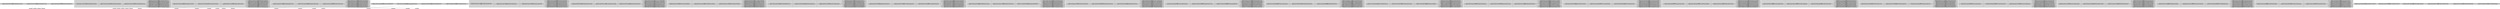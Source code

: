 digraph grafo { 
	node[shape="record" style="filled" fillcollor="#58D27A"]
nodo12345678901253[label = "gAAAAABgll6Ss8IszHZJZHvqeWJmaoRPIhluDz2K31Xboi1FPpJix0ZK0TjH_BaiFeFuKTOfcShbNuO-TYzAeCq_ss6IOaY25A==\nNombre23\ngAAAAABgll6S-E84RG9YijKjpLM4BEzbjxTg6XJNDvkZMhj-hRoNybt1RJe1z5bqUp2Rmix1s_-A9pALKVUDNTNvMLIDdM_uMEijUwsIxo9APfFHEYNOkRg=\ngAAAAABgll6SCWojRv_z1dlnOlHsdZxCKJ56no4MxL7VepX_DE52zlaA8HBOU6BPmCAYa9qF7B9jCXan8vajyKGdYAc7-hcslw==\n|gAAAAABgll6SmQ50caXSkxy2urZz3P3uwgp6lguNUFJAJ_TeQ_ZtjUri0tXJWe6UojIgt3XdEM7lA2648XjSKIvd6ft7hOz0cw==\nNombre48\ngAAAAABgll6SGYlmWL-K9MR5qmGpcraoO6Sh8MZndyupbSisUIWJ3VgkfunR6tTXzJBy7X-Ntw37RuhItl_DIjEDBi0dwbe01yDzM7FLFxvmvZoSNjVzD9k=\ngAAAAABgll6SuRAxgaZy2GvuX6jO_WHk11XouD9WU6zEp-YFrcHX2rfLQn7cRMREjJhqipYr8O4S0p9ECU2-Gjvwh06Qr1FQSg==\n|gAAAAABgll6S-pUvxrugt5uuX5j7nXUNkg9hPZvLXGRhyNiRmQKM6u_MB6Sifi1TWm5BCiCgLi76vQd8LrVCBE6NnYqic53n2g==\nNombre73\ngAAAAABgll6SXG8qYaTF_BhyOJVYcKB-6mkSd5-yUgbiUjnzsS9PcUWFgyCO8hJo8xYkKcDCMbTZeiTcwtxa-0VDQGekXgGU9rEMS0C2jzorUQnMNlNl2b8=\ngAAAAABgll6SOdy_ROblM4uaFCJnjY_BUDPF0oFQVFxgnmrNloQ-2RUknrjNDEOJyfhoQZblGb4XavTVmmNN9zYEDQPzrNZmaA==\n"];
nodo12345678901054[label = "gAAAAABgll6SEETzQYArTQWvF4nUD5nXmjqyqLnzCDi5MDqSs0QiClIvJ5kUe5qwKxBJyTlqg9jVYZXxa63ZmPTNrd9ATr-9MA==\nNombre3\ngAAAAABgll6Svmn1SnC-qWawAMEyJICIJdTF6WTZ7-HUzD2jAowkXG7-PYODLpg0YtcElAIX2psUIZlBkwBfJhx8D7fTbdxsaS8dsXTDW8AdPabtOkC8Giw=\ngAAAAABgll6SQI4qQ0hl8jo0QrJU_noP0IL2WAVdBz2QCvkshYUciVFMvvOjPMZ9JsuDbBPAD4JJeT-NuG_kFI-UrObkCoN56A==\n|gAAAAABgll6SOxTdrLUN8Pmh3ZdSf_rLlFeeyqmq3VyoNmpg6vuW_oaOgi3oZUBofnSVxRGcRxvt8dmEl0w1kDoYZtqlZz8mVA==\nNombre8\ngAAAAABgll6SHEjj6B3jJ01oWtOJaPEtqkrF1oQSCGFzmuqqhksEKMM6xiuNxp6z6KeYu6Gll0jbDnTHpxZqRhP5miVLUik8EhcNBaggChBI1zILOhbs4ro=\ngAAAAABgll6SY7N2bWuwpny85Mle9ZPKYj8Beap4ExavvvPZG4Z2hTHHCwqmg-dHWhxJ04mESe5zskwUGEFk1JxQAgExfZ7tIg==\n|gAAAAABgll6SZA9cEAJkbwyXHcxoDNpVoH_e5ZwLiRO8Nb2i3kyBb_wKrcczAopxwO7XV6f-xfvHz46CVhlx8ZXVVwzq9Hg8Mw==\nNombre13\ngAAAAABgll6SIpEeqPDSpLd7JhfWaC_gx6OrCKs4B-fV-fT4R665LLvtaKsq923CmRoIj_SklO_yIlsJqAfski5ZzAnkROiQAVs8Bvv0z_DBbSSC5DGZCHs=\ngAAAAABgll6ShBJUgGKeF0V1q5SVM4pUoKZwGvYz-D1ILlawudoCvmZLYTEzWCurPHlTbWepXnQcCD8QCkdC8ngucy_HuwGbPA==\n|gAAAAABgll6SnPBbZa_G7-tLBHbeJeUTZf2bkANghgFpk_a8xctiF81lLqxq5YYxwdys3_8hfzVnaa2KrV7FK3uvENg21PCxqg==\nNombre18\ngAAAAABgll6SDHAzXqRdIctiEGUmX-IG-JoKU4ebl3tSXVK5e-_4xs4yR6_81_jB1oB78lXz8DorJx-Y9PbGrXHWKiOb4xrNKtJ2di1PYTyIY3Wzc5_wYCE=\ngAAAAABgll6S3Mj1oh3ndGZGUO-Oecih88gr5LHkepMO-H_YmepOF7kzhzWwbPG5axRKSJ2ZwhxnT0LNwhDLECqgceYyiVU7uA==\ngAAAAABgll6SXSQA8IVPs5RHBzQX8yMUPj4EnkpoWvFdgXJS0lKecY2-k1j4lR5tDjJebwAAK3iQaDgaWoU12SKmN7keAj-ySA==\nNombre23\ngAAAAABgll6SkS4tXkcSD1XbZt5-EgmRX59dyEcTrJ2y3tmwn8vYsfp9yJWfztxrzKKJ2VD8WGKsoP4RcIchugqZcB754QxZzrD5ujSovjKf25mQUJ1USPM=\ngAAAAABgll6SUhBaYSg-D1B5VLWL2nNMEPUtfZPHTT0fn9XRQ5dLpiDkAyS9ZBh5zuV2QRJsvYEGpFChPIuSenGgkNtWEJSOSA==\ngAAAAABgll6S2NYDDKeEYnBurLegDnknOhMpSun6Y0JGacih5C_F-UGww7Rzh2L2glGCPtU0vqSeoxoJtTZgau9yTTPG5RuHJw==\nNombre28\ngAAAAABgll6S3ssLUdAsk1dzQXzUI5Wq2RA0YzgXO4TtAlvGj5kHFnA1sXa_z69N0U8ke69j6Si_7g0Eayp2Oz9h9k-jrzZGYCU35OQURC5BKHLZqVH8JRM=\ngAAAAABgll6SNc1HUb33AIOzz9lVCiSO5_Gix11t0F9Vh2dKC5Ql9lmTjtPLYfI6XRpAdmX7mAiIQXKhQXbp53L3oFV_cDl3SQ==\ngAAAAABgll6SFpJPiKHYh8rzCoM_MCd145iq-1_jBDHbQeuxi7nlsG1d49EitVibaNr4VJx5LEtPzZK7ScdboDwTXAwh3aWZBg==\nNombre33\ngAAAAABgll6SGgadk-1bCT2xOaNcCF3VG1ppv0kS9VjqCUcTVJWiAJhuF7Hl6kHAHN-X9SbjoPZfks7TygclK8Y7krhZGPq3zzC7tco3ZCGElOemAEOT-RY=\ngAAAAABgll6ScpFmGHImBjcT1Y1Al53XboBBMHa_-lR5ml_R2Gx0MGJOMoTEAqxnXVekYkPNuph_5n8A4ujXmRKD5_NgISO2TA==\ngAAAAABgll6S-JzT5z-PGdQzmVLmEnGEMI53a3EOZpVpjthi-UrXUE1-Hgl4L7iYHp5A978ZxDHx4QaVneHOX9K12OYl8VlQZQ==\nNombre38\ngAAAAABgll6Sem9ScWJEFCTverRC8Q8w-xw2Q-71e0whUbEie34xoyZK-xTmkcw7sRZIqyI6px0MbHfrtK9Mdn4H8f_6stXGRoZpuVLtVO9DXbSRULkyA8c=\ngAAAAABgll6ShlMrgBqy8GpYqYzSpp-Dw0NAhIrb880wRa7GKbkmj3MK4Mjot0fv5P415OgXG_cE-sv7nyHL3IoY9NUFiY58MQ==\ngAAAAABgll6S0GBJuC1W1p9FPHtd1EbqLF6_nswQJWvpI0apsUgHCv0TVgTSaZyPLqVVed-2BCaayOYFNT49sRS8upewER5q1w==\nNombre43\ngAAAAABgll6S4ARutq7hcmcZl3dBBj4is9T-pH9nKcakZX4s_RbkbTrn6SDxNYp8_3rGUrJcVaEu0cAY8UwyhEg2aBsw1dyw7YXmsVK3jo0qrcbphtMv8WM=\ngAAAAABgll6S2kniiYh6T9Z6PjtyNFoBbziQCHH9Rt_UuLaP0hyH2LLkLGxLslz19mSDgBbDRWPAKOQ4ld7c8Dx8d2LBJuKTeQ==\n"];
nodo12345678901014[label = "gAAAAABgll6SQayHeOhB9sKXWZILrDrXrcORsEFCwCWGEygHi86CSR1L2u2Odac5Pbt2D-dFTZUAUYHZGwTKA6qozowxHW6FTw==\nEDD2021\ngAAAAABgll6SYLABy_qRHCf6Xqfeg759A9lnEGN6e6lnLc_uTVvGmorx_tRDU1jbaG89csWEr5LbbfQnkWv5VFStBdSsNiteRR9bpDFTn6CR68nSrpJM5sM=\ngAAAAABgll6SGy-ESXoWu7JcGjKKXV6GEWX5sYv8tGgI0fGWEIreSwhZZJTjRcsT-GfDe9BXqSGABOUS4IBBFeXJ_thCW2TB6A==\nAdmin|gAAAAABgll6SWS4rQizxhNchDyEPhVe3C4v_wPlIpkml1YqzDGD_t_INBvDGUzhOtigARBasj7mYemkBbLIyps5Z78C1YOYGNg==\nNombre0\ngAAAAABgll6SFbqTYRvaKPtKONHtAqEwZHMWcyy2qXe75kQ9o6wWXs2AkO1nEOsFZU8WJA0IY_IUsimrD74kwfHXAs5ND6HmSAfom8FwM4GysNODrZ8TI1M=\ngAAAAABgll6SPyYmSaZNYauqfQx41iuiuXQfajiOsrx7YoMcoh1AlNS96HlOyRR_al8N-9aq4GZe-pNcVRK8w2F5S858NqyDLA==\n|gAAAAABgll6S-6AQIb882WdGMQb0Nm8nTi_0QjhKqt4QwNKcZ43jsKYevDD2qb2ZA48Y3UDrM4TwTi9mPhtjzD_5sdfc2FPXZQ==\nNombre1\ngAAAAABgll6S2rI6tvde89Q-FSaeRbO5IJX1XpA22TvMlwrKf6u9rVC3nYcX-ZZzM5BFRUTerDVhtOWtuErmouqGa7UWKMFfjyRMfxGLBTBA6k1c1qh4AW8=\ngAAAAABgll6S0s6VkqqohhNWxnwri5HHxhz1LJVg1P1hDJMuWYr28MTtN2oEIKGcZ_5fjuksF_ykT-hz_il6RbXn7oqL-1BXJw==\n|gAAAAABgll6Sag8LN19wHHFfle2rpqpzC-QqloMJP6kbq8tOz6FglXd4g9jjcl-aRXB3BsOEU2o9hZpUEhY2KMFeF-yRhbVUog==\nNombre2\ngAAAAABgll6SJfbAgqfen9FjOj0O1YC3AsZWNhMk7eAD-QhmS0pK28QFDMWX7Fa-r76HT3-w1Al3Wcm73eCqZ-mGr_IqFcQN7Okuha5h62H25M0x0SROwZ4=\ngAAAAABgll6SlE7hvmX7-e9UhR_3m26SBdWN1UFghocKELHHARHWtpcPx-mSjno9m1HggUj1QPhwB18cnlfzbpd1px6eXzHUhw==\ngAAAAABgll6SiYEFypypSK9jfuCk-j1TBZXhSPTydvgw82JS2PXrFymHFHP2yVfjcChfXj8V5-fTYhu946iZUYYWlfzjCrsk5g==\nNombre3\ngAAAAABgll6Sc_PBTdMJrKynnqHy2Qvw4gmYrC_kNEgZp3N0cahAJS7oDtNdqk6pu_TyumWEVD7T15-uDNhQWxA6ltzx8r6XMFJgIecKzOunhK_vs5uOnXk=\ngAAAAABgll6SEZf70AYKQCuKj1WGOKRxS-fUkxiVXUoa8A_Uwo23ni-zJnLvg4CQ2n9-oRjIxO5jkerkmmflWg0wZtV_jKBYxg==\ngAAAAABgll6S_KVFXc0YmPvIqiuBRbeovPg0YPZKC4ptAW2EsZLdcK4hcwSFqkeZQ5NScRxamnEedr1cfj9k3Aj5KYa1oaz5DA==\nNombre4\ngAAAAABgll6S_tK8kKi6ki-Takk0ct2lLD2qYjhLtsulxHEtZwhbe0S5dX6f868ud2sv72U2MattvU2kS1SNYyrjc1BjX_jg1SeuV7ib-6WuHmthCCduQ10=\ngAAAAABgll6Sjx3XlIslN0-ukb9rTQq7P8e8GlVFB1wNa5hTf_OiyEBThMBbGQFyUOILNGp_f7XjSmCsaDBL2b0nI0_ljaIWzA==\ngAAAAABgll6Sj9VIgdAJdnTEjuL7iFiTStTgoWmDUayhz74eX7rq4059qXQehBGAhE5183VtM9onETOceiSCP6CO1UZokH6OyA==\nNombre5\ngAAAAABgll6SnMKjsKIYxHX4yp_0X7VjZWyGSNDRYJ12q5GCOWkBjPnd70jR31kofSj9pY6fdfShKKHNkWhD2ra7jzykpnKDPKKsRwRf1DhAv4iIge-3lr0=\ngAAAAABgll6SoHthTWD1HPZhbcrn4YsvbG8h99-EkXvRFjpTYJsyl2kWbbp0hTIaCwlEpsaGCj4u6GdIItrsuTu7iwrxRudK8g==\ngAAAAABgll6SJEjQzYYWmP8myZe8T_Sgkc81c6DBhPxlw0mXKu_RUh2n3UvUvGIq0QY555obwU3MMoYM8cK-0SaGD7rx3AQYLQ==\nNombre6\ngAAAAABgll6SQvmKJIkdB5fqv8tCTUVCv0lPUCurCqkRgoc3RcDU3KeIebDNcqRnUDpPf_nfR0WHn8rYyPhYKVS2EkTNEKVsB2eeicVMAgq0eAK4LR7tX2c=\ngAAAAABgll6S6oI6Ee4atOhQcOYMZD9AeGtLmzYpJnbAhEGYd1LS805nnWgFXeL8W1ymlHgIu0Why9Yir-pPEGKai1yZbGK5Aw==\ngAAAAABgll6SS6pDl-T8DU6lp9rofbQL5N9saVe-wptwj0KvVa5k5L8ZW-OzCc-4EttcQFdekpplTDUKTNPv2VSPVq3Q4cCsWg==\nNombre7\ngAAAAABgll6SBoyu-EkzZvWsCrsA7dqSxHK8eD_0sZgDsx1514f0JsrLhz2rEau7zt4-ApAVfxICr8uiYu5gv9Ke-bp7PnWGA78FgFA6nHpyAYy9RdH82jY=\ngAAAAABgll6SKivEQ3JZRKzIAogVF3OxgbmmTOP4ErT_N1RSa6eexEMEO6Pp9K2uEQLX8PrZS8S-YodIpTDutNUBpN6Y22oweg==\n"];
	nodo12345678901054-> nodo1234567890101
nodo12345678901064[label = "gAAAAABgll6SFaSjjLmuuNLTlptIsqRBPqSHlAeRn0B5FO8iYB-CNUOSzIhEMwzH8E7HRQ7XZDVnE_0ebl7jEh7vmUl3jmmpDA==\nNombre4\ngAAAAABgll6SGbWLAbqWlS27-aHGYNflFzF278AKrXBJxukj6VnHjKAnph06c74y0vadoDaThaSMiDl-ARngqAkNLLWsPkGRLzrxraCaF_fkmKNIzkiGXas=\ngAAAAABgll6SqQqXMc0bTicbj7InbC8V-Z7jVHdsM5YyjqFl8n0Kd-YYwk-jSwppE8IGn_namTCmYvixC0A960UM7lwv8J24TQ==\n|gAAAAABgll6S59ZavzK14afvQYoT3ZtkcRz34b-vpNjmztXWbZ7BKW1l7c1T0dnxuNet0l1qlmoIWqA-KioliWOshOsKWwFBqQ==\nNombre5\ngAAAAABgll6SdsW7bJMXeVlZ7T9_fcsHF8jLQLVhMl57G17j_n87e9uqQUTP4Q1UyrzG1jyfioQiI9XeU9JQnhyeyjmO43lvfkXyxBo0l_THIgFTzn14kuU=\ngAAAAABgll6STBSmc7aGiBOAsGcvUfTq9ecNT7mE5Umx1VgXcW5xDubKv48yXDyDIvBDd5cHOLjYL4SbCZ7pAhTk7hVy5IjpaA==\n|gAAAAABgll6SsTfqPHKvkDOydSX3qAA8aydNdbOYN7NLnbpD_EbEN7CA78wgubHwtwaIN9RDPBCmwOZ3Ixq6anI4pNdP-Twe4A==\nNombre6\ngAAAAABgll6ShaTCV6IuQlnvhdWg-40i3gJLxu5UMizjVWB79uPfG8tIvrdrI58ghPMbCF259EYb990MsdcPldqoeRxqcz9Roj8McYEymnX9iuWBUjjkrA4=\ngAAAAABgll6SOqYm29xVRnwrCoPFh1GozdCksXkHeQmykhsqngn23AEQxl1GF7PXCSwzxDz9Qh3j1GRrfh-pgJGU7oSJl9Hqqw==\n|gAAAAABgll6SLty4-dvRafET97gIU-RcTVQtXVslaEGbOTUUrniR9VoVHM7a41IqJwjNn3_LamWqNZhgT8Y3B3cep09L7bpH3g==\nNombre7\ngAAAAABgll6SQ_rbt1gj5vHZU2mIvOCypZs70mXbqZpuD9fcpzvbGhUT74VkQ-469eSVpNPWww_rr-Macb_kMZ7CVFIKqk328r_mDOX0ajEpzqm1gh4UK5w=\ngAAAAABgll6SsmAdGI6NwvoRNEvILHeUT-BV8RJ6naAf9ytDOm-20YA9_-Qeq2NRKDAnSx2Y_7_InXtDzCfW3tnvbo6PlRLb9A==\ngAAAAABgll6Si6BWD7678EuvIQL5Gt45oN-cSA9IwanvKwy2aFd9pZ5ZwGq1En59Ar11m1fivxOw3P2gV4Oek2GaAUizCA7Tag==\nNombre8\ngAAAAABgll6SIB3B0Nb2eb1a2pO3lLTSRCodGVN_9VQ1FeLHowFTr0g_ET8oB5GL_Tv85WFf4RRtg1ukUm_SGCrbNj_3JkxBLd4l16S7l_04zMEI--Ow3AI=\ngAAAAABgll6SV2SoejY1qzGRiaT1Twlsp27eoIr72h5cagettneuSh5rUTUyHETBKUOo0x29H_1PkNVV1p6NcyYUXI4M0L2OLA==\ngAAAAABgll6SPXBWMk4hURGNF60OTcXrQQHxc7XGlOhqD6pM0W11sKkYnUv2sqa859n-J2-_4sF3Inu9_VT28edfBoOWEEfTwg==\nNombre9\ngAAAAABgll6SXRF-ISfVzxPFTC0LmLMcatB7z5gOeKl617A-RxhehceVdsqDJY7TCpVfMD12VrknNLeeKdskxmvWByNb_FzUK_FwUnVpMkxiyyO8deXfW3w=\ngAAAAABgll6SM-uDyQj6cOwWSII9rbLtHL5JBde-GKhpvJDZCZyCIiDOKwdyRB2hKLuS45p3aORvYqBjwpr7K_fMzwwniM4zZQ==\ngAAAAABgll6SYrgSfUNNqGBr1vZA6c0aOptVMOc7Bj4GhhWZ0U5Qi1j18-YMWzjCdjYSWOabT6P69xhB_Gxx2IwwVh7-USejhg==\nNombre10\ngAAAAABgll6SVZHj1MVmv21Q9kT49YcujG2aLFn4EFsyjzCbveQLStQbhbKJFuJDr6cPDvKHX3yCA4nKMUpEFUmssnVCY6NbRyFVufUWebVqNmA3_JZoeoU=\ngAAAAABgll6SsuxUDdAs4oG_IXl6SBstiKmguQ9-pOEPi6Oy761EqYMkka1BekyjNlYr9H8y3lq_MhbzUatPYWrsRrbVw6RAgw==\ngAAAAABgll6SQfKdg-Mfgk-HoxPAy66P2DStA2L9PYMHU5_85sJstUlaS0GblNBGC04KJOM5mbjMjoLjbW5vj2kcr-liNOV5dQ==\nNombre11\ngAAAAABgll6SkyJHRcmOYTJY71i2JeAIRHdMDEaBwFZy32E5KIKiN5lK8kX2d_icySmO2f4R_oTYBAoN1jC3f06u8V9mkmTtltp6W1Ig2FPA80PjAFQIhlw=\ngAAAAABgll6SXZ8yHAfs3wBLRQiOvkEQYBumFgnqIAAuj1m-8j8VFjTbIqpMt45Wa8X7Yw8kR4Ue7S4Wx8pw9aoGNc9lNu4RZA==\ngAAAAABgll6SLJWj6RvI3WFoz2hirXnY13hS9zdcje3gFLIodIix0w5sg8z2_8JRu47sdQjtdRxn-gLMQthwDGWAg-1OyEy8zw==\nNombre12\ngAAAAABgll6SKOzWN-f19XFu76s5opB2Zo_1IhwtnO0tVID59jWKGRd6qrB-ilbqiGfeRazbTNCXhKfE2bj9bf0KLrxwsoktCvG_26HXpidQ2WgiGGVDlnc=\ngAAAAABgll6SVdkd25AfpDgkvEGxFkTX_vEqhIwL8iDjKPAKoYEFTtA34qVglqRc4dmdwhKLga0Ag8s10GfC62LkK8MI8Z578g==\n"];
	nodo12345678901054-> nodo1234567890106
nodo12345678901114[label = "gAAAAABgll6S90FFVMmct6RxHrTYUdwbva8mVQ0BEdfFfCrn0uHbUoMlnp3WB7VmGt6aG57itMy_Jz3S8p9B4R6RSazCJiNqYQ==\nNombre9\ngAAAAABgll6SC65gh3ibPhiPt0UI7V9NR0Thxa5XrU9DM4PxBfut-qnUKeASjyYi0I_2E1Y3biSnvcwQ4BW3wlY5i2yoHYH9S9tEeoqRnxsezxgNwrXX2qI=\ngAAAAABgll6S6DQCHCYBr4P6W4B40Rc0TS_AKscGZ019qifJPsGeMtsRhoi7iIT6lLQcjnF0nTwppGdjS2oIwyPe5oH-3s6wEA==\n|gAAAAABgll6SYOHgQgIkoHCazG9_1Dwxytv2ovsd05UcdzPfKp7Pcyzmcy8BLeQArb5ppNYgBnRoAqrXk7A1wovSIBC352kNLg==\nNombre10\ngAAAAABgll6ShGObD0C5IeCvAceekNZjnmG-RMPmORR_D_AVd913_LR3YXLhWEWIUVNOIw3cBSX3CUE688F_dnDpPGu-W4YR6xHq1EtcAsyITpj4kRHQwBQ=\ngAAAAABgll6SKfoJtd4rRyUWfU46DVYxCHHfLWI2PTyj_M0KRzJlLXF0uo6z3-VCLa_u8GWmNoVYjXy0VzCLuZRCxGyMK52XUw==\n|gAAAAABgll6SGEejkF_7ArKEyw6Nyb9oXYq55he7wPNU-XEZ2Ia2zO9v58wGWZyXFQBCLbrj-NBlKvX7KGv3EnMgKFRgbag6Fw==\nNombre11\ngAAAAABgll6SpTWtCB9CAayrG6HYDbMkpvb3TOnFMLs-otRoucRw-MjSx5ysLYgEJxVItpt6ZEzju1xhH8V7gIcy38vb-V60N_GQ95gghX2sHebu6OzUt3I=\ngAAAAABgll6S-YpWNvbVwf69fk1u-3AGGNeXMESsvr3Gx6CE3kLcTUW08vAPXyCyTZCQbXeZLHKb9gk2pO3LYOkM8ctTbFGK8A==\n|gAAAAABgll6S29yRaSi1tQ5C6COPsQJUJBnpb8TtjkTk3-uNvt1L6-RHZFyu7G1WV6tcHkkJUuptrjCW7JYFtruyIJfRNXUqrQ==\nNombre12\ngAAAAABgll6Su02sdkLMAdGpz_3ghYAj5mitATSydlIUSFDEdL9rTccMVltmnYYT5aP0o_IeCov6i3MYBqfofXWRlcnDHjPCAt9YQ_gHw-EZHBZ0zgdHrms=\ngAAAAABgll6STaQRiFYzA6rTot7ziTG1gmPdxo7K0WeyhOGlWoSaS_Hf0nkOroK8ngZHoRLn7OApr0lPR_wKL0kK5UkkVb9hFQ==\ngAAAAABgll6ShPgDLM3De6akuqJEiWCYqtzyALcvF35yAUKlYWHS8rz2oBAZmj_UNpixaA5ePgEnrU7sICJukP58aq_dbbdSxg==\nNombre13\ngAAAAABgll6SKsLPUGaBO26JHmTop6p5r9BxJK9ZF_EjAT--hlMsULH-22uZyvYp8JX-pQp7RN-yrObaC-5pxRL6Dl0CrMoSQc11spsqZearnjCA7lQyGo0=\ngAAAAABgll6Svily67Noyi_-mAUen43lbHK0ScdHGQlb8P_V1KcrgT5NmYnBIuYISbzTOzRubsLiIIXdX7ubwwWp_Oimqvb9jw==\ngAAAAABgll6SUpJ5FUfPErCeFaMEI5IcOoOCjKOKBkowauqMgoBXriafSEIr7xIHFBmxvOYZtKAmXaQWXyW-drbAESjzuNwqdg==\nNombre14\ngAAAAABgll6SqP1QFjeb4sx8BXysuZ4yhWl1sgT53GLR5epqp3Yr2p2QbzWsHtHpaJ_MjYzOfORwQaItzspGkN05uShty3oV46eRhAapU9a6yB0h1MEopGA=\ngAAAAABgll6SDfQDIBaFprTzBIUGnvyh11g8q-K2eyETG7xq609yAJODHsC95UFTKAkVcBX5A2_pcYsfVFoDQ6MYCA1T144_3A==\ngAAAAABgll6Si9AtCAd7s9fAvraG3FXa-4ISzrCUWpEP6KsIb9YsBZTULGYI1S1QP7en0ytvoA58X_2DKBzpATF0auqo_YZVxw==\nNombre15\ngAAAAABgll6SGQWFvFb1wV-e-USGqGTgKxmIklXmh05chzUgI0ZpGSFv6CEY5-BCmQdFZImqxtSTTiHoaPtHtS8MNq7jSyOz_IYk80CqQRLkqHh96nxufeA=\ngAAAAABgll6SXDfJIeGT-tYI2kZA4Zstkf2ofbTibw7xrdyNEsX5wBEdqseqe_0Ha0RUmbu1Ltmdsn76FlnBuHAfwxT124nmlA==\ngAAAAABgll6SQU4a0qyXr0acSun2cnfcCNoRGGaQgS22U93XR-g5voGFEAz7EpE3E0y8U2wavjDp1Au18zFP1iG3wBan4pYoXg==\nNombre16\ngAAAAABgll6See8iwAqh_0o_m80SmYnMR1OGrB3aK7PxFaEX6mG-IhHK4yDRgFBzi9Kr0WIQfxP_8VEIvsHtij7_HIJdOPxaLnWXUJou73-VS2K-s5jojDg=\ngAAAAABgll6SlILQMAcfD3JiVTyKhKfAdFKgzirlY-WU2FgVpvbYHGebJXO-6KaMhMPTFSS9EF4ZO1N5yjfSkWcdbdm1erbJMA==\ngAAAAABgll6SAFxIL8pjLBo5p_dECt4dnT2SaZPkfI6WAKv5Su4yOCjoMXnBbeRoZjgPzfHGMH4K3gZZlEEF0FjRWWFkASDYJQ==\nNombre17\ngAAAAABgll6S2PjH704RtTaPZ5z_fApNBY7QS9RHU2vijJ1yIMMpBHKSK7mMfZIOyxJ02OWcokLZdxa4gM2Vv5WBm2Y5kP44QLvJAFVbJ_-mWsD3O_1O6Ak=\ngAAAAABgll6Szt8_drfZ_bz5hIY9fUgQYNHqaFw2s2lyE20Hx3zHFGrtW5fTaoj9B1J_QXeKO61VVYhxSppyEtsyuDJXSq_Vgg==\n"];
	nodo12345678901054-> nodo1234567890111
nodo12345678901164[label = "gAAAAABgll6S4dBw15JPUzGYJ7v10OjmbbrOEfQ3igXN2h82wBVlc3B-7jPhu5yq8MtGKAQyfQCsFxJcKBlkVQk4BqxeMaQF5w==\nNombre14\ngAAAAABgll6SEhyQgNLv07p7a1xCbNnWTBUh5QVOk7NCGVSoRw4QDrM7gKGmGyahgaDy5y_YYcxjagH_Kz7ndXHAN3jJ6JwjGk2xMcnywYkgNXTFFLQjmaE=\ngAAAAABgll6SzUdH74T8qBkgy4MOqBz-a0D3FHnVxrRBUkyYTapuCpuoi-qnI3slntOH0nG6OBPTCNRfZXR1jdwBT9sWJGyU_w==\n|gAAAAABgll6S1bFiLUk6re1ldnOJ0eHytPFr5pZvIdPtsmvJj7Mauo_K_OQ_3o-TNHPbpRY9woXv_F_8gq-3_fzCaQf0W3-Vgg==\nNombre15\ngAAAAABgll6SRiJoxO3CXifjyMzL60ywJFtwZeyB1nodCHLEU54rKbZj3K_7f-h_4TH_IGbhJt8XYhE8mn1KxMH8skybtRi-OhmODm9_YYrl3SB0jXBl6lM=\ngAAAAABgll6S-XacXyzZLiaUv_5D5HigucskyFbeXlQhpKOuSPM7jXpl0EFPDAUQ4ohi-feZ6473lKHtsP_TGAByQaVVa5WCXA==\n|gAAAAABgll6SNH_r7VIbFMqBfaJn21l03a6LYL-7qJQ-nJkxgZk6OSmmycmwVnez4upfrYWDzHWg8xEfLzlkbuCyOZ15o5CbWw==\nNombre16\ngAAAAABgll6S_FJeWxkPDf0F5RO33GIHn33mcDRxnprZ8FUF0mSaezzdAmwOrgzLXvYKHMNg6XYg_QrMO0rGhgN0Dye9fwzbiQzG8RXe_6IlaD6VGToM3pg=\ngAAAAABgll6SDbxRewHO-apiPHUp_Si-7VCDdI7RiM86WdHSCmswVJkrbz_FIJf_jU99vZ-Pr3O0rm8GmqYXekDeh_hHoDkm2w==\n|gAAAAABgll6SFeE_F1K8Av7UkzrxqaWP-EL_uB0jZpb-Q-sEHT1Bs432ZL-Tku0rygzP1NnjXu6Tos2XOeFPdPYJq6YitLM4VQ==\nNombre17\ngAAAAABgll6SQQZadtvdLcNalqWXFFgCZx80RcaaLxa2fbxZBWf_sJIN5hMS18TR6udXhakFlCpeuexJiaDvDnR6SSpeML1p6mfp3mB7wUW6ytWD7fg7erk=\ngAAAAABgll6Sti8EIm1zeRkphZh3jIfQiYr2nDIrZeG4PzAnnOxX_aOUeVBSwtCix3f_TA24ASUtyShOKVo5-Z7zrp6bKPj_ow==\ngAAAAABgll6SOUauMbhYjIVPEZDDXyN8RaxHnF9dL43T0ef527_57VpAM-Avk3h3dNDErpAajra5g6KC8UwNciHuym_mFS4N4Q==\nNombre18\ngAAAAABgll6Sm9s9V8OxHCzAnpeHhJEw3ucOkEzcFzFMR_3WtP_Dll6WtOmmw2c2Cz8gQxt15ikusjOYcllfm1f8egyiap0uFKpEWSYMxDz5xogOZN1j0sw=\ngAAAAABgll6SeYNEtf7jX5RqS8ojhlE34HP1vjAUxl6eM3quXKGXqOaK4I_Sb-ldrFQLuMgsFLAYaT2ZfjXfc4xpa_-rnTIJOQ==\ngAAAAABgll6SqR_jt8LpzPsB_6HOckCmyy3VyPFDy_Vp_gVN2FXXObFiuVYVJAYPocpf36jFs5jnorjDTtC9ANUOdqa25XlXUQ==\nNombre19\ngAAAAABgll6Su-FHhNnbYYYNwdftRd9zM5ka7NDUtpBGA8uF2skALwDc-jYyLoBoSC_4OZga0rBjZwqmtp6dxrXtA8lOiQDtM_MywNFhIXvgerClDWnj1dc=\ngAAAAABgll6SXFWhG2ZOC2FbpqWse98ZhRknt4ItKdJ2c-yfbaVgi78nEAwNM6YPbi1qQ8ToEbpwaD18gr3W_xmKhNu2xnFEuA==\ngAAAAABgll6SDzs92ivmXOBDritXj3iuO9hJYXvJUqx8s2ZQlFBElkifzcwsUB1WWSlwoU6heeXrXfKFkNczprnVoiAhlsE1PA==\nNombre20\ngAAAAABgll6SFQVmzzndVjjwBpPnPGQvC8ZbHynGnbbmQCvSZEq8IiQO6CL_6eSChi6asZfz4j2iRIN_Mr01UjVwUqbzua529RbiPtKfBirzpV-WAZVbXGo=\ngAAAAABgll6SDDgczwvPnUmYGf8U4hs6Z_S8Wtwt4B5ATOGiTxQnWHnVoMu8aWSQ9425I2nn3yCB4GZct055kMxw2mYybKjs_w==\ngAAAAABgll6SHR8m0TB6Tx2iGuOvXKnsuSAjtaGiv8GLtGmkyYkwoJI1JglQY3BVhaqNNALFKvcFxAXxjUVdEDx_SPnpD9JD3A==\nNombre21\ngAAAAABgll6SVuF-AoqNTirSY3C1wtlxq2QimvUpwvm5J4kMlR0x10Nc4eaJklqQSykHRVkCUMyI8s6fNliTFl1BI-9KJ3eGjAlN_BobkgWi2cV6cTZI8gE=\ngAAAAABgll6SwfFuQer_uecWTbZRUiYzjI5qRwbJeF8DKpQwW2tbxoS-OQFDUmKmq5GcriK1wYTaJ3UTs7YjY2RQTZEEhYi54g==\ngAAAAABgll6SB1Aw-hVQeAytQ_7NDPqZ9ouHV_GMRvC1sssnvgrcNSJds3tpMndULgD1uNCjz2gs9efqrj65fKr8CmW-tJZBsg==\nNombre22\ngAAAAABgll6SMhb8h60vO5-TNjNQrIrQMGhehcxBa5ZGHVLkaXpZ1e0fiYl-GfhLYO_4Fxe2xtrCnhd1z3lHAp0NR1taJBkNdRftkcai_pqpBxq6QWfxIfI=\ngAAAAABgll6SK-Pz5zajL5Nu8S0FkoxQnno2ffAbWM9pDkjevkUqI0oq2Hb28ulsYfCy-BqdwyTs5HVA1u7h43LFdN-j5Kxu_w==\n"];
	nodo12345678901054-> nodo1234567890116
nodo12345678901214[label = "gAAAAABgll6SAfSZkTQ_az9DnVV3blK9695s7z5bf0eqESST9gcqS6v2ccxmvADFfeY_tb5qYG8Iwg0wqgfKqfMsXUzpvZ4UOw==\nNombre19\ngAAAAABgll6SBH-OJIo3-GkiDMVh-WNKJYQrPzKeapv5ewuDYQHtJCEBhVxt5Tpq8DLPH4YH19Qxbs0Vb-kX5Gh74Lusx3YJdO6NC-F_WR51smC-016EpLA=\ngAAAAABgll6ShNHEmdenAKTLuNHpVbZnDg-DuCijsLPqN3zey2sf6cGFZBQrf0XHxnpxNH5UvQHpjLYM6ri9taw0T0p5l-hq4w==\n|gAAAAABgll6SYKCT1X_QCwqBvid6sCXtQuUmVrpDmjSygO3ju3mcrh1tPQJ-ZxaIrA6McxaJGlw_fWz7qOMyGCTifz5jJJdF-A==\nNombre20\ngAAAAABgll6Sfef4Dg8SZuiQ0IrB1-BCQkqbnbaIzTeOdNaVR8CrNoD35qiDmYJ7OweLoVySg1n2F83GpmX5YClrc4x2Dq3HxYK0xrhijwkgm28J6kJk6Lo=\ngAAAAABgll6SeKUElgz2XVlN9sxCkSop2lG_VcOiW3UlvoQQhE3Hsn7M7ZvgQSySf8oEazJCxkvfIadI5aaHc0Pp-Gdd_n8Flg==\n|gAAAAABgll6SbaK6k8kfAyKylVKbGxLZNUVfCGetOh8pwgmBt_jrE1E0mAoXyXn111OXpqWVKKlEbY4g9N8JwSqxV558rnVVJg==\nNombre21\ngAAAAABgll6SLEviZkQUMWD6aVQmU2XpxLOYuTG2v0vPiJRX_cy-kHKlqH0hI-8z85OnvvlVoJKUxIlKq20yOgSkyW4avk7pGBdAkyw1cvnVLqwhPGbUyEw=\ngAAAAABgll6SvtcHbwIK4rTIgiGWBkG5p6pb3-YvtsmuIrZBp30jX-Zgl4c0Y9Eo7BN-VNVP0QndKYpjGbW1Gv2fXWDBSfZHRA==\n|gAAAAABgll6S6zP9EvU98Oqv0KJv9brcZzQs7mAswcvWjgTzR7iKixF2CZ3R7zx9sF75JxIpFns8vK7XlNE0wWW-OT5tE7ZV2Q==\nNombre22\ngAAAAABgll6SOTrmTWsLzQwgFFAQdc9C8YSX1PB-xU8wJDY6CMRNUg_JLdJSOM2sp5OioZffrRDa9AzSRjloMr7WLGcbN22GP8cdRRCZkmfQmgI6KZsAcV0=\ngAAAAABgll6SuX9QYcvVzomz2BxitC10KkQXNFq2UkNOJz0-8Rf0xEPTDb0WkSUe4O-bp0StfomUTayuNC9DF0l-bNHAZdt2nw==\ngAAAAABgll6SYvVBQTdtjRXreZ-LOGVhDxEJq65Kr_T_J9nFAlrUE8PrGVI5asHWqwYUHJpzFHr7vAFYUYKiT-HI1YKD1UUbOg==\nNombre23\ngAAAAABgll6SNHgKjqwKoh0iZTkCOLG656J_CIC9sMvobA67MikkcCKWOPn1kqK9VwiOjn5WOY1WOV-EP4PkRHhrCh1eytdfDHOKX9kU3RMEMoNqQAR2H5s=\ngAAAAABgll6SEYg4xTYsUcW1CFGpk2GFkETWiPWb4IDTc3eAlJVd7twalIjSrU-L9LWCUap_0Pv6q6v27-D5N7gfw3P9-NyKjg==\ngAAAAABgll6SKH1u1p4J8kDN40OX3rE2nM9xImxZCcsGqZjTNi76VKSkeL-NcMnH3L7u77t8Dcz6733te7UMT-N-7SNxsGxGwg==\nNombre24\ngAAAAABgll6SsAE1PEAlT1_Toa0HahB9r8fRG0hNujY0BjzNs4Blo2H2fojwKobP5sfNZO1BdOrAaEiIsv-Pa7Errj8pkhr82tQJhV-vo5KfweW0IiTSZLQ=\ngAAAAABgll6SXDgNzX7gBJLcqMc9JNqHz6s1oJnSH150a-7P-oyxyXUhRkaBCxWDlwE8AnrFi1VoEaSsHzBQ_GSRXpp3UO4lyg==\ngAAAAABgll6Sk0Pd1oGfhcRj7x-lNqg88qldiO31kyT4gpdnwgmpdCaLwANMiASKbH2UfQoYXdKdtnt-dlCTWbjtPSGioPDL8g==\nNombre25\ngAAAAABgll6SynbGgGFsc-2-5RoNtbjX_CF5spIAMeF5J07ytqrnm4O7a2aGpD6xfbZyEpQoRW0xlnn1gf1_kmktUAPQpAW_dHlV_QJAaXOsmK5MOXtTFAE=\ngAAAAABgll6SYSuEN3icWSOhwgJef3B19dzUF1ui_mygH1LZQKrouGrnoJ4__s7tDO1-Fg3ax1bQZDWXIDo9qdMh2Afy1ibqbQ==\ngAAAAABgll6SrWyANjHihqqHDeuD0wt6EE0tDn5YVn2IY33cO0n1oIq5mJ6cRFtgg1ksYxQYLuJ-Dtme5f6yVVBMhcTLRTBxbg==\nNombre26\ngAAAAABgll6SZ7dMm-k_rLtsSZGj5aoe9RnHaIM0G_RlvHMsLeT1d__u0nXEBm-iaMi7lbPYhHdiBK7ZMFUW9xJEYBHefVKWOwzasbMMwHLYa4T9AogCh3M=\ngAAAAABgll6SGu4aO8PbA0pg7vVaCdWc_xq0JytXN4LzxkaAwvNu8mfH1V9xn4377G3NlmM_Y_LDJlAyAWY_6beEvzTCvVej_Q==\ngAAAAABgll6Sy3IQKihTiOv-0Bw4e4eFE52yyXIZaFy8AQ-dr7I6MsqbmtirjcKJuXiPC6ZvegCRpG_tmNJOXPpyVITlcmR2fw==\nNombre27\ngAAAAABgll6SDy9K6MB_puYtx7Jz8YGDV4mIv-n4MgGgU9OECpdxxuTNQRdnkL4Q4gAaAJJ6TxyAy1XE8WXOH-8sbTZII501GlGUAjenYwCeEcXpB4MlSjA=\ngAAAAABgll6SVGv2VLFjFPBG22Xtnu6Fkw5l_US1_tDV4HXkEox0NJ0b29XNGpFeA2x3ChqtBTWeR5rsvCk8_J8tI4Icel1kTg==\n"];
	nodo12345678901054-> nodo1234567890121
nodo12345678901264[label = "gAAAAABgll6SPGZinlSkthPFXq0UCcXkDt5MSUpbY_AfRmd5Q05iubeFUtN4YrHs2CrNmW36M7xAq0GyL-HSuAEFAYsv3OMlBw==\nNombre24\ngAAAAABgll6SUiIqHpBYw1JAdhQBYuyOdTYG-wX0n5mW15oP0iiVmEpnjUEWxIlMKpkoCsa3tzMTFUmPQBYfHrwXDteIJsHhUb8U5D2t00NvxjIFIpy2GnQ=\ngAAAAABgll6SNFC9O8dvhDOnNB1fKVJDTwUyo62OB9WTLXUmhmVoDt1Te6f82hb1-Styi8gRIHHT8tnk-rfBxRtsFuWXia5N3w==\n|gAAAAABgll6Sfc0So4J-bQA2EkSxkKigGSk7npbNq-MeDS6ihzKmkoSW9qSJE786_vFrqkUxUKfv9IHzHjo48869-VLJiSwoCQ==\nNombre25\ngAAAAABgll6SNbKy13afZ0ok9j2GMPGOzDtBIxi-6NJdyDJ2hXw5o6AWfgZ_hfIciu1wajNlFph5u_Xf9hsNC5ocIeC_or10yCx-jwFIdRVvm_2sn0PyYvo=\ngAAAAABgll6S2apqqgJdQDi1fsAStbwIwUsXdW8aMTGDMJbGaMFTa2PUuZnHXBhHjHGa7RscVaYLoQRusBj_q2V1XkPPa5NfaQ==\n|gAAAAABgll6S61Bs0JM1HokJ2ucYWMNLbhXNW-SWFGr7LlpMXalB7TtyR56X5DxnB7JQd_9_8-GfwHzU9n6bvItE7sOjQT1NrQ==\nNombre26\ngAAAAABgll6SE0vun9eBLzxkdQEVZikFK7GcyB8jDBWz_uvv5xv4Z-ZliAia53KcxomEjD0PpiUeUNooj86IRYgu3d5nzHi9N_-zh7ePx2rTk_rkRh7-5w0=\ngAAAAABgll6Sy7KCGBupTXH7lfxdOHj2C91Dv6JH755ky2FyodGICzYpq87zFNHwHbLwqaxbz52xnztgDxiD28w_JoY9p4tzNQ==\n|gAAAAABgll6SB7QGLXpLmZH9B1C8T0jnG-ucF8q_XESh1YcjoSzHRzU8Off2pvLRc8tlEdijpbdnT1ML51kQVaxfH4JDet1giw==\nNombre27\ngAAAAABgll6SIMp6pUfKiVl24RQpMkqixe36xc2mfI9s73Qv5a09uTn3bZ5bbKopyI5zmL8JF1_2KMCpT6KrO77Ha3-sZCllQnHf2b1hkKbJ3_osiJpIbhE=\ngAAAAABgll6SbtdP3lOqpNPaWSM636SNy8Ubpcz7Gbl5QK5U5a6zaKi425Xnr2KJLsPZMPAFy1GpbUgBmt080lgjvcg6VxdZ8g==\ngAAAAABgll6Sg1hvNbWoNx9WZCV6JLaEDDbe9e8_jpw9u807ytLoQRT6ZBVDFIv5y0Nfzr-akkaozHshdLBKBDJdZ5mDuOpU9w==\nNombre28\ngAAAAABgll6SEllTzZe7w7VWRXAioHqSCgqjK1yeUCCq0t2zA3968FVw2OMzClZnlYoWzHvzkXo18_enFeogZelwLZoUyFqOrdlC4cy-5_1CtkNo7kMZV1Q=\ngAAAAABgll6SC1Xku0N60hMAg8xuZKGNX2TRcf1mbJE7702ySBfKpUxbqqD6tadZGMpgqjvCi8wOG_DaH6xozGKxZmb0CrYdzg==\ngAAAAABgll6ScvKsI13dw2h9VyC3tthTtnlFvkWztl_lT5yseoubzJ1dhnCG65wJoymEMb6sOUiNMVqklLdu0n4ZEi6yhdVGxA==\nNombre29\ngAAAAABgll6SzgoJoRl-UhRxAvVyWC_1jTHsHL5KsJ9NDw8QJ2nqbg3jsxH9_UmeGAN5WtQ4ZaPtImIJ1YRhVkSFkLr1bhafvh9zrQEzfPs-XXmIiNVWCiM=\ngAAAAABgll6Sw8dIJGLHoyiG4G9XVunEWQhy3oabbYTBO5tCjCIPbtPEXpqLL_PKkVdOly89FZ55FLK2_FEW5cg_EC0YBQuCLQ==\ngAAAAABgll6SvNKEjyhguH8Qt3IlrPCzvJBSdhSHE07h466NG-6LQUR_YPQ8Ge7oXp1baUTRJmk3WUedwLClTY9lBrLFnCN4lg==\nNombre30\ngAAAAABgll6SSukrWdkt3h9namqK0O-S6kEw5-xtVEDO1yNk5l_k2OeGBddnzGS7LyHnmOHD4FtGy5AYyzjIk-sdKGw-9RWYwIeJaXShK-9HlHZzgGsCghQ=\ngAAAAABgll6Sms7Yz58Na6-wOOv_NAZ7YQQMnUgwfJYqSy6dPMJCxTLOhWSLniBZPBUOPialuPJFC1-fTin2xDjcKy5ugkcaRw==\ngAAAAABgll6SFBLXHrPkvnkuSFjVJAjhAtzSTuzGX_Nzq7C81-82Au6K681yfi5LCgwPlFtgyH63ALrFjjFqRidDq8KHlb5E9w==\nNombre31\ngAAAAABgll6SnQSCVnWb3rpjBUrP_OEnTWVEqLu3wluh0xdnNyHE0leNJoCT-7fgUsCuV2QaEXWgKsgQxERQNPt9RKUszfWwDm1aCmxyId89ARrJSJTp-OA=\ngAAAAABgll6SB3tBzSkdjvVZ7NxQXd6erYPc1O5TorwCGT-37-SwWU4QaDC_F0nTcJIAAle6hsQBlrXrQJ2QCYrP7RKwAw1yeA==\ngAAAAABgll6S7SAJTpz-kRtqYgXKWquti2kLn21PqSwmf3cPY_4QIEFmAP1ZZf0djxyO_5Z07RJoAFTag-B99RMgXa2VwiG1VA==\nNombre32\ngAAAAABgll6SI7ZiBQFYxJiCvDfwCqf3H5vyIIZwFk_l0LgGvJcwr0AZAjCUg7Ju_HWTNxpbqFZ6heoL0tdhgJ5xej1mjZskc2USRmYWYYFzWVtrZ18V08Y=\ngAAAAABgll6SW0JmCC4MoZbrhoLJS9vIuhxuUBs79_O9WyfrtcUZooDpdAnUTEZPzUVE2kRQ2FgY9AjcdWmhkR7HHvvQ25Uwbg==\n"];
	nodo12345678901054-> nodo1234567890126
nodo12345678901314[label = "gAAAAABgll6SfkF38ZKNMCHTmtmisWioWuSEexxwvrYofjpbMMS0hQw-uahbVX00DZbJ4w5bQCg7dQxQ5vPTLS8vsryz4vN1BA==\nNombre29\ngAAAAABgll6SDoWE4Ks5jrimNCwOyFN-hGBtNN39j3Z-_eTEfJtHtWvVLAYwm0U9rfoEVRdBnZMvv_Vf6J3EQC2MhL9VoBgg2ORy5ybJPMXRNQMOTQk6Rao=\ngAAAAABgll6Szz5AUYsvSW1YUBeZogMnrl9kfT3H4vIgK6KZqcYDvBU5SVGl0V-LVxR_UTCoMWC6kldXZuVcVKCAnoe6_jIPSA==\n|gAAAAABgll6SuLIxr8ca-B9a173I2RlHENRgLv85yqg-_5i0rV7G51lUTDR64aL8P2GpXq7tz4UJFmGARAh9S61eOUR2DvmwnA==\nNombre30\ngAAAAABgll6SiTiwhf6HVZo9iYJse11gtaHGMFPpsCFPOmAywMy3lSijziMs8WZia9AalnVKHCisNJZ7qCQW7k-ZF83MuKn3fiG7eVmB3osYJJOixdlhp4w=\ngAAAAABgll6SQqkt1t-tfjFtI9ovadlx5GRk4fGeG7flQoQPE5gTG53IWYFW9CRX8Ao6h8c6yVeB3KHA2Y9-L9PC25mKTGB23Q==\n|gAAAAABgll6Sy0mfFBt4zTnuOvf14X_RQrZ4HAbP_e5ZPAkzYT3SZZx9d_L1i-FWWWkxIT4V58yVfooNcu11zgllsrWeclgEtQ==\nNombre31\ngAAAAABgll6Su2dpwAw-80L9lhkbJXkGVqjPFMyJNOH6eGgT5RYKJM8Vr9m57vv3qg85RSWaxuo4aOZInE5SqdYXdlOv0Lh_rOufPotMxz4wDKpb7OgCfgg=\ngAAAAABgll6SxqB8s0LTDfFXh3v-bngCxivjnw_FRDt3Jsx78Ggh9-kbKX2Cdq-guy5jfNvPns7kYgbcUiTyVuQiWv-WvpGDdg==\n|gAAAAABgll6S_eADHowtG04hG_FkM-ZKuHUE8JORIO4byakFqg5W-ORXYvJJJB7d3ilIJ54lwp0VhVc5EOdtjzR0mU8FYTa7jw==\nNombre32\ngAAAAABgll6SKUo6bbqjJQ4XAK7CbZqThvz0xlFGf7-7FQPyuBhXwtKIt_p3Ft7O36GmEFj8n29lX65Qtgkj3oqif9tJWE3bOjBDcPTSUd3VEdB-F9GfWYU=\ngAAAAABgll6SZOmxsr47ORLSlrAXMfYJ24X9maguLWipG8kEw663Jmpb-7HcOMd-A5771HP4KUHsjeiX8vTM4sMnYkvh-uOUtQ==\ngAAAAABgll6SsfXpowbxP6L6MfEZbY7gzVa2kpnffigd-I40CdiyI_zp_fGB452-mXhGojRixE_hid3yYnp-FZILMda48xm0tw==\nNombre33\ngAAAAABgll6SZqasGGNWZNhsSAUhszYFD3SqCcsL9kLocvamMR-3s4igl4B660VDVJMuFax2fEqJjBZrFxvotw9aU987VHGrzOessBIhDfyPE_HxfQUfldY=\ngAAAAABgll6SdOgbJaKN334OB6oBr86Aifc-nd7AiCNZAf5pNSCA5kQCePdcD6KID0orWhcY1d9s9ROLNAKvQVewoxxIvCA09w==\ngAAAAABgll6SXlx1E3xf7A729ZDqJkaOh-GijYV2HqKOmEIJ_u8CG4FjKY1vJyXxfZG2k3j7sDuSkDgJMQ1DTySwhP51v4gopQ==\nNombre34\ngAAAAABgll6StnBG9HugAYIAwOahIrDW7dLbnk0i2JJ9JZWpn1crNOnIEpCOUpRU8mxG-h-58MN6AdNbyue6rz4QXQOtI0tW3vgh-hm9ANFHs5amoy2uhkQ=\ngAAAAABgll6SSol3nN8PQPIurVMYvc3SJOQ02CqTXZd7g4gwpSDswN8chhU0yU_9kde1mBMfFBYvRY9dPOEafcJ47hKBzEDe_g==\ngAAAAABgll6SB2ciWtGqGyMT4AjN39rIi9P41_DWha7Lgyl56KPUmGmPC0_-f8eFIs3FJL0Kgw-A3wjKyP6YVD7KHqjWAYWpHw==\nNombre35\ngAAAAABgll6ShX1qft_PbUuWdimiex_NjPH4I51FJsa-zPov0XIpVzORzZZJqBt83i7c16gjST9IBqBS7TydelV6ontJWa5cim_AhyMGs24onbDx_snvi7k=\ngAAAAABgll6SNgSpiZ_Ebd8eFafOIg45KovlUELlNhFl6mH0IKQmd5O09NSgLrpO2LLHb2Bb77Uv2KKWLOgWscYMJByjIeMAQw==\ngAAAAABgll6SadEWsTHGGN6qsvTP7XS-sCZ-y7iOPhuypLupLJOm-Pu4qVg6KnDSXUQbUuBqEO8988cDYM3iggjvh2QR0zIx9g==\nNombre36\ngAAAAABgll6SetQ3JDg44kAhEHg6qi5T8hS3_TrMCxXdVj7Hbltlp4D67RaTvpIHSDkAiL0sNzTDMt35LCOi49_XRJnZwKmO2nRVIiqmdYL6iaVBDZ73QOE=\ngAAAAABgll6S5RUn0Bqe-mIsNypjltq-n1_hz4vF5qcRf-rVwlPdbY4TMTN78SFNxlDsq6zb4mqh8xW1pTHNtduiJK-jEEPISQ==\ngAAAAABgll6Si_8c6rt5RDNHt_1RfqYJDLJh_LQSIhHv1vl-6ubmWwU-cg4CcPDCFUlGM8s4_K17CMFEfGvKAskdXoJSQuQrNQ==\nNombre37\ngAAAAABgll6SXR72Z6gQmSSV-ZJySGLpm8e0GIhEAh3VWElLb3SCOr9vFeFY_xs7X9xGQ9qXZ7PKiJeJ-9SfaWtQoQvzL2tAfBVLbTCZI9YIPUcOPqG0Ylc=\ngAAAAABgll6SUTlX2pveXeaTfPbK9vf1pSCv1lRWLhzsSpBMiSz2n33yw0Rr0wTu8A2Q4Y3iox14QHgdtqD4RHlLr3e3qNMotg==\n"];
	nodo12345678901054-> nodo1234567890131
nodo12345678901364[label = "gAAAAABgll6SLoeTnuwl0qq9OA3FyeZrj9gngmNBQXT-3bTb8sy2FfrfJZf-X78XMqTMpxM31ysjtDxNBrzSQ_jSlP3eby_N4A==\nNombre34\ngAAAAABgll6SagiRj0JlFVGWDW2CjOLdkUeeGglsmeiF5N5hrvVoCGbzXbMxRis_3b6WU4dwGcyWYv4R4RqtQ3QtY2tbBnWMooJ0Y61x9oft9z_aTgnbiwM=\ngAAAAABgll6SSwVfWkhBXAPDtnd6ISO1uFZBgbTwbSzMAxeqviiUobunjoC1qJZM1xe-OdU4PJRQRhXWqRCruGEArbETIvs39g==\n|gAAAAABgll6S-AVM-nQppcpxL3zSKok3xvIYy5HQzJe6eTWU3hOghDH4N7ZZhxhL5QaZo4VRMqjd-Vd6IVbRqruVrozhQ6X0PQ==\nNombre35\ngAAAAABgll6SIqFjXBCG6H83gtEFJV8_jiFtJJcmX3141G9LzMLoi7uAXylkmpaIfigv1oLLLlCmAfc4n-XIcp3WJ-KI9dfRdvWbIGTtbe-wjEqDJbnjXas=\ngAAAAABgll6Ssu0OphOgt83oWo283WWpblEAQr9vRudenFVeV6ZN_nk7ecnrpXErwev8JtO0Vyn0JMAxJ_uleZpqDjGe0N-H1w==\n|gAAAAABgll6SRDogFQhg-mH84HhtZsqfiphx8jX6JhmDul8dybtx1QkjnFcaItZ1mTKdHtj7Rr_79E2RCMBgyp5k0NztIEvE4Q==\nNombre36\ngAAAAABgll6SFGhjtUs-EvjxoLhKd7Gha2U0Id9eag4bZ-1eOahkMW7mTm34v1eMFSiKOG2PDs1fprevCa2kyUBW2C524diPJRluHpiWpoKZo5qWvfO8Dgs=\ngAAAAABgll6SIf1EnWsJ_w2Ryn9ca__imS0tiazrdIn5Z8kEIVK9I4j2QI5uLn_ibYI1CO3xfNMLEuyUFKcW3MhkxdPaaWv9pA==\n|gAAAAABgll6SCrJKVPnuQ5jP4dw734NNmqRHJEBQDBY5qbJ0NCXRhnnEXHgE3utqcF18pWKudkyCIjEUi8mpcsihLN5Zhp2XIQ==\nNombre37\ngAAAAABgll6SiE0T518ZWexXIQnM8baztVG8puktPeNSuYqt-GqIiGALmPCixxhxpV99SPCSmO9m073PXdLsW7KdQuaVBWN2jeEtzTrF14fDeuFnh87UGSU=\ngAAAAABgll6SOO-Ft888YzH7RMWNRCOfqP3oWm5oSDQ0fW5TXhCBSkKt8bK1-vDXo8hu7M4AN6km8hP0NKMk_J92ORNK-877nA==\ngAAAAABgll6Sfe_o45RJNf0t4KcMOP34lmQf9W-11fSQ6gwxuFAZKdkNDCB_yQS67d3eNnb9ZMYBcbqCfGPakPUcYD_kIUL_qg==\nNombre38\ngAAAAABgll6SVazCFqpJKxCn1yHFJAQbGq9dP6tOL5JAreeJKt-dXqFjM9dLVQO1tEp_8AUUACXPscrU3CrEyndzZtHyOf1MnYt3NtSDbKvP338n16qLrAQ=\ngAAAAABgll6SSIfgDq7PTaG_E1yreGfz66HPVmivfPSO_dhfSgO-Z7nnQyYSgFWJQT8VZA9k8zU0xJfu-_5G_7_pv4w63PAOWw==\ngAAAAABgll6SY7qX3eReaysewydSf0uNopwoo4PBq-2o8t-ZlBV3fasy287sdPCvQpiH4S7GzudN9tHfpEBO38dI4pihyCZWfg==\nNombre39\ngAAAAABgll6So2yx5lugIcs_BeWGRVa6RUDzHM2RnKwywdjHNWJL-C7U1mLpkABGKUeAD2CRgSozZ_czmXdodO5L4gT5vavpKPQ5jdOqWVkxOz9wsl_heKE=\ngAAAAABgll6S5AtUeidXP_7CJtIFTAzrTWT15QEWmxKdLMU1PCSX-f2jPsZB2b_l8Lcomi4RAjauVTWBg5hhgXId2VME3mAnDA==\ngAAAAABgll6SaJmeLFlZ-PFh6Yst5uTP3fj5hjWKWX0yOKecBDomZhgYD6kw5QpdYluHpDLMk9ry-ag-fXCvogmGbgjvQ75Mrw==\nNombre40\ngAAAAABgll6S_2ercSB6I6hZOA44eRUcl-vuPeGcMBiFrbKG1l1u_f_1w4QUstJkky9xJr2UTQL1u-ANwqezCTOpzTdkEfZJhvC_5pKlsF0qqobAVfl-P-Y=\ngAAAAABgll6SNXpFtqRBb9d4c7klswNoV9WpMWnQEm-I91an3scQdcM676KiIK70Nt3kACm3Pn9SiajsTFPHadV-8unb7ccKWQ==\ngAAAAABgll6S66NOvuBSdjnXDJmmuYjhvXuOJqVivJU8pfbtnivL2zK2yh_fhO7lKCZpCW1TOFo1C4AmM8kKpsZk7gMhYgQVgQ==\nNombre41\ngAAAAABgll6SxZHOVIzTdBa_fAVsB-mAfeCM5lUz5MsF8s33InRc9MX0u1vde97CoBLTdUwDUahGVENE97sVpK83f6eGtx7m5WPh9zlBZaw9l6vTwLiRSHE=\ngAAAAABgll6Sk2sBWAlx3J3dYKTCRFcMhMRWm6pvvz4qpckjQMG8A9MNruu3-5jPinyOkkERwVT3p7bQ_Qcrk6eWgyh8XJWnvQ==\ngAAAAABgll6Snc1dIv2xTDvTsuhgW7DRoTywPDNJ29oKy2bTy23Ce_W3SXQ0cex-e-Dgupg7bk4OfiQWI7S67GC1RVgJX2f0cw==\nNombre42\ngAAAAABgll6SjUGxvf_N8NChUzN9wQyWHvkLMl8xnwtGD_EnodmwjQj7jguSCh-Wj8uSbImCQM2mUNVd8YZjk22zGYgDkwFRPa3zUIYTg165qDnJeQlfVRE=\ngAAAAABgll6Sm3pCIEvB5e6EDpnPVmCFhDcOAC6PxaKG-rIHL-mhld1-RQhN3BQ3sZlgrR8poGmIPWXfRtLmw4-vR2YqQ66-VA==\n"];
	nodo12345678901054-> nodo1234567890136
nodo12345678901414[label = "gAAAAABgll6SwPyl-gPtyCYpPd7iVR41HzJApBOU2Gd3Qv2emcYAOO8ibUwrGGi7IZ-bq1ad1aOgKbadrAdFBh2C18Ynsq8ilQ==\nNombre39\ngAAAAABgll6Sgx2kCal301XECQAryAMeamqhnztkC1TpGnOHNRbJbT5_EpUdGjADeJa3QX9LrNQ5SrcvoqYQOnRh0hN29HD1kF-ZGo9G0VmQXDPMn7dRFJo=\ngAAAAABgll6SjuG8z1J0hJ-H3G-zxvQQL8E29cPv_2miyamd0Xy2iZqujxEx1QmLLMZfR1Sz5dr5AL4CC7N8UhvZcM6HmHQWFg==\n|gAAAAABgll6Sy_z8Nj4DfAnUSstACp69ZG6Hd5FITRJpnAKrpK8O0hQZSpT_oj2s5Q_c9yg9vKH5Sw9N7DgIxPrqeuMf5XxSwQ==\nNombre40\ngAAAAABgll6SMQGfxUNcjDw75yf9HHQfPiZeSq0SWjaIlCO3N3tQmcDP8-Vkk8auGjqVsRfxCEewVIIxeyw_S4Jj5fEPEf_xBaZi-c2e88kLzSx1xEUqZ44=\ngAAAAABgll6SATMo5zM3ZxsZrw-zcmHHDJ4OipTrsgfiw1WQgKgbDwiV0mmAnsVUPne6owgSfi2w-2pIKcXY-m3FSXyGA6tf4g==\n|gAAAAABgll6SyxOwTkfP77Sq1ovTE9ri_dqHDenwp2I9cMzbigslRBEq2t2cpaGo_4eGyljYDOCgZitNMFTWEBjgxVxL7n4T8A==\nNombre41\ngAAAAABgll6SCQZp0b4hDIgCO2oSbbU3QT9lceD06aQK2wYVATZvf7wW6BcXLRzck-O92yip0NvwgzTVHw8roPhxzMTCedkDOWRLs1R83YrYIRuM-MvU0s0=\ngAAAAABgll6S2FZEIyRYtP2vP2dHwOwQlfB7OCii2PSD7CSmNyIml8PlO6OI4v2xDh5Ni61MJvtlW34Hgl5WlmdKIYpZdEZAeg==\n|gAAAAABgll6SZSEuqdsEmLWoqXGgG4pWuOiRMauYdkqH92xQmCwz2raEHaElmEfFZZuAvDKzDjDb-UVpA4-aB3T2zo5_9S_eJg==\nNombre42\ngAAAAABgll6SEiB7nCyOhxs0nEVO7n4lfJNDFsM9ADHZdUzDiFfwiqnbSAmWXKG4NC1mZP4NL1y3424bhcphC7k11pagxa8oEraQRK3Sb1FzT7waVNUzuro=\ngAAAAABgll6SNKhdyznW6Uk2WYCDdLc5KVFf9HuCmAS0qPqIiSvyN_BbMAPm2_Kz-uL5W8VVoyIELtwJMo9dr8B8RtvPFhIM7w==\ngAAAAABgll6S5H1HjHUH1yHw1TKNRlcFe1byq0iEwT3A7Fmy0GQWNxjEsnNMSvXWj9bZrya98hnutYRHT89VzJr3IWZ6JluqKg==\nNombre43\ngAAAAABgll6SiE2eBDbMPAlrbvYiWBJokKJz9MIZYSB6LW-Qahv78xvPp4crwofqCyo_sa_UiQ-kJpuidcCmoxJ9cDDQzaI-EwRoKx0gx7tS-jGk3D3LTxE=\ngAAAAABgll6S4gzedFiU1wojhnIkIIXjU4zLADooGx3aJBLfR5LPp9xuoua2C9nlD6wKsd_onhCgytB8hTid9nT-988QJZlmZg==\ngAAAAABgll6S_17w66-_t9eb8-KG2olWSxd9OQ31BZClc1buFYe2pR-sGsGN12S8Qd_CRen_eghmC9eW7Nuge5hm0Ap5q6m3TA==\nNombre44\ngAAAAABgll6SG9lPRFKwjJLHkhgplNIaAC7XrAJGoucbtej6eFAnf6QlB8ZPUSlhPh1xnhIYnTfeIGY7dneS9NvuI7r_1g3nZPnXQGuPmzuNbNGp45N9dsY=\ngAAAAABgll6SbEhzXYvCh3FBUj-dNQXb_3ZIk2Dhnyshk5NBa9n_tIK60tY-FddTBk8SZA-otRgR3ykX1ovWIg5aSpZJdSRk5g==\ngAAAAABgll6SGQUczrGlGkMKFcxqlHP7SV3U3syXkXZeBJazifSBJf--ZLcCxP9Rk7ww6YWMncEVPyfFokzd6u7cwZnsi3srKQ==\nNombre45\ngAAAAABgll6S9k-90SSzQ2hVHvkRPLWNnCVTtMNUi9qm7Y5BfINR4k6S3WBFhLOHBlyvHDW4P6D1cMnHEGmX_gPu9FV2H-bRaTjUQB437qG564Dsi44j5Ac=\ngAAAAABgll6SooboX_mbsVE4WcnGZGD501iX0PL6efOQrRCrOWGQBerMlAAnCQePQXP6wOp5cZoAfVDSGjPonYwOaAzG_aLfyw==\ngAAAAABgll6Spo2nI1MtBdEDEo7qsJyr4lBYWG0JP8lsicTaqKKjVmNt-Fdy9OHBDZjLfVV-pqvEWg7_8Eo2eMxbtVbGphKrAA==\nNombre46\ngAAAAABgll6S5okqvVl1XpAzNQfHmNdX00UXOYFCL9Lu_2-aR2U0y9ibkRLEywQ69K6hPH7PolPbMpTtovJ7T3CC1NWlX7W-AkWHgkiynMBgP06jt4NovjY=\ngAAAAABgll6SKAfBx2LnSvqyuhC8qIpBcqIcDPeCe_mwQVl8L1a_kwmFUt8OqPJvgSliR3tO68KoCLjznxtbdckcuZBXadUC6Q==\ngAAAAABgll6SfRF9IyZbCcIVDXYtvRbyv_z-tZ6ZTGs-r7zExF6RNknIY1R1sRSDXcG2lkwQAZKtWfRJ8ZsN-Tps06AAHUSGjQ==\nNombre47\ngAAAAABgll6StKY69txpeRfW6ivh7Iwh4h3tx08Oz9bBzID1lbu_iY4CpOwmo0tk1URe6INTnGnaL8KkUna7sgyZiDF4BCITRWkTbadnRs4nwK6qbPh3yPk=\ngAAAAABgll6SkZFRk6DSVTPZSg-h--HNClVv0-bNcSiiuwqQHPvsY_u6MHmUCFlKxUOMqhIETBgZlYwARsJvUFQoRhtAmq05Qw==\n"];
	nodo12345678901054-> nodo1234567890141
nodo12345678901464[label = "gAAAAABgll6SqvpmGG6ZrlAXMcXD4bNmfE7AN-ykT3sqtlIfBQvRa3bdu2DXijsVHqEskudUbb6jrYNyT_Y3-b31IWSUfrC45A==\nNombre44\ngAAAAABgll6Se2VMJIu4BTJhXUrfxpP5ojMxcZN323_Tlvqg-iWlhr4MC3psIZj50l8mJKNdCoGcmGX3Zp5w00A-zhyBEDM58V7yW9rFOYbn2sqix8-Ea2g=\ngAAAAABgll6Sbfga5ItDt55CVOzocv-04qaYmhYfTY97jObsYT0Tf4vvgXZVAWYSfdRGq3kCt6eDKmguw_Ddwa2lDoHe7nROcg==\n|gAAAAABgll6SL6kyTMBT9ol3PWB-ygICMpoqKuQpq2RuEoVTqYQc8Uy5K29yCcF0LrYhqgs1P08w3NxS5hCWdKyLDkW9yI4zrw==\nNombre45\ngAAAAABgll6S_7Kl2zR8Ior4VsyHu3N6IK5vU8cB87HdhzDUtOXqe3on-rJ_RrGTrDBGG0sCK0CxjQCEZ7nNDxHWep3-eym_boxr8MkBq81g5N7S-k8oiOk=\ngAAAAABgll6SBmFtr3Kfs3uot4VqlGDlZoEpF7yAa-6fGXv-1-cKKi_cuZ8zjmXY-4YFusKP16-sxACqL1f7CfKl9MbrUX8I6A==\n|gAAAAABgll6SGv-10ZpUKhrlJxuZx10cRVaeBQllENTtJohsdLB1JMijQhGVCUS57Q6Cid5OTYpEyCIo4LphwamZ6h_AcfhcLw==\nNombre46\ngAAAAABgll6SNutz_uY13SU2AZg1Scvb0wNug1aCqSgdenrZr5q4tc-afNCQ7ihjABVmr6S9HU8yimNYsNYQScGrILlD7sDqtzpBU3hOeZkj3A0Buh7DuVc=\ngAAAAABgll6SS_wEjeHAnBPKGILGyzaYfhiMIa3D3lyDHm0rLCEyd7rUXmnlUJyQMz2SFo3xt41yEy3qV67u_Vx9b0fqqX2oGg==\n|gAAAAABgll6SBxX_zd9oFwQ2Qb_guorhMVJBVsJqXC0_4gigXePxeSBtMELcKRmYg-eYq9YiOMqOSiaLShuHZmwsRLtRHNz12Q==\nNombre47\ngAAAAABgll6SJ6qWN9YZqAfHoPJzRSExtXJygOKmbqS94zKDwJq3jLtIzndHL-PYe4ummTuPYVp1WFUUW2hPLR5J0eV81NjJ6RwXTwTWVw5csU1x45wGYXw=\ngAAAAABgll6SRFmHQf-nj_YLBxK2HP-wF6CBzr12tkfiNOjDuuICMV9_NVXBeuITjLabKwBA3J9xHKM0t4pCkYf6GmWRkgiPKw==\ngAAAAABgll6ShsBFZ_SKm6twQEP7j6cN1cwH2fhxR3skFr7WZCIITN7qB-t3N5joaQ6yauBEZnIIE9IORKoVox87Wy0nXOLCpA==\nNombre48\ngAAAAABgll6SpLGKGRN8TlioeU3vBhiE8DNGDMtQOOhvEF8frpRrdrp_ovbOkLXAhKeQbLp9wDmuo0SOQjKzeNG1wCCSwUE-lZKlgwnhjZg5BDpmMeH4g0w=\ngAAAAABgll6SvF_A2nYumSwCqCQgpN5wqO5xP_dGt-sYGN_zH-0YhPEVQEFbVJFYWhRn025Vuhz1RdqsybiyAAErTWtGUZCMLA==\ngAAAAABgll6SoScX7bhOHOBa_TPcD01YQs6Xpgu9aHmMIfd0Aum5KxkoITWdmnbXZwLayM2Dp2QeZXT56MLmkhhaNUs6tckRlw==\nNombre49\ngAAAAABgll6S3WaQGzi7BPARHTzinpfO8rQ5w1qpPA88Umifmpqv6eIH_IPNny0iWOubq8naHT2ZDhdYTaaoj9cr38ce8Z92-QDVcdnLBMBph3_eKn9FAk4=\ngAAAAABgll6SwrjWpRXg6e5VaUGxfoU5a0Bq609FuULbGV3FZurZYaEYsMtwstyizp2MUUBEhAoeL8keSWADEiAtHdX-3HXwmw==\ngAAAAABgll6S-UUbfI_WmgosUsSvIiWWncPp_oJ3N4OlYcMTR7A5_757gcCby0a3B4Wj8oPAHhH_xg-HwxYrAGo--AfveYjHgQ==\nNombre50\ngAAAAABgll6SITXg9Dh-eFuLGaFoS0aXiGVZq_bBTPLGi4MD1rE4VXK4LRPphnEuJ7xpa_nCtK7s06591PZh2MVWQ6xOS8YkDmP6E82V0UffAyEbZMYz09c=\ngAAAAABgll6SsldnfRXbGNas6EZBDaeewJsdzKyIHpSRfMt6jx-WNyhysnAEHplKJsWB-uQqeb0CjDWn4B36kLEBGpGzNZe2Bg==\ngAAAAABgll6SpQ8LazXGVDKdvSbNg7QJ6gnuAyvyRk6VrfPEbXVhAaUbTtFtrCp_rVPwLeK2UZovfNqp64POb7cOVWfSDy5sBQ==\nNombre51\ngAAAAABgll6SVdpKilHSNGYOkQmeM_cqkRTrtvYyRFZ81jwlUXXdzdBMdiEeJHJNguSE3KUF__oiklk3v9U4DBzmlraLkSrFjfknSGlPw0KqtgIxPViwT5U=\ngAAAAABgll6STJETbRS5ghFKY6SzVTRCpZDZRMLCF9EmpHRJdx1GvRTgUS9Pp_ja52yR6gQfEd6n7k5Anrbg8c-T2AQ_SD8ibw==\ngAAAAABgll6S8cpfmcGF8KsDa22R6YbIULjrz11fc25s1bNxtL0U4oaA9aPn2q6dNvFE9OM8vD6jU-4N1DXLSOQc0YCsj5U6Nw==\nNombre52\ngAAAAABgll6SAqyWPgJ5yRGbNJ9ykpmf0wGgMEUu_F85MG9_DWwGLwRxsWJv7HiJmpZ268FhzpxFacStScmZt1RC_yUSP1SzmlMNK48fKAW2dBCEKY8C-Kc=\ngAAAAABgll6S5-LdtRvEOzIDdfemIGyJ-VymMH8tFaeZDpiuFB3LtrdTUh1PNlHTnvWEhVVZmzmv6pVEKrIiFPuarf5W7HeI1g==\n"];
	nodo12345678901054-> nodo1234567890146
	nodo12345678901253-> nodo1234567890105
nodo12345678901304[label = "gAAAAABgll6S2hMVaiOHs2yOPweX6TpcnHFKm3Dw-w2PvyWsBg4MlbEFZiTa_xd7prWDu5zc6ZOCfT2m0unIBzzBvOOfyN9xKA==\nNombre28\ngAAAAABgll6SRibFGy1mJgWi-oKudrlUUfcXt1vYRcQzPhArLSSdcytH6DsrOt2ZKXCPy3nIgPCKaORcfyUIlTgu890crWJn70bqgoTKlYa2iLRfULJDpl4=\ngAAAAABgll6SndHI9xF1_tbKFzCeLL2DvNf2SiLfVR3Uqr0oA6RM20qblEY6qMnJL4rPImLbGTBOc_iEg287noclqTwyKjhNJw==\n|gAAAAABgll6S5WVXneFC9hjSY5jabqR45qdXMfenQtbaZ4oml1lWeEFDvDzsCxNJ_ZMXnhynVJ50g6n74cXfN_8j6KMCjfDy8w==\nNombre33\ngAAAAABgll6SHW2ndRwOxeD5ajzDapVSGhdT5pKVNpSCf21vWo6DmAmsg5uv1W-ZguA_98GexxQibDPCxb-TwsZ5820mzwRNNo2OQPOTayhFzG7pUvE4jHw=\ngAAAAABgll6Sz35l6Z_sjWhLve-AjSvwXzg5lyKVObbQKGU5GdG_w-J5N3v76wFttfoya7iQZj0Fzp35bd26NW51wnwB4H1OUg==\n|gAAAAABgll6SouhTQIEiSrJfPB73kBVKJsszPPuvf0cVMemmLN5AENQTx3TTvqjML3I4nZS2O-GPTE6Ej7fr_r4Q1Rf90jPqwA==\nNombre38\ngAAAAABgll6S0fZeHPIXAo7P0XFTRWqVhUBr-SiTm5v5Z4C8xgRyr14goaThPXK_VJCDy1R-p8lX9t7RqHCCycqBrBTxfvLzankmK8nDr0sNwDzUc3hs6Cc=\ngAAAAABgll6SRzcvd6pidjHN7pHDfcXn-7dyUwkvHEgnMOkBGuTDImdvHwQRmIEAOLNo4LT-BTWstsax3oumu7KcLlfz5XDW3g==\n|gAAAAABgll6S49ExlARfy7Cq1UvVD3QithTdyWGUwUAXOVdu1ijnDc08NaDGKbqlLMac4iBfKUtYzwHS_3YK_nfnB4kf0e7HEw==\nNombre43\ngAAAAABgll6Sxouw-epNQaWomYueZe7zd0KiX1nZ96HQxCumawWwKx553yeY1uWpbHdG0nhJqfyE4H4OqJVFj-OTHtw1P2aYh2hphQKov0gIN4-PdoMKtvE=\ngAAAAABgll6SBOTu9Ik80QOKrS0yA0Nj_gfTUtsVouYg_scy2cNtYpP-4SqpxILQIRyz-Z3wq0JYIpzXtB86Dp3uR9iOfIR__g==\ngAAAAABgll6S61KBxhZVH27tICUqjQvghbQ8yDLhBMmBeLkYbzVhKKRwJHAa440wiXZoZ6f4Bnev7sKeaBHKW5Dkmr-qfR_lOg==\nNombre48\ngAAAAABgll6Si5bi6myM7fmcKh0jTFUR3dqoxGqDr9z4785QOIVhdux1219reRBDxXQwo3-IowjAKmAk9EjKtZKXV7GfdbbzELZqzcoxjGqYaBCRL3FOSbw=\ngAAAAABgll6SOIYpssQsnjtFkjXcMoWZTvGVhHOH4KiO09RTOscyP7IIcp6dq7U6wtGsHGGBCQeuvi9NU56-M3KsZfqbfVyRJQ==\ngAAAAABgll6S8S5vt5YrHWv1iZChx5xhlzGR4xXGKXto27_Q5uKr9OmYsh3OehgkDUE4OiJok7OyDSQUF-ha07UVdu42HyE-Rw==\nNombre53\ngAAAAABgll6SIJBrx5Bij9hFfqUk6BBbWXiHzgQdsLkcPSDuQLpouhrzl0TT5JaU1k6kDWuN_QOKbBg8B4vu4dmafMp9b2w4iHogLFJrRuprXiqNWDWQltY=\ngAAAAABgll6S4LeAqobMmHsul7vSaKf43B7jRSqPOsKycglSzfnlSUhRAoi6Lx3UTXoOdJwlTfGLPdopLZQBQSSiGrEu6ZIpUA==\ngAAAAABgll6S7jBvS_480tV01Q1-BxaJelRIOrMk79kuVr1t23SKj8DQahIu_PjfrkgDXgeZ0Y040Do91GoTIDsZACQziECoEQ==\nNombre58\ngAAAAABgll6SoH4_dY8JYO_dKs3Q9JPwSqEDkBd9oXCX5atK29gLKYqWlb3mUgROJrqECftS7kJSiYc4JiLlQzBuSaB-XRH3H-pQCOPL3Owgf6tbBObY7ko=\ngAAAAABgll6SNkYAkV9qFpV3B-o6KPC9j1VKR63w8T3vvRdm3R0afBE-KqkWgtsg3sTY1xOjZeTaQnsw6LO5vebt9GEGvJYLpw==\ngAAAAABgll6SIJ7iCn02HZJ3rKyQ9-0YuTo_8rorDRVH_jxfirgfaFxhCHS-oI1N0VYHIgr_ZoJ6z4xSZZnLaC7r-hwT_iiG1A==\nNombre63\ngAAAAABgll6SK2Andt4Qbv2rPVULoHoIdmspFsHXxkLwpNRDAgTvc8X8uRJHVsFlF6lIqWw_X5oI63amMgpvaLmU3VMxArEGNQ1mrsUvTzn5J95Yeof_NnE=\ngAAAAABgll6SLzWJP5QRvPPIXHEjSwhXpPGoLcYzmwZ348Zn_-9JU_GZyvubW4kTS7Rjb3XD6p8wfj-FpCtwz9Yl-5TlG4gJCw==\ngAAAAABgll6SIFq5MAP4DMhyVBkZDJsny9eozqRcQIfSOvRmfGkPcnvc8nVBcxCKB4XCz3V4GYfinYQEvQahOqezt0Ig7Kukbw==\nNombre68\ngAAAAABgll6SBdxuYv4YPPfdpsjZq5MdQIshSpseLsv0sicOKhdfSaDScUM5pQSrP0lReITK0rHMvKRmqJwkSIurfr0f5O2owPLxT31ICntT9WAkIjrZUp0=\ngAAAAABgll6SSzpijIL_lpEYZXgwDg-XYpLtHI6o4SPkPtkz4JAcfPPw3iHX-2wor7we7AmuPun5HM3P3Y-4Sqn5VpRm7x8vww==\n"];
nodo12345678901264[label = "gAAAAABgll6S9ZQWMtBCn09U2ro1h7xkrugB-9NPL_pMneIKKOgeoupWqlD4iEA63cahPe_MDBEo8Yzzxkr-9-TlOuidMv7DJw==\nNombre24\ngAAAAABgll6SFBzxbDKg7Pybx_jWkk6UOV7aFDNBSIhXsS02K4M4ABsBap5W1AX18x5lZXE9ltVKPXFsxNHBo3-_usMMV_BsceJtbtqPBpiIIB2z6FdaDIo=\ngAAAAABgll6SsYi46q1YP5IQP6swsXJ2oD5n5GoNsYmFpU865hCI1xfM0BSCSj3A0LFMWuxRLcEkVniuXXAMm4_yWJ4HwESjlw==\n|gAAAAABgll6SmmxCyhGWvPuZweIWv8WNJWfVWMUpjOoBac_ElOgz6nqnwrclzsRAEceZQJuR0N3wGTLGQBlx3gDUe_u38z061w==\nNombre25\ngAAAAABgll6SMt81P3uQ_UNBY8tmT-ALNbGNMLap2WsNVle1OVSv-6ZhIE-T4TDnAQTSBdtYcSvelLQc-907gzYqnuYrcl6SrVJxJdozKKz8XszQ_9KCZVk=\ngAAAAABgll6S7hNCJoMrWM0Jj-LsOCHV-rOhUAZUhWan8_yr5q61lB8cGEleb9LwABcJDJYVHAgV1bQBJICdJM9OYgz4bxE7gw==\n|gAAAAABgll6S4AMNn7q-dUQzwKH2IBNzNpPEJJCRPV85Ng57fyNZZwM9qeqtYZrk_u1gdP52R81jWZUPMC9baqxQH8UJFBL6yw==\nNombre26\ngAAAAABgll6ST8qGqf6ZxWUVY7ZbJFM_l_Z4XbQE-WiEqrJMCWbpw2jhR1Eo-tfdUvFOIQjn_5diX4ct50Vt2baVnN9EyFhf1GYr9R75H2_ZwPuONDE-ccE=\ngAAAAABgll6SGVZ_SlZqIYFb5vEpsN8Ub43v_jNX6Sx5voafRk__5GNTOcXAlagB1f1ERnqNfw0nQsHgcePBp4GwySpUL8bTog==\n|gAAAAABgll6SwwwEzt_UzM0qRoevbZCi0ytK6wfgHaKtJjCxMf0yIoGg1CYqKvNNvXNeW4lYSWJ7paF9c8aL43RSPq_iXewT7A==\nNombre27\ngAAAAABgll6S6ii4u7QWrv3c044jwhsseEsKl9dwbs-d1KWG9vtVD_L-S51OoYHYuqqyk5ze3Ly6ZOoaDp8IJEKT30ZFZwcLqVDZCxghuWCnKN1nxK3emL0=\ngAAAAABgll6S_d6-FtbT-R9qrblzYu2nTB8DSb7oXXutx-BtjxoY9tBpjHVgODcNhwXcsdTNdVf0C5siNKKyfBxbj1MpqsOiYA==\ngAAAAABgll6SO5RwAsISgDiXKwz6dSouMqOeJzhX8yJL-PQluyITbJmo9xABFFzInJmnZVkyuwVwUXhf2P-GmCn-6ZaN6mhePg==\nNombre28\ngAAAAABgll6SjifrDo7e100vYz-sxzhd9cRjA0sbnL6MoaB4GlXlMB9RxtyYY7eb8revcg7n5GxKSAbLfzAcSCkgv-iQTkmO6t0c4PCX59O4SHIUVshuBMo=\ngAAAAABgll6Sg68veGuEgtPsh1YG881dcbd31tbyVVLaDDCzTWEkmcCIFN07IbtZTWUjndfM2fnvpEFPQvMcah7tfdxP269f5Q==\ngAAAAABgll6S5e-SKgld5U51ppKOI0-DxosUQeGpObX3GvNkfcYB5rKvt1tTFpRJbmHhdHGFzgDozebq5GmoXRKD5vKYc7UffQ==\nNombre29\ngAAAAABgll6SX68iHE3LNjKxocMJ7HuvFBCciMgMINFfXlsdfiDukfINJjPfnmQr0RPNzr2ffPvt3PPrxCkqauQArGTKg4FZZsQDJfoUv8nqJUNrGls35t4=\ngAAAAABgll6StXFP30f7ljV3Mxd87Pn7cRy3tqb0x6wi4uGRuUEfYW5Uhf0qAdpVUI1SZjOf8LIK05Xeezn-XhiI-frTekvFzA==\ngAAAAABgll6S644fSXTFLTae64zvPvTSUoUOpxDrZHgg8r3-1n92NYrZxT-iEIyLtJKBpVEbcE3967l9LmABOIUdnLuEtXe4SQ==\nNombre30\ngAAAAABgll6SjEOzna7EITbmmIEBmNm7Ez3f1pjI3PTLIwZnNXXj4k9NWW8E5S9XU6CkNQV04NphMmYzmYXol8FiiowB1Hr9W1SLn3imbOxinOW4ouhkrrk=\ngAAAAABgll6S66FU_UIetnbHeOOkQrg4s-6J4GQ64bg5vlrE_0Kjk4hsi2DNjvMNeiqISFkJFjCT9gE0DPvDw5YZ9DA7Bt7gtQ==\ngAAAAABgll6SJAEUMV9Qmka92B8_ihPs62oCUMm2uQ1KzyOUH856ItgJihhHyMFuC_EhGBF29aFVDGsApfgIUWMHEobem_GCQg==\nNombre31\ngAAAAABgll6Scn8Y_8VVIrRNw0efthWNqNMgodm7OF-3IZ6RZ5ruIxEmQ7dnTaD2e-svjvZ6wbN5i67vDsvUo7gyvrFvRLVtUtAxbTa5-1Wa3poHkFnkZ3E=\ngAAAAABgll6SUf1HrSBbKbPquIzmP6gQxEFq1YozWqqToxoXh92J-pxYVxf20DZKc7fV6ftrk55G4hy3lH3dTV8Df_TG_vujfw==\ngAAAAABgll6S7E-sQ--wE9gWtOVA_boIRoXPui5jzl0uF6HTGleRPPw5txRqvLPykFWAwfs3GiqdZj77Cz9QZu7oVVfPGdEZOw==\nNombre32\ngAAAAABgll6S72UFQNFVo22MHU9neb536s5PeL7-f30zmE7a8yQSta5pLy9Uz6NpJIO4-PnyZebxIcApaXhaVMH5aVa2QyZ_u45Y1y8rPpo68xabErmgfqY=\ngAAAAABgll6S8L_SK5i0CatXDEdqU6H9tMxXzYcIk1rSn3WZ9O1UPJsgff0zyjGN1k18F-M6HLIdKbXSDKg2PVGeR55JYNEUDQ==\n"];
	nodo12345678901304-> nodo1234567890126
nodo12345678901314[label = "gAAAAABgll6Six0S-L84VOS9M0Mtit1wfUNnZhxVBVolcfitNwzhU7tNufN1l4xFOAe7WN2gVn_qb6TEJZwtIRilcufh39i0SA==\nNombre29\ngAAAAABgll6SoBiAdI6pKqrkVL9vT15wD4BPFz6luln9B32szRCpXw4S5fyNb8rVnxW5mYRnIZb9GboILh-Pg9_PzcRvGhyrmIZaMVv563fEkQ3V7OdkJNA=\ngAAAAABgll6S-UzD8IVlKRHKt9AIDXqL58i9o510wn32hlJmY7PmWnPLerKGuuJPATvIVE7esZq9R2WVnLF4rN0yrqBc2jInjw==\n|gAAAAABgll6SvuLG72TTgaXypTMkTFO7R0rBQ5-2CsTaE8hEl-Y1WnDI28EKE1a7LxEKTsK29HoMMVnm_qKwSopidhV9Yjd1WQ==\nNombre30\ngAAAAABgll6SzvOjfYtlgv_MGdRdpvFHEgwbcYcx5vkfC-jXUfGJHJfwjChYSA5L7b9rtkelXgtbF0qVg4MaElBhePYnGBwk8TNkPkKV4AMMQ0RtieF5OBg=\ngAAAAABgll6SOo0_G5EYdP_yTkomX5zESuNkPR0N3x0HkPOCdTqXzemvYit0a4jFtOsYoDfuKA4WZT_gMTORWMdeSJ3gmYHChQ==\n|gAAAAABgll6S-r-GbPdP4GE2fkiZEsbnYA1vGv5zMEFqH7WS_-jybrzgwDA8uHJCIF2ss_m53nL0pLV8fxlJqzgpRxiRswk1TA==\nNombre31\ngAAAAABgll6SvOXHojsQedW_M8uhcf38iIKmr87ZH3oY7M8p4W8D5OaTDy45zbkHBlgzC9puNH6kUVbBEy7mkp7lD5KMdf2ISNw_tH7K4N30RYy4xpB_7MI=\ngAAAAABgll6S3RT1k_RSG-b7ccf5FjM5-RSO1MP8JGHfYOAZyzhn4bHBObyaz4a1fqfXYMP2bPGkJnuxqnL7rbsKnZrmbR_qoA==\n|gAAAAABgll6SHv0iYPoAHW-V8opypQOKVjZX_ElU4IliFqh4mR-z0oz4sg9rsJ71GqpQjFTt7UluGuSVRRv622ugzDwsMuFpUA==\nNombre32\ngAAAAABgll6SRqXqEFGw-uic-XeZiZkBoGsGcPCIm4tOskpb1Z2nBn4F2CkrdL-QxlZh0VNewhsuZIsBlty_vwt4U-9MHJURQaLhQY6C1gDc7dZDyRba6CA=\ngAAAAABgll6SbRiiQ-PVpuRFSS8iyN3PPpyAW9EUAjgS0hKK3FC2L7BbjlJDtQwjTlp1K8gwQCf1z-LNP-NYTbWKGcMWrif88A==\ngAAAAABgll6SZNGKAEjUnuwi6HSx8ofUGCzkCeJhs4YQKx5StVh5EakKf0roizWlxH10-83ScsV3i28KR3GIehpBOA5aHdlxng==\nNombre33\ngAAAAABgll6S6Deu1QuB6-jst7jMOoglz2ZexyFZp23XtA46AUjrHNgfp-g7zW4hLtzN9IAmIQ2ffN7trJr1x0RXYrLSk05SDmLIMS0Cb-_6fQm7btKhPCg=\ngAAAAABgll6StBG1PrYOcbbXkWsHDasdyyr_lw8Jdu7PMlCaLTD39JzaejRcw2WAbMdV-md1Q2u46dbLZLgJPeO_ua398zk-pg==\ngAAAAABgll6SFbjfuG6w2dCVIkRQkZmc7Pd9HXvdjDWX23Sen5kulswkS1GTNOoAUMVNr52Vd-IFfN20pM_4ZCEHUrStGVcPTw==\nNombre34\ngAAAAABgll6SL6cRKtrHA7NkuMs1sjZfneu4fcNuEywm-wDHRcsqhBt9rPGvpYNafrbCU0_tRrv0WF-UYoLAVMYkf9bLLz_pE8NTb20P9WBg9VFhGyJDgzo=\ngAAAAABgll6SA6QpQobFJaH7hk5ZxvKDeIJIJn-FoQSuybpu2jfnzvBPHp-uvnwri9mZI1SRg-A_LIZQ7bB2HIY1GdJOO2-Cow==\ngAAAAABgll6Sa8l-wM7M11-nTXv5qFRHZv7dgDVFuMRXYfMJC3u7FpePerAIMTpfCW_bAZLEBqtKb-n041FzvOG0LKFPEbNqlw==\nNombre35\ngAAAAABgll6SwSv_UrJFIE0gLpsCa9aGE1WQcnEdAeUwuSu-_TS85c_86Hyt__n2jKdtL3b1-AVbsS2Iru5CaczV55dpcczDK2f1ZCPj3TKNlY4F6nLx57Q=\ngAAAAABgll6SuxNsMxL5Bp99MBmEZqirljj1yQeubZVb3boE-uDUmCHBFuCZTKGiRKyHj3nzxZh3zD_p0xrxNq7LvenLpZk06w==\ngAAAAABgll6S_HtzkDnN8oemBo5lx9yt9tz29sY-ppYSbR2aXkM1Vhg18azjKoauSUgHuuhCmZ6wnZNkjJkZ7OS1ClQaItScRg==\nNombre36\ngAAAAABgll6SXc8xYHWvgcTqn_ftt1damtneoIfbBBxnPn3FFSOD5SfhiRASy66Fb61Ya-qRhCcgIYmCB6Qax6NWsrksDl_f4Ahip2VkCdrQYzgAVlzqpRM=\ngAAAAABgll6ScC00x_Qh3gA-gY-4Tucl42zwym5gMXpJNWN7mpAIAx_Jpw4Q8RkGpHSIe47L6RdHlPsHuTh7Boj_EaW3fKKL1g==\ngAAAAABgll6SANmbXIbJ4DwqQZn3xl4w-V19eETOt9OJzULhkb-aWswEYaU6leV57rJxpjjtxSXbtLr9iXz-njoUnRJPJ0BjVA==\nNombre37\ngAAAAABgll6S1zqp_3mFU--BXvSv_-Xf1ltXKOqmnwpJLiD3gAFwbbUVrneJallSbS0y7huOSz4CGAzbnghKwhUoMr_e3P6HkmyE1TS5GO6Dg0v0BBjqvUI=\ngAAAAABgll6SmKDkiJx0NKxOwq2J7A7s9Du0sg8qTf2Ra2sjHM_gyNUZZxrWOs4qier9QJUBLEqEsozNp5szh4NOxVrQ48ISXQ==\n"];
	nodo12345678901304-> nodo1234567890131
nodo12345678901364[label = "gAAAAABgll6Sw-X-Tnrw3_hX3WSCrHmvDtMCfkhbQY01ltCpSFBODHvs-2ewYkapW-pwxmybVAO46xUCRLvpti_HXw64cu2bbQ==\nNombre34\ngAAAAABgll6ScSqoOn1UV0ddJDXRAs3_Wuqt9hb0votkC9aq_DERlTaTnMdhLuz9uDY1zFSQSn7STWecAdHPtOh76T-FO9jIZYcSNoOPvXBWQ24M6Gh0zWg=\ngAAAAABgll6S4bRhCjLOCcuBjeNBeDXrgt0amWqCiBWf1pw8JRWtxKG2wu6mI_vyJEsjW01wJPf0RM6CSh0hj-_yEhZme5BKkw==\n|gAAAAABgll6SJXUutsO6BQc706_NtDCJl3r9E7RDDt21CQ65VSTrxoHp6YYwebxIagGLqUa-bbBXfZUe0wYFoPbPCFyN-Zrr4A==\nNombre35\ngAAAAABgll6SJRrnPCsjDyN5qA7ODV41TeqHJEHn-V9m7ZU0U9KrNEXwVBa3bzVO7tCfnQGTz4fgBAeynuqeyioZPHVpe5jleCM_TUhz89_wtg0SR0WpfRw=\ngAAAAABgll6SXRlQRdVW5yPwV0YK7_3gEha49X7vB6RM5I4ULgDS9OMwqTZF4ICs5pCiK1rIa9ulrhOHibuX1D7yWV44IQ9OXw==\n|gAAAAABgll6STjHFp51zUN8jC95lepE1T7CnSKCTXtf0MXMibEtfdNUKpRmPJ5TKXlQow-xjQZzusYyayVpRpHyd5y8Am6HD0g==\nNombre36\ngAAAAABgll6ShUxoF53eXFS1qMxY1VVRsTT9n8WfCfLVzJwLO9GnR1Nj8wD3lqGahlTZndi8vU8U6eGm9rXqPjEz_gfdZJear3d2rXycM9xvY9OcoK7fFvc=\ngAAAAABgll6SymZ4EBe-AziUsRySONnmkX4W8sBFqg-KKukOQhqyK0J4MpGqTYPah4okDxA4ebQNRQdGDbK9tjHif610vgRhxA==\n|gAAAAABgll6S-YKMN4I60AsChlQxqOuvuDpdEp1OZNryCb5ubIBC6xskNcH9jzj0qX9nskRNp8EoSHA0mJPOLiY9zvazvp4GRQ==\nNombre37\ngAAAAABgll6SlrtDYkHaik-8ly9-4nqfQ5_BCAjoRYdvaKmBHYx3SYgtTSQf4N6TXzFF0lr2FR7RKR9DxQnVGPO_sPA5AUengWCDWrTskHe7eEA7BUNyFC4=\ngAAAAABgll6SYMLDN6cvXO8fXc2IAvhrUF7Az8ajIU7cLNyYGTK4_qyXRINTWCAHy6O3SStdGB-YG5F4Dgh05EVjshaWDvYIJA==\ngAAAAABgll6SS8wGUVeCmR_LLpCpTIahcwmawm3A6_e-3D3g4fbDBgYLi8saOS0wvY0gPeN7ZDH3Y9xgDMaNRuLkW3chQ15Oag==\nNombre38\ngAAAAABgll6SRxruucuds103rj_GxS5b5eiZFPnmYen9BymRCHzcbkeMWZpHDx7uGb9eRLVwAFS33mkELQdWSFlK1AsGp0aAxum0GpVSxl6ETF_aP4Mv3PM=\ngAAAAABgll6Sx8C8VSgnGMmyMQzCxIKdKUbQA1NbmIr-8TIyoPOEgUNsbRnnz5HDxVZLUkvCBYctqRBTgWDBzPIUudLRYyqMdg==\ngAAAAABgll6SusRBKoywDkYtcaTiVgKwrsHx3rG_SlVLYCDabqFRuhu29kGqweOGePtwp0mysf2u1VDDaMbDWqzO52nqBwen3A==\nNombre39\ngAAAAABgll6SQ11LJ_zr0UBsjRF0pG28KQMeka9Zygg1aq_PMRjjjL2pNw-uVBXexjCxw9p92-rYFHDtlZyMestYL9j5NxU1oysHG_I3hIir7-EdZB4DK1E=\ngAAAAABgll6SGToD8shlSfvlte5UlXBuUDZrKN-wu9SaTIPyEu3uZJxGs6Z55ifOBVYgvyLjCuAUAZWgccFY39PHBXoP64U7AA==\ngAAAAABgll6Sz6Ae4UeRq0KIN3OywunV9-iKvgTgZdjOqUt8yMTIiJAtTWaPuI5pUXeZReVqTeRKeaB9GlgrMTpZY9zQGt1LDw==\nNombre40\ngAAAAABgll6SWedOmmiB4EA2C9EXVboeJoj8hEZSxlSqXyX7PnfZcCaNryT5IkYtmmWQNEFlyU0B2RvFQKB9sxY-cELSe1ElbE2e0JbLhblYp475RpEvbWk=\ngAAAAABgll6SCHQm_ZuGQH6IZf6pm0VnIycgck8lNHB7P1BMgiEFMEmVSNAzyCn8VkUmWecZ4ThiKdS5sWIKbnOia9PkTwKuRA==\ngAAAAABgll6SkAiT3O7HTBbIViAsv0qfwQpV2Oan-DYXtbIhD5mgjtc3HQ2Utxb9VulTUeFiMHMXM2VCnCORmSg1g4RkKG_zxg==\nNombre41\ngAAAAABgll6S1RC43CE8DVUNSAy7LBXXV5MHAIW534RvHeCNYFNmTcuyLqryCWHRdJq17gRIH5EpuNfcZHAwrwO2gV-aWpUJvNDV5_gU0irWSjoKDwFTIHI=\ngAAAAABgll6SzlG8BlyuzTQQg-JUiqUh6MGSP-uKllH3x61bnEEhYu1qIMmliK_7XZcXzDcyoQovpsp7JQWyuQ8EOt-wJ_SnpQ==\ngAAAAABgll6SjTLET6YotNkycyVnD8EKfkeRyAdp0G8YoDcKT40D3NUmakje3e_A7YmFsEtnL811Obm-sou-AWK1H53CI561aA==\nNombre42\ngAAAAABgll6SluFad7xHWh8mWNN1hMrZviQGJSbfLdzq-RD2lcMPw3j3ye0NhoLSyU28fYDzWlunpUZ_CrKG7J7m6-a73Dd8H5-ItGYkGiIRJLUL0AZKI8A=\ngAAAAABgll6S_Nfb52GwX_2vWe2xv3yOyhyuHPqmfJdutwbBA3JS6f8pmc3SrjR7gAzaoiEEO9N5cIcoDt5fNS9TWUl-11XVDQ==\n"];
	nodo12345678901304-> nodo1234567890136
nodo12345678901414[label = "gAAAAABgll6Smm_58itCwtYSAxuYmFcLFRbIXxjBRpH7t8Vd4m6xxaA4DkDgiHx-BuVTDcXjyWUr7-ZOG3KwM1tNLaDo7w8Ygw==\nNombre39\ngAAAAABgll6SGlZFIx_sRn-fpk3aLL7gCcQYDv8StgSth2wLNemD8KplH1TXG_Jr4ApJHYvpB_Mqdy8TPrxz-MTtplFN6qcSn4-Zh9hzLW5F51MFiHdaHyI=\ngAAAAABgll6SUCwcIZOAvasdVm1Uj5019jxhLRPG8PvrA-j4t2tefD7EE2k4mtGuD9VkYGpw3UKaQpIVLkp1eET62bCOQd3ahg==\n|gAAAAABgll6SiKxvVioCxiaKaktQENEIi20pfqqzaLSqv5g9V5y0z8GywcU61L8KTSqGugBkRbRuoYoHR2lehsdtNbfomCX4MA==\nNombre40\ngAAAAABgll6SIWAOlO7oJ5A6GsT3okwN4V7_eQNH6x-0FUFRd6tOLOhaWb6nZu3zWwG8GHhvvnITafQgQD6Ywr2cuGghI6e9OfMOaMaUAgn_8ylphzCO4rw=\ngAAAAABgll6S5Si-AZ9KEW3KuwL8rhJyMJdpfmnRy2k4aujGcxkjzWUBoFzITccFfLmEqhEGn2izRX1k0BbiCZqtmmZ2xbdAeA==\n|gAAAAABgll6SSGaxzumVrjrisq4hp_cE4dLGuHeyuygQKDdmWEQPgcTJSEjoD2jMaLpxAAeGIf3PlejI3FBxl-ohA7IIKHRY8Q==\nNombre41\ngAAAAABgll6Sytga7uoEHUcps9wXxwcjXdUoRpSUFa-mBq6GyP6IFiIbU9KHmFAiI3LT3AK6hIXh82wxCa1EvVT2s1EIeADpNp5wV81UM-L_JDvS7qty9xE=\ngAAAAABgll6SQNLDvKKiUcIf5LbaB1nRAR_-m5XGfnlfOnAAo9jHRUUDdLDC66lnpNOEkvdaCj0PfXs6S_zU78q0BdcgYl_fHA==\n|gAAAAABgll6SKmRed5-oeQp04v--x7TGLHoDNS-LZCiZ-1wN9S3Hvmc39v4oYzSsQsgrKHHbVDx6GDL6GjpHQIO5UnydI_XAtg==\nNombre42\ngAAAAABgll6SD5LOf5WF7zU94V3qZUxjVakfH3TXpFYiqi8xBJ_uzGmsu4WBTql6BwskPzy0blCg0wnxRc_ZuBR3zQlCkwAolzpULAzdmezgpwId3rVvN08=\ngAAAAABgll6STNs8unjMq8K-TDjtxAFIdAJ6Rq9Ca7qxojqYravDzOYDtNEcUqec4LBDTA_Q6h51Z4pSgbCuIUYw_CHGaIHQkw==\ngAAAAABgll6SuSvtj2G2UBGjRHAtlvXPWux-PJwmseft1yxK2G_bfw6q0wYEtu2efC-w_ZilIE9K_ddnhyoPY5KmQqCIklV32A==\nNombre43\ngAAAAABgll6SpNLqiKcyBAMY4EJZ7AcDPYB0YptYNhy8J5Cfjht5lPRYseuPwYf9Oh7-Z8n1a1DJN4O39i9OoKxUDDsrhgwjRFkhvEZQyXejDsu9vSJgjQM=\ngAAAAABgll6SS6wY4G1raItKmjYGIkGgLtr92gfhcGk03eXWRFlEMe5krLZWyp473EiV3G4F4HQ6xvz-TkqwKJYvORtI3i0x0Q==\ngAAAAABgll6SeQItXN-dalZdxXJ1Oc82LLH8xm99Nf2KQ9RgvdoqoKRHmWuJ1qVkwOsACs8p3PKEkL2ZUn_ElLsJYPzyTEwdVw==\nNombre44\ngAAAAABgll6SKRNI7MZ2QvwuP4phl5OpKwMQVwUkQWhYoLhvQ0JQIuGyFjET6KUq8OT0TntlewPQ8DBDkwHLJGdHuTkvXNdjRrDyxq0bCpEn_Fh5iWNmfwk=\ngAAAAABgll6ScVjZFY-1SEpenWPJtMbx6EaRIQ3UWxa0c6EUfg9cHCDMB_ec2pzHGVELAc-WUiBdYJffGCvRwJHJKGGJFluT8A==\ngAAAAABgll6SrDdZKYLBPTakCEJwynMA5L5Se3VlVUirDlGkvW-NfxKJM1Ulqkrftrsl-38ANF570gUTmIERHc0VLcCvnMrftQ==\nNombre45\ngAAAAABgll6S7PYlEtBRTCWnJx0wUiLZRCDSxhqkc2N8UqSx9jrjPbm-YSIMyDOAH0jrB2jRdxihHdMX3vswqcNlAeYayUldOJ3e7PJnp8M1zxp-li0wWjU=\ngAAAAABgll6SnwOGvd5b-fWzBGeeK_CSZy1gUMqz80M2802RicAAHERqwQHtQZIVznKSRLbFAsnc4KFfBayFwEuH8fWf7xc2mw==\ngAAAAABgll6SDv_n6ayREBBNFZPACWoi3RaHELFU64DA5bEFonuj-WbHKk09ungPWL-KwYaeZc-sSbCoe21hGe8YXXdh1L2t2Q==\nNombre46\ngAAAAABgll6SqrDGEbimmuziGvrtscmC0dzzLKhFzQtb4UECdPgvwZQwTeDX-uvy7cAJKQy90O4wKhv19ifjAz_BSHiDndSK794hfXtRz2lwW7hl5zmqteU=\ngAAAAABgll6SyLEXpgHkTLWBZL3Yi2Nr9m3VV_0U2BW_fo-rlqxWYMfeaHuEL0ywEk6zeMmHNxicrCGsQaDH5sozuAIS3kXk9Q==\ngAAAAABgll6S1ZPVzI9P9dwXdR8X7pSeo_2CM1NYB6S7JCXtYXiga-8MP-jldJlVCqIJwHc08mcIe6AXRdnWiCSuWiCaGW54Wg==\nNombre47\ngAAAAABgll6S0_TLB5z4eHd0BEcdIWuuY_DJLnhWceVBWoRLJApFTplXu3yTboouHB3C_HyW5ERomTZQ_rBhL-yE5vUAwx0wyoVH9cu95iEshPSvO8QUKxA=\ngAAAAABgll6SsfHNM0zcnsI_b4aNpbVZRbJIdZoqK_ijqIR51d2G9ht9ajVvfhwt7P-KjZjhMf_6rdPv8hlHJngigSUGaTbw-A==\n"];
	nodo12345678901304-> nodo1234567890141
nodo12345678901464[label = "gAAAAABgll6SBvI-zJJ1E2Cr4ZLMJ7_5ee3uq35pzzP7powJ0ZV17wox5UAsdMoHgEQeLS159yFJowqBLC_suADnt7u0xx4P1w==\nNombre44\ngAAAAABgll6S3mUOxcl_3cjw4piJ_p939V_4p3B1PujitEJONpNaxog7gqMg06wn-1eahB0eBZw3oTm7z_HW0xcaNQkXha4DjfImXvGPCurvBZCGePtIChk=\ngAAAAABgll6S4A4mxe4w5kMewSUchAb6amm79LwR28R_ARzACdrhkQ0CFxw-r_doxwg31HKfLop-bgfkJrr17MLu6Q7D5rmUXw==\n|gAAAAABgll6SEJrCvqxRSx77bb4956EfoJo3KOJKTvhOJA9T4Ga_fUl0748l0VXE7JjjMCKLGIGNAw7uRD1xRMlyUuf86WodZQ==\nNombre45\ngAAAAABgll6SLwvvYvl7ub4XhWUKuvwJnZnx1E5cZEqnqRFL-OJ27XHtES6I4Vz2N0enl5U2dHl9_2XqDWipEFf_dx1w4fVGQVpzPl7qF5fAC9RfEl-J6N4=\ngAAAAABgll6Sb40TgpHUs_iZavOrJ6L7m1RWwqmSb-gTJjkRTufV_Vb-bGehaoZ7IWHGL0GCciA2_6cBoWfkZWZ5X_prPK-Frg==\n|gAAAAABgll6Spw9gogdT_oOeFhMkRHoMPfjj-FhEvei-z9kfl3OqTBWf4SqARRCpmjSjfmXOjZudow1SJN_jfsoXie8hEND9xw==\nNombre46\ngAAAAABgll6SHplP8VVTkLsNin7UKOnl3pLSY_3IJk0oKslcRQAar9c8k1zeGz8ql9Ysya9FHHc4TPXgEhyMQ87SEyW5t-tDss6lDJJBHKwGPycEHqn3shU=\ngAAAAABgll6SizCu1zInFfx7p33qT-57cA-PTQu7ymyLekCajXcAjRgETa4xOKf_MKjvsmd5U5rH5mipjiuwEiIeMCJXaAfN_g==\n|gAAAAABgll6SbpAOnFN-wchgy8pDqY1YEph__kzSQGH1Wb0B6FLQD6Ykxqffu8XehVidX9StlQDfub4qCqQtXgvK3DZxsFekag==\nNombre47\ngAAAAABgll6S4toe80LiNd70INlKtU2GJE75QY2gzb8_b5xezNUD0iIHgMjtY9m2I_xymO2I39Uv-lHNa9Juk8YpRLkoD2OBcA-_ne51Q5uJh-AIu5MkxaE=\ngAAAAABgll6SCQyehr-rzIMLUK7dtIlOiXK8x59FJq2mSsSolvir-fGHnD909x2paajg8L7pqGcsnTjYUeksUPB8fKgzybMptQ==\ngAAAAABgll6SqJJIQpRlf9LDWwc7jvXndkUI-ZQmq2L1HR6xhQ3Rb_msmwRERz7yntrf5856fSE8okonXmncsFHuUbJ2LEZBqQ==\nNombre48\ngAAAAABgll6St2e5ncvc6XOTOgqBwKy2S_WbnP9ltqEWH8gIiQ0ii1Ycw367LJ0PfP5EBcRtCUf5X3loz2bP2uQbyXsO_5fxW_Vvj8cOtb4zQ2aHZyd6R4U=\ngAAAAABgll6S5NMyacPL-zXY08HMzX6ZsLUhWsfuhseFtXuhZ9m56qTlNoKFiA7NRySEQ89_-2cEFNgx1UFSvZ5UQXHeDu_u5g==\ngAAAAABgll6Sbm19x0eevpsVtEOolWedQc_DYZJuABXjX7Lh-ChhTZlSR3KW7slY-Vonlq5lWYJn4CIu88hFZSuI02IdpWxGgA==\nNombre49\ngAAAAABgll6Sjl4E-QK6BlNCA7gRKvmx3rSFnESBdJoCBptKszCPs3ADeS34jgb-93LV0inxm94odYcpJ4XFgczG6FgBZ_dpyH3AF6IpBVcOsrJzzAtMG0Q=\ngAAAAABgll6SwnsJ-tiIbomUjgZRAQPAEXxVeuBsTQQhNtOYE1gENORJ0lvFlDj0EhhxGTlR1K_DViS1vPs0eLcABmJ6Dt1UtQ==\ngAAAAABgll6SLqN-n_tzd4yYUgGTBrlOLss6eJhHVCFxJtwXXgeG7OrfqZYch5TgOQZQo285sIC-6QT-oxJAzEcUyN4GMCeTMw==\nNombre50\ngAAAAABgll6SI4RHkxBoo-b6STxAX7MsqoksQ0bRUgnZRe7R0-jmyIZ2bEojChMq8_cmu_ee5k7dfOnX9he4rUW30fQqH_S4FDm_NYwLByIocNW6EAi75Eg=\ngAAAAABgll6SPIEUbflbiuVg-KqTofk26NAi3oF90LRcBkYsE7UPyQGQj8rZOE97y7-haaj5qqCr9vsl-r4AXty0Z0AA5UeY6Q==\ngAAAAABgll6SwSYFjjAfHhu3RyIi0NO5tfVe411ns2JeKmmpHO-lMLKUqYAA-dhTyGjkyyTKezIt32HDC2KBAuJTZZKTo97hxA==\nNombre51\ngAAAAABgll6SQ7uDOQb0z3EPz68sNNLDTuTV_nTnh60nN3pj9-wMXvv9D0MHhigogklUMue8-ZC4YOvOOWlHfd6PCRaxfIz6aV-6NkxmBftl3nYGrcN-6sA=\ngAAAAABgll6S66OG8eqAHMrWHwJEgBZKP5OsQK3PGQs72ZzWSQk9ULPjGQaCV6Im_CHgpSPkihK_z81MuqE0C6Z6CPGQ2p0fPw==\ngAAAAABgll6SRjj3acie-wX9rVUAndC3BpfVNK8RmdHtn6nqLIBQQBcHJyJw6AnT1yQt9WrK4unILiZrpbYkvIEOUG_73NXUJQ==\nNombre52\ngAAAAABgll6SVIQlR2QwSK62dFhzOZdxebGKSlO4FG8Wtej70uwQPX9IP0KjjYWYa6J3gukB_wVmFSMg1HVIJypk1Qxg0yDQjkqloSnW4kdnkuE1xhW43fM=\ngAAAAABgll6Sugol0toby6yx6in4RkvrLoEzNWyLnLqNuD5lS8i38F17QiDltJ21WFV1XJtU2jaRl2Yokeq731B4XTBqFjVaOw==\n"];
	nodo12345678901304-> nodo1234567890146
nodo12345678901514[label = "gAAAAABgll6SaEDLfkZcUMRXLtuvyy5YTx0Z6n_3SryTTiDTBLry__rF-1fpQafHHrR4medSDu3Z8JQ1pgp9_EErv9FFVwN_fA==\nNombre49\ngAAAAABgll6SPAHn2msgSDpaJVpAYAjj0R_SK8lxMtgYoj2ZEGu_7qH1LhD2UnQIcjOqocM_n37DoJ9_LeJcrTIVSLT8sL9WwFRx-TlqKYJlkB_FYWD1zKo=\ngAAAAABgll6SvnO78vtLLRDpxMiK1Y5wRN36vRX9wEnRDLYAty5Qz5R9ppE_zd6tq8nLHJge8v-K-4Rbwyw8DWAGg_jEfjwu-A==\n|gAAAAABgll6SFy9aF-qRMYRw2vW7wh96erUSjmeumiH_cts0L9px-eQLZXfmZdGJ8KnzpAESyelOu4mrs-Y8XeX8NoI5dHejCg==\nNombre50\ngAAAAABgll6SWQACFjfItqx-xBqiIGL2mPpd0gTF_2SCQfbguMZNgpZGw251oJG9eS-hgxhrYY0LcyqTRqgwrnxXMxj69Mj5Ay9ndKyxs3Gnxcd-megpmmI=\ngAAAAABgll6SbZ-4R0vOUUkGpTYfgd6l2Qt9CnqlNAz5ks08efj8HnXwXLahBzJ_XE9Puc5K7a0zYdM85Lf674S3IqC1IdpDWg==\n|gAAAAABgll6SxPWxROXKiuSnfgj17uZxRzs01KMmsTnT0KF-xlTn59PUw9uUGe-SAuSed3a4QpVQgmAmFfh0W__r2jJ79qhnOA==\nNombre51\ngAAAAABgll6SL_s9K6GFUcHhYP21t34Lu5ufFYyaUlIvILHy0juBVhXP40QvIfpuNxxR6XegpeWoppwzV2ErZnt9oU7OQtS9o8nnDBFgSiFKj5xmlh10ZXo=\ngAAAAABgll6SHxarOFQMzrtxap_0EGtzCDv22DAQUe0Vu5bVtzoBG1dOWs1tkxjI3B3APLAQ3eyt9wuRBKDd1IqjT00lWgNupw==\n|gAAAAABgll6SlqYk55zg_IrxPF5WixykdQ355h_siwWkrltOBOvj0dSgCjYEPDZDGJZU7spsg9rYUhCy51kiXcPqGfpHEin8Gw==\nNombre52\ngAAAAABgll6S41wC9bqa-HGRc7q-SUIO5HDBEAblPtFc_eRJAKHxm01uPY5ylhxtpJq0-04F4nKbPGI3P_ON3fwdCo9vSPc2uIWobT4mczjmTodU8XOhYag=\ngAAAAABgll6S1_wboQNsQvd-uNWFN93bvqbvF0uOEAsxcOh8eoxJ6Szts9nJmWB3GY4_kzOP9pBhDnBdfPOi_qYopgF4dRdTog==\ngAAAAABgll6SB47JddqavJxSBiFlnnyXtkMW5xzIICY1aFowsgL9hh4N2iIUWReoDKedo6L2D97stLvsmkhHOmISZ-R0pDH6Fw==\nNombre53\ngAAAAABgll6SlI1CjcaYGLKkV16tLL7Nd0zvfHXSm1H3toyXju71z1_zeXecwOybmVHSCMOOS0swK8-J7Sl3p8aTmVSpafvbxEgk2yU0LC9xcj8oGNQcYF0=\ngAAAAABgll6SqdXWSl9MpA02TckMY6mOVZlh3tGg1DXqsEJU434HWeqOwm2ghhS1lr1P667vFG_QGu25v6kNvMktJMtN51rUzw==\ngAAAAABgll6Sky-BEn-2kh_usGTK_or2JVDwRlXviBaV_RKH4WtCGKLofqpMHYppm7TEZVx1wfsDTI7gtl4OlSL8K4PGmDSnfA==\nNombre54\ngAAAAABgll6SrMeNH39myJkEHV_O6-z8ao46D_4LLQUR3WrzKztXbwkXKqDF0DOuBWMDXwZA2_VoFuwKc5wAggw3UlD1ZakFA_V9TQw14mDs0ewyz2w9JTA=\ngAAAAABgll6SEDV_VGlHnUt1rdrlwBkPboPvtCp06XxMWJCBr8qjg7pb0DtBQMZPkSnUlF8k6a_98_iXYK0tBU7b-MCAdjhAuA==\ngAAAAABgll6Sz-qdP5v3QGywmWL5rZwnkKHtRr3qp0MS-bdYShiJRxUG9pu5P56-Rp0BcvhgLmsw0q5ftEjk2dljiY-4Rh4ZUA==\nNombre55\ngAAAAABgll6StbhhyLI2X4DFD3JKsupvpnklYsqT-4v7KPc9Fo7SexoOWzoOhE2uVzmMxh0Nh3MHqA3YpIGhVxiG9SasBERJ5YTl6Pj1LN1-e4rW5hnk98Y=\ngAAAAABgll6ShPYrRGoz2ysJDrdOOOxvBEtEJBPt4VH-dfP-H2nEAsSQbRkb8vvFQwPbUlj1YYlvrFELTOk37xTBO7toj0Zxdg==\ngAAAAABgll6S_UNCPE5HwuVFCwMCi6BQEtz9-9O_ssUXvxpJrRPqlQdQEqiReqlGdVztx5BAJjzuN1NOO4jWF7fNNXEN_yJhzg==\nNombre56\ngAAAAABgll6S6wcqO8L8tIPfNBqDMQy25breUgo6Y3h6M9faQ3JsH0JtJ8hTkCbAhtGN9Pad-A9n-_tUOXnBHK-BF01xlzHYieItmbmK3veDpMQPjVFK2mQ=\ngAAAAABgll6ST6g1y92ye0SaucN-NyXMbBfSZPybvt44mL2X7yGSeRSU45dRIIltBH3mRdAp2-JBridCnj1xDk7-MjLiFJA9yA==\ngAAAAABgll6Sg025WIdND-GwTgkl_BaoN46XxrMgt00391706vmBI34aYtT0ovizMpyO5bw0chj0_EYQPnn5WBqbd9okpd6M_Q==\nNombre57\ngAAAAABgll6SGWCI7892Hbct0Asgm9h4gYwNoFsCXoyxBom5UEOHOYLXhOqcjGLJUsfNtfj07xt7Gdt-UbmX_Q-awrCLUCtJF28Lay04MJZ3wCc02xJhJ7Y=\ngAAAAABgll6S_-oHe6tyGfjLmnrThsc4PbtzEqZRzUX9uznnp_boJRjhZJjOv9k4hyI9SgMTy5aiglSmJEGf4JncsbvbnW8FSw==\n"];
	nodo12345678901304-> nodo1234567890151
nodo12345678901564[label = "gAAAAABgll6SF_qGAbeI-hmO2iTi5ICF31jNrVxsAK58Bm8xmRZh15dz6MOudBxsbbbQepwl5DB4P1WDkuqQtneqnlo7KIiW9w==\nNombre54\ngAAAAABgll6SJU6bJ6af3Yg9ClEslyQn5QOH9SrBA5RS3VyvZOdkD1YqLV7NIrb5cJdHEjhZr4mLwBYEm3EvN3es6YWqVwhArYcE32LqIfeILltWDmx4CBg=\ngAAAAABgll6SPGKGV38n5emot1yAGsmeIPbMHIdUkvb4mMuTQryC8yve0HsM2zlyA_ZpynoZ8tyt8xbTlP8qf48CLJWX44-azA==\n|gAAAAABgll6S-MrR38F6oSarSAzyuYKgRSLCPpvnummsA2Y3ZaglTOCKeIbQxlzP0t-i73IB0V5MhjdJU0xGwvxXk2P0Pj4nXg==\nNombre55\ngAAAAABgll6Sipj7MDXC9lPn3OH7q8nGLyLvtXcJcpopIvuGqlVFSYKOpIGmDGKlPA86fQUFgIBR0V2wqJ3Z20iYhKSTBxikhnTdjdLHhllEDDxrbr5xI8w=\ngAAAAABgll6Sf5JnH12w4sPYAPl0clI5vublRiuk_7kmorVSsZYhK-q9P35t1vjEdMbg4Ivz4H3Nf3jQqvATtSEPKtvCreT9AA==\n|gAAAAABgll6S-YHW5qWxIoZUvOhpvn_98b5kUlyhM8HXsI6igoNw-mOvW2NcaymgND1FNUXCVhFUX62G-uO72EM6qflQ5rtc1w==\nNombre56\ngAAAAABgll6SZ3n-H8nNasrxfE90F8fJEtYTce8pcloJFUxElYXIctr_a59MM7tp_AU8hKKUT1C-Rk8Wye2ZQfWDF-5WFH7Nm5xpjA_GmKR0pNuestbnaTI=\ngAAAAABgll6SEikRlyoeLCfrhg7kyoeyHBbx0FgGi9WdXlcoOcn8BZ_wjuEGavIQhuOZZ7yhKica5GJPooogE8bAojTbZlTwzQ==\n|gAAAAABgll6SqtfRF7Hd2CL3Fvf44UtZ8kWacwCDoMthgiQn1EEQH5z-hnTAn1Ue16PhXvBXTowlbgWAeJuHwXvGgr6m1DSxKw==\nNombre57\ngAAAAABgll6StbDvBdeTvO3xqu6A2Yi6YkLZDvfwpNABznostmlH9cink6RHFpK273XDCvVzOt5JgpxKS8UEuRhD1t-KOA51R0IkmszWHkZ9oXPRHnAsQU4=\ngAAAAABgll6SHix2ocdQFgsO5mPcQno8qFp3TbcmvjKBKnfxOb2jGfJXyWw2QCAtutabaInBpC1JaOmxmxEGqdmODF-z5qrnUA==\ngAAAAABgll6SckarGWVE2qVVjaItZmezOptyaBoo9TjOCxBe8Zs2oi_SgV9CPMCJXqfqh_zCBI7n8VAK4P01e54tOd6ZSQ400A==\nNombre58\ngAAAAABgll6SbV_cCe8f2Edrm02BoPtvohXNViRqr7CswI9cvZEsqwRLrDkWpRgVUaUs5K2OvNWGq_nj_ih9o82DNMNlZi_aqUP6g11GizNCYaQQiatKI0M=\ngAAAAABgll6S1AcqGYMWmwymovB7B1IdkEQzUwf7CdC-sGfU65tYZz4ofoNrSGLFE62avddqkW7Ky_9LJKHzSObi57ioxqPoqQ==\ngAAAAABgll6SzES_u2Fv09aLHrSrnJ3aqDQf2lxkNRHndVj9sTC7qu5amWt16EwKzbaKGi_fCO51nlNC-1WvTaiG3YKde9omuQ==\nNombre59\ngAAAAABgll6SPAeQQoW_Xr-0gOJmddMoY_XvqTvSeTu2igpM-sRzDv5xXBlpJ93UWKddD1SxWXw6beGD42-14RxG-lhgtlrFBjw70HF1T5CxO4NkLzmWO6k=\ngAAAAABgll6SF-Ythpd1q1eGtzVuRyw13iCN8zPWgtv-l8NDDya5vwEmOAzTzG6zo7iUdRHg0SjGUv_iGFBsaUEsNwhFoW9tnw==\ngAAAAABgll6SmQRvV3wM1hNl6BMPXE7CoN-DU5g-GuAJ79ExJ_Yb_lwiG4a2UNgD8n7I3tsJ1fPV4EQhQo-4D_fgMU4SCWhW-w==\nNombre60\ngAAAAABgll6SAmnd751dmoAz0euDrMw5tQuH4ySSugUdUeiOh8NuFI-vk85sWqQT3Sfu2rnwL1YdnU5X7Sbv6-4ep59OaaKcM2u3QSAm2RO2Ot8Ah2bp0Z8=\ngAAAAABgll6S7QjN5yp7yCEkZywWXiypp5f14h-wKQWPU5OYZ37OTtNmCSWRo3bnaYtaMnr8YKW9bgmyzF5UJWGvA0QRDXW7Rw==\ngAAAAABgll6SQF2mBWEwy7V3F2eVWts5n7HdyrOiQUT-bleH61GSxmbNbTySFop0A142UVpYCAD3dWd3lidnKugUwvan-nSXvA==\nNombre61\ngAAAAABgll6SUcHd1BPQA5WyXtOm71OM2Yg56jTEWJ5Lyl_4_HYD97eehUBizsPVfmAjnQWgikjON7All67J0qmTKsHWcylT7mK5Fvz98dJ_tBYiNgEJXLo=\ngAAAAABgll6STE4U3gdfrzKAajjp_poFE3JF-yT7V0Sr2dzzF-b7ckfd9nSztkpe8e9IdkTuQtL0HXhadqu4RCFQs2XZmlrAKA==\ngAAAAABgll6S-wcyT1f6uuOzl1hq7p_kHbR8o1M1cWtAZ8p8x5tMJrdBS3X7ApqbRTRpo8HYMs4T2NOYydo8acJ2K1nOHXbs_g==\nNombre62\ngAAAAABgll6SpxhhTZNJx_Khxp0iORQFa-ahpiiJ_C7bXjTdD4Bk3JvM2JynJmTTF2NRz2dAH8zAs-pqardfJ25Z8KTHzJK5HwwYcnzmDzVrZZrCacmTREY=\ngAAAAABgll6SU5Xlxt9bF2FSwYEBiaumTQblPHHHYQ7Uzbe-ysTb30RLUq9vk_bjpxAkkX10dDsddEcFAqLuGUmzKf_nKd1GoQ==\n"];
	nodo12345678901304-> nodo1234567890156
nodo12345678901614[label = "gAAAAABgll6S8tizBqwJRzRbhovHfT9jdvGDFccyDR3pgdjU0nemna_LJQaP9xYHw0A70ux7W3j7dhe-CcHuGJxoRiQ0liUyjg==\nNombre59\ngAAAAABgll6S_TEXHfM8qRRvBGN-p19G0xfnWrNDAPXoAGtRQSTsJuhkpRjwcshA_NkaC0R52JghO9OgfNSHXylnT8jTe7FChuYHdLbFukQ5etbR908ykR0=\ngAAAAABgll6SkIIQdMeYCH-IQLrkb-TPhHdml4tyuAJ3sxplPR_LEVdKSXLXtE2t8pYN2CWsCp27bQKy93ZZTkYL7Wx7pCn3cg==\n|gAAAAABgll6SglTGB-frBYwCJ2Mzk276Sidv4hDAHy84OEAsO-JC5O4BMjN3ClHxUMnnS5Os7tHjXk3Neu_f3EODYuFsAoMghQ==\nNombre60\ngAAAAABgll6SNzF-i1u1pzJ6c90RqilWLBHjubHyUI4DJPxjlgBpjYKcPcYcEZnEe0Npp6hST_9MEopdyeUUSJYgXSpwtuQ-gSj-HjFL_OjC1ZYpftZdckE=\ngAAAAABgll6S5Zp2IOhlSG5Q2pemmbxrtTA-o5CxIFSUvCXIw8gAvKJSUH8ovGta_-CNe9W_J6PVVlsfRxIZ1pqUkMvoSyC3Nw==\n|gAAAAABgll6Ss8hqpCw_KiXaTHUs--4klmDigqG7L0_vJcKC--fqhGfk0ubpKmLYq5b-c4pUU2YTM95E_d0r_2LrjST3hj1R_g==\nNombre61\ngAAAAABgll6SEYfrBNk3t5GDY_Yculj10rcDDrFV-ZGYAjn7yqlayAxC7oCju01N36RUJ7g1S2LG3nBLSY9py3B7-1-BMFsNLDed57FYhqdR_fbWM4TMQMk=\ngAAAAABgll6SAycE4ZGoPGrMheytsYldi_KlRXUXHMyl0hZjfdeDZ31UqZzeD6MdMFnvHngMwkfIi9L4hNgQSOZdaR2ymhstVQ==\n|gAAAAABgll6SMPzqtDePOkjauHkB9O-IqbcL6fdH54LTAFNiWYpYAmpJaMcHMe5Pk3JE5Tot9pYaUU4TJcRSfxjvZFz1oYUBOQ==\nNombre62\ngAAAAABgll6SZ1ZUzeDpqgFYZdQj37JWRKOUcltgFLyW35n_cTofG53FUgQE6Z4c4qoJPlQjW27yTOVobEPoCGufERDha51KdyByEA8gU1NN8o83bJdo3TA=\ngAAAAABgll6SQoC2LHzhgjMgbPEitRHpLqaX1CXGVTUJQO8-aLD7i9gl5sFPyAOq_iYXg4gQpUjUEAgBmtjU4ooC7j3Z7cCD6w==\ngAAAAABgll6SUq1w_Hr6YYaHvhwGzUJRsoXtRnwc12lATIevCi3Zq0YWny_BceMHWipW0fofnUJoAmv0IJBZ9FCRdKEUnAcP2Q==\nNombre63\ngAAAAABgll6SP3p92peRolYSCwabvLsjGzCdIz3kCefAVNgJX9ySr8PKQUeZgdxUTQYXac9Ij3DCdsK8N9vxxBin9VnsZXfetrekNFFIL6nsAFJ5K-DtQGg=\ngAAAAABgll6SB7S8yzrC0x-CEzUWCjBTFk2VerAQ_M4e4SEdyj1JDrtevsr_NyPg7VmSeH0PZIhyM4o9DVxltChrzWXbjXn0tQ==\ngAAAAABgll6SAILSjrF82tYrycELQefzzg027dsQeh0UKg_NzU6WPNduAtvNQK3MJz5vqV-rlJ7euQ2BYJOuZbwnzl0dT-xeqQ==\nNombre64\ngAAAAABgll6S5HW75w8-539EVFF768_gWwOO-ly4nbAqtXi080h5ITaD53JB_EX7bO5WpkzJT9VR44PY6DgQg2sYWEpSEItmizMQUClMlHn7irpNdU2z054=\ngAAAAABgll6SDqQtLioINKMoSnqF2FMpq8UqgYuqKB1c1RAuSXOfCkfizgB9imRpQlqAs5G8R9x_0qwswY5KsgtL2xkw3aQ2jA==\ngAAAAABgll6Sir8YuJdrqHiRdfh-ORd1mvpFDxGJSUNDpJBfiRsrsyW9Hdo1SqJQ3ef15-rMlloErCamNI_bKE4ZCLq-112XCg==\nNombre65\ngAAAAABgll6SGST50QqiPWB7KHcNsTBU3LmBsKDSVoifZLIE1Zki6RnvPZbtVniBEa5mOHGSMVZjArWMBP69Kw_sSBuls_qvxWn7dbsYyn1jHpyd2TDh-DY=\ngAAAAABgll6S28HTVS45S89ryA_C1bCOx63hFrWb4N3YpkILQqhnuQykhslbZ28xt29wWg850dHk4DfNtP7VEesGf1ZiyMZmqA==\ngAAAAABgll6SJjx5cKx5WaZTFxv_TaCEe3BP7j8szYwTBsVKrgDxFklkGsGBZJ6ak8BLqX7rrz_PRRY2vlAo4wK9mlrSQPSrKQ==\nNombre66\ngAAAAABgll6SnV9R01_yii_17wGbh0AM7rdMs-e9VxDDE5v0RTmK5YQAK6h1qmY1O5XybgAV5AKQETAZ8MUPR5hRKy36QyoZqfhTVjDlvrWjqcVAaE27t_Q=\ngAAAAABgll6Su4W0L6Ji1qH-KVC4i2GWAtwDRflspmrYAo7jfDr6GEM1vZeD2g9cgMPg4UMtY0-cP3rdPcovtzSd9BDWbPSmTg==\ngAAAAABgll6SFioJ52xtAJZXtnj1wuPeOsNxA2W2eVGPtaaVBQYopIgVi09GNvB4RneuDYjenEezEFvGSrqir2D1QG2HK9ZmlQ==\nNombre67\ngAAAAABgll6SOIbF17XOYVfKsuLcwP3QhX58U8BjFDDPaucdhv0BVRSbah4XSKcyzE4FmkjVvgoDNuIW-UZnu1HkWk7zVlr2Bwv_xllrcUTVtAtoumLx_uM=\ngAAAAABgll6S8Szowb5Sxa1kL4ixYGYaxGBVuMH2O5PMQCUa9HxZfVCKYwc5HKueHew6I2m608acwCFo0sdtaCv7N6eXcXuzhw==\n"];
	nodo12345678901304-> nodo1234567890161
nodo12345678901664[label = "gAAAAABgll6SzEFR6AJUCauxGUW5_CdX9ily8NnCoQec517guNC6bW-e61RvNY6N3CckZH1ANdhGCojA4LKZcHJrJFey_QYLYg==\nNombre64\ngAAAAABgll6SknTzwY83meKPRiOyCaYETuUMJLt2qDyQDJHGjATyNX4AF7u2O3gVm4JhY_PfP8F6rn4_B8QQ8V4RUUQ2yjScAUs-ppugt5s2Jdlsk-MUIjs=\ngAAAAABgll6S1g1rWOPHTLB2DM26rr9Ry1dRx_AdsqrbiilyZwftiTZNtBxZkvXZI7pqAadWXuQxyT5aEH27QFTPzbeSMfSsLw==\n|gAAAAABgll6SZNIGOlw_EQXkEirmgTK7ZDVLPFGiZqXlILtp7VAvSWMBD5XBdAJ12HGFLfMcgpG5XiY23m8ZBErbxsbSVdhEtQ==\nNombre65\ngAAAAABgll6SqIBgbpx6KeyP9lOfOA5ZvnPa4maAQ8RL0dJrpaJ9B_3TxE1WSEJ7By73cDosWaMuomZbf-60j8aDOTitXN8O91ngQxCzv-4fiZtbk0ck_qk=\ngAAAAABgll6S3bmwXA8MmAkZ_0wkLyLoAuUgKHHCszYdVkCy1bIPV5bwC8bMjlFsah_GI5Ou1IppYIPT4mowPE8G1GOfEIWoLw==\n|gAAAAABgll6S1uulAL_6hElTqo_9QYC0DBDrSCj5zGc0ULq9VluzoEC6egoGYMNPvA3-ElmZl_QUywaci914pPj_mYUibNRQIA==\nNombre66\ngAAAAABgll6SW-J_JoT7ZkR09FLe7bz26s4G0KJeEP6mrNe6zR6t5f6s54SBgasqEvp8LQv7kPhiuIb6VzizRfEjS_luEDsc3os_i83s26MsiaNYfsO55AA=\ngAAAAABgll6SwREnAhPkPDG4CyGSKi_9_M3by8K6Z3HwVo-wG55paX5EFBEFNWmoBEjh10LmYI6S8f7XoH6FMiYIaL8I8X9kkQ==\n|gAAAAABgll6STdEDpf1Y9diW_eMtWqsPMIEnJmxyp2BY7tLeyKVMIm8dTqQ_ozsT0X6rn98Mii6N5EBZZgomwzG8sCPXcTi4yA==\nNombre67\ngAAAAABgll6So3v2NbJALjFhx5NdRrahXUhqUW6YX-2A25RRC0RsLMflVoOrOHfDB42JpNZ2odR1ZBAozkneLWU09MJ8SsYadkwxlFtXJi685mCp4Vj0Uig=\ngAAAAABgll6SuOhQtO9tG_ZUJ9FDX_z9nyOXCTHWMqJ48kxGRcyMb6nz3nuIHCNX2fJ03dunXlXzPWx6DejvjECm_CW3gzXi0w==\ngAAAAABgll6SIwiD5FS5Aj7Dop-XVpK3ynk-a9mkyE75upsTJ1IzMN-RBS0OaA2mQhMWbr70PAPVEJstkfLBS1xooPeEF4iyhA==\nNombre68\ngAAAAABgll6S7mVBxoYVo9t11v7LpOP94YGRjZTqJc6Ol4HkcgvmYm0GC5NvwRumH1FurglTN8R3PpbEYyMqMvAm2r8EyPDofXM2aR85fqJVJ680ZtlDTAY=\ngAAAAABgll6S-D3TA6WPqd57XJ8zV7fGDK6N9_HY5PcP5Pirx4salaqVFjCXYpsuklX00vs6Oqut8qhO1AllGuMmJmeS_xvD0w==\ngAAAAABgll6SsMHxF4sRLBtZp9c9Pnevl8j10aESEQRtoDuPQXQSe3Y2nj8sh6yyZvGHKhU1UxLzBYJiMILokLXeQ1Vxk-uPkg==\nNombre69\ngAAAAABgll6SjvmpsRweYGJfZdp8b07sYeo_CGPntD7pi6AfcMU0eZ1qLZJTT9xo41CQVQ_Lqn3-NXFsHocmcoxQjcYi0QKMy08gZXvgbSr10-W5NoiRMTQ=\ngAAAAABgll6Si1yURa9Rn8li1Hy2TcT0p8BT9LMu31uQzl-bFAgCrojPVrL3hcbGjsagAADJ2JK_dl6rzIBPiimMAVV1HXAJ2w==\ngAAAAABgll6SeiO-s-4KavBBIerbGOwCF_13vECkJgBqkU02JoQOZKGLWU6Uk4KdZFgdi1CCZI04s3rpkmhkXG0U_-TEYKFQdQ==\nNombre70\ngAAAAABgll6SnBEJF_noGaqTiFSXFc9NQpyoc6jRen8i25T-GuxuYNxL-6D393RF_q4iS1Nz8i-6-fMlgirwYSw28hLczc96OGdt4aRGtsIdjNW-zvKgrrs=\ngAAAAABgll6STEvcW8FKf8cxIWXKOm51NSl5fChyjjeleGHRkbRDXEhxsrAQlby833ATudnacgDmNc2FfBvUydBkuwc5dm2NiQ==\ngAAAAABgll6SdnhNQEj0i-XRM8_Q2wzN97uZh-FW0mgkT_ETZjSNIzGd32pg4voWc9vk036uwKw9IoUmBeIEoHADWHy6Pf3mfg==\nNombre71\ngAAAAABgll6STxpETDDP5NKr8gUCsbkHGE2pRumYX3SyBmTaoWW_HzkMBnhTKEFI4WabiwBT7LjC8VCexf21f3_lqa-nqKnGvJ39LJnL6wF9a6n5_JKBqVQ=\ngAAAAABgll6SL0lVTwrlQ01-7l4CobpYE_rQ9VYiB_0GUuEhOrfYc13hLTeBhq5wdJXZW1YhXS6unUvkMKM5hcYi1dSG00JX3Q==\ngAAAAABgll6SPrvKEFKdV8IHAotjA2666ic7F8NIGiXS6qOa9YK1BDibyNEoAowU8kj2dFYzS_0rZmLtEPJtzq2WsKDZSBB1FQ==\nNombre72\ngAAAAABgll6SzjsMlHjtVEHr-p6UmvbhsGU3UUqZWS0PKsCxJvilkRb8H3zdv-lN0e7vKarzfe12c2g_6-0PqtTVeCusQlBIU3_Q6fQnD0mk7oenZauZtJ4=\ngAAAAABgll6SjZ3o-9Sui4GzbVe31-dbJb8lutnLOuCNcTAep5rnzMiKW5sVStROLUyZ53nXF1l7_5-F5sLtiY6iptj2naJ53g==\n"];
	nodo12345678901304-> nodo1234567890166
nodo12345678901714[label = "gAAAAABgll6SMoHuSKO7UPNnOEENlxHpnhC8ycrGNuJDMuOQLikU28M7ZSgYc8H8vwMnAJMp37GqTzFlRRhZJdHakm3k60FFAQ==\nNombre69\ngAAAAABgll6S-v3KqHh-iB5_DKCcFIFfQjkWUalzagIBqD2orxHHQGws-G23dKy9IQGT5Zb1AOhE_5k0as9x6gEtrVwywo6Bc6KOVGffj3OT0eqKe-lzEa4=\ngAAAAABgll6SJJKUGWTed7sdmFOYdVemiflC-mmF4rSswXuGEILhCIQnoiXLuo5m2sHRbI2y-l8AWi0LAwF1YB-bMeOsufF43Q==\n|gAAAAABgll6SLy0R_BnzN64NCvPDQ4lTIzlsjLsNtJellsz6G7z2oKwahJ2jc5-9tyI472Gg1qxScgUA9RSjiQ392KAueL4UnA==\nNombre70\ngAAAAABgll6SkcIV3eBTDHBfJ8QXznHfyDNhocdRsiGyrvW88lGPsgyyxLhAak18_Jyc8Qmpi040YB_OiwkeNjbt6NFkMhPQPZ1NtOlrsCZrTWIlxxlUVL0=\ngAAAAABgll6S-l_pAorUSDcPUttqH0JElONLV85YWi5Wf3O7dlgmwbY3hFaJkxmPx3rclizlCgWkVJopPifSUF6RY-yoAoU5ag==\n|gAAAAABgll6SavffUKUSl7A9R6jou6I_ew_ao_YVdWZERhI3lGcnZu9_Oz66sdgBW1CKDbPaXXwGKbE3HRDfZaO5Fcnz-cfffA==\nNombre71\ngAAAAABgll6SIXUFH3q-063hHoFREFxuvMZY3YpO1roRz827rd641pjX5AvftjTaAC9hABoomo7Vs5d3rlt0OKPXXyhyKHGEzUeDkkzCzrvaNZp_9DKRot0=\ngAAAAABgll6S6ElEVXfsVMcUyvzn4TZyJyd6m8F0ey7v20c3_HnhoaiJPGubn7KOHRVpkaLMb49HjwMBsozSKxCw2mNAABZZZQ==\n|gAAAAABgll6SM1brVLzVhLOo-izQ0G5W6NMozo_D1KZyCbuHWjeitYzW9kDDimCO5wvzDo5Ve4CzOtWgP6mm7y0nXP3V3OLZLw==\nNombre72\ngAAAAABgll6SUKv9KrKX7EWRJMh1U4tktGTq_PT3jBfhNjzyzzX_t2yKJ2rgGebOOaGq8ml9FOG1S6MnT72RhLjzilAL8rmvbcI4YPLlT3QD8G31lzv7akA=\ngAAAAABgll6SS8znBdLBghcDmoK-foPZlxMrXXI6dVRwlyI_xA328dRY-E-GvXU_GjVpXKK6Qu65qXkc8WMxln82mHuIZMHslQ==\ngAAAAABgll6S4a1HIKCE7nFeB75y8rbpk2xSVpDtGeWbV5BwGkQsxPPU-FciEegEGniluLtV9e7YF6BaKdkxXOKsh67Ug_GJQg==\nNombre73\ngAAAAABgll6SMIBoLX2n2UCMN903_qGPsmWToL-258u_BDWMToFxDUKsx5x90nFB4XGyUk-PK8IFKPRSe6WdyLOPYpzYWNLI36GAt4h2yH4RXZvNnaJdAks=\ngAAAAABgll6S8eVcNsIvgXnMxML5ZGgEZqTy_vDIw3c9AzQ59CHIuOhLkf9THpNWGo1HtEeeSAtfQqbeYkROJVqCxEd7KobP6g==\ngAAAAABgll6Sm74XtvTFCVfq18eiO3t22Ufb3TXU7zYsWGc8FvfkBzx7Y-f6WS8-OmGk693BXZ4UtNsHdtzApa3Tz0MEq45ARw==\nNombre74\ngAAAAABgll6St2WM9qJL9wNA8uhh8iV4HyfWbbKi1kdNG6pA0MRySkmWRUrRZobLmylDebapyFlRLdkiztm4weLf449ahdbJPw0gRlsVk45hYvu-bJ1L0fs=\ngAAAAABgll6SZykNzTe3bhqWipvTSj1VT2gl7-sZKVPSZJtmmOqwLofWX_RmuPw0iY5ciPMooOdIbkzoQ0g0AOulLM9TqWjVBQ==\ngAAAAABgll6SressJ3B1tJ0O98q0VadtWUQVTQFYiF2VVMkM2DCCKYruMBNgIH6YYwije2pcwQ65fIhu5aa5Oe9C3TFf2o-DJw==\nNombre75\ngAAAAABgll6SW796J_USGGoT2vge7xzgkUOrkr1d00VHIXjMDB0MivwgN4Voj8uNUT_P0lSERmSc0TY06iKtgnK7aMuIh8sdiPSQio48fV159-jfajCdy_g=\ngAAAAABgll6Sp_ieyC4wVseiTen9tCxDcekT25HzHj_ivc9p2lgpLu8W8LTILgBK0a8qVdrU009obnoWOyRbL4L710_Q6iocOQ==\ngAAAAABgll6SaprOPIttRQQLx-9Ov690OoS3iGNv0V8mflLn7WabqtkJlZCLtPzw0Nd4czP4TglAFCJ0907FpAqZsOpucCEClQ==\nNombre76\ngAAAAABgll6SKTa7aNfuRygtU6vZ_bxrFCFfwlIdI_atb0qRBy8rLjIKfvRpZmgNwn3Dr0ysFnUHuvstFyC5ZJZ7a6CINCZzKjPezfd8Sn7G9O9JVSDLbfk=\ngAAAAABgll6S76Xg7wQP0hyDF524dz0mUXpjPSSISFzFoSU-xLe0v2c9OS6sm7_MQ5JzWdZbWfbtBxXqq70ApqUU6D0-jZZ8dA==\ngAAAAABgll6Sk-uN9W0QthFPCPwLBO1iqaj1ScBK47dTULcH15MDfErBU3dswTUaF_T6yU9EY25W5ifv0_e0ls5fc64Y2ZVDZg==\nNombre77\ngAAAAABgll6SveKk-AbwMcqcaeLnEZqnT4a4RMAE2iQLz9UHSbW67rbO17xKT5iqkNBmv87RZKNT8DEx2FJ0e0y7iGQRoGen_DyrR8_sjVGIeHgJaaWk6J4=\ngAAAAABgll6Sx-7JxIELlVVn8sBwwCmPfrvBbkniK3nTif0rDWpTs39cEH1Ry_aCJzXnMsf1liLLcG25OsOt3tt4T002lBgMkg==\n"];
	nodo12345678901304-> nodo1234567890171
	nodo12345678901253-> nodo1234567890130
nodo12345678901554[label = "gAAAAABgll6Sy9yYr1SXUCJ9Nj1oUAvjANxSd6qA-n766wKCjGzdX_UTcTOlAkhN_Xfr_3bNZPd6xa_VsYOmP1QUKMnPMnidtA==\nNombre53\ngAAAAABgll6S25noRfATWxBhC4df7ZfcBc3TbEHrYlcn2zqJczOkXSoHuVs7oX8EOQ4mM17FPTNaEoMdjrPioe3CHnNatAeQ7MOi1ykgNeGfcbkh34Bghps=\ngAAAAABgll6SqLDCOU-l9axZI3kxvBEy1OLSK1WxEyOU8jayep39kj-zxJNEvR0k1T4l3DNGBtgOBnFHsD9pkLQJ-z4gYgviMQ==\n|gAAAAABgll6SyUyi9AGAEMsj8M1VSY1Ji6TvBrth9Cl36zXXiUn3fL4W-L3nMRSd6hxZde-2I8A4KUnwR6H2OU2guQwN3u_SWg==\nNombre58\ngAAAAABgll6SQdT4P996UV-SzPwYdx2wYe3DjpqM8fdHRmeabVxyibESmSBBTbzyN6MhkfChlenJtKbheOJdsTy7aY94YhNJeBkrmMHdEEjJbaE2smRwO84=\ngAAAAABgll6SlnVreLisTvlVmrCKDcPTtPmY7cyJpIGAj3AmB1NnZnHyVQajVqVUDE6y2hcEznn7DIhIcWL8Pfxvi1W4UTDi6g==\n|gAAAAABgll6S3Es8YGQsJylwpesgt8UEhxkNWVpTeZjoRDls56TcI6H_ytnX4PBhTGkHY6t5TNn-spSRozmhX3c7sT7WLguQOw==\nNombre63\ngAAAAABgll6S0rrHCzplE5c90jW-m_jmjiXdexCKD9KwZ_kH1sAAINAh_9_i1qFdIFFXY3XUrOnM7GZdY6tzOCbem82QO6HSU4HjTqawEbIwZ5MaIK3aFjY=\ngAAAAABgll6Sk5weMPiQFu5ZyAl_8A8g1e-QewH2pJkTA1CgEaTW5rTRq_n6tku4-FDyzY8xrrDUdLlQo8jcBZYFn_iqcPCVew==\n|gAAAAABgll6SXrUGypQK8GtsKgtkhp-FI_-rz75wipR7FvewTZGftODYbgmEoFjAn5basNanS5fLyWQR0yczWbpV0BMq0vvnRA==\nNombre68\ngAAAAABgll6S1LzSJwquJlU81-6lvlpvP_hmftvkdiQ_kfd1n73t-yz9QJcZykMSiFqcs_iw6_FdbsI6qRAYVkgqzUg75Tb2zRKvDGHQmFAflXqqKsDoxjs=\ngAAAAABgll6SRt-Lyo39CAx3PSGDpOpMn_g6TvJKTzaezLD7I08v0f8N0GkfsN2L8W2M5p-rHW5Yta5MJlakqewGoHvFhxSQMg==\ngAAAAABgll6SkVnoI0embPgGrSqqJPAx_3R-mP8Pp16XFxWxZTS3_WrLPhpZXF1DJ6WlEp05xtuqUikv4PUvF9Haltu-tYaAeg==\nNombre73\ngAAAAABgll6Sy5MSdKGuFX76GLEhysn4VGtAb8MZr0o3k6r-7dOMFv6enAO1kaANTG9JjAi_QEvDonz32C60227G_UafNmOjfSau9UKHtOeI9xmrh5oswLo=\ngAAAAABgll6SvBCaHuNwRRgeosFs5hy3md74PYK4kV49De01DzeWKWtM2JTK3pF6izVuA7g2AwKf4YFujOCEUrT_jL8phrEPeA==\ngAAAAABgll6SBmVgrTA92UDli5y1v3wbi3Zuqo__-IaaiuO0QBoorinAUkM8Um4s_6JOQVXh1iF37RD5o7byegFD-gWHbKO19A==\nNombre78\ngAAAAABgll6SS2XF20l_YK_AGy0nrPotInA20tNFg-aBtxdmzbmc-23HEHzjiULojgtCWOrqzeEoS2jaDnP_nhoOLRuXgZytiWYIPjuNfbYgKAKdqrCdh5I=\ngAAAAABgll6SxNXdSjvBkSOAjK5d0AyjLLeAjd4yWig-GATPgt-la_u8FgkVHLelkk4F_czg641URVuVEgDeY5y8g8P8CqsDpQ==\ngAAAAABgll6Suj7ujQgcOHK9zQlhbuS4rdEbxnKabKq6uTt8mQ4Jp0xkVDg4QVx44PbkLuFJkwtyukRwRrdz1hjYhDWwVVV-pQ==\nNombre83\ngAAAAABgll6ST0FKzUw-1_-JJNAvLoa2PaZ0rj2-_Scurh7sVqROGGj0nkLPRn4NZFRJJmNiZa2XDQybBG9Zt2-3xVNLOyo-cXBgPaH-MasvL37xersrvy0=\ngAAAAABgll6SRFavLYpThIehbEshFNMX-p4KG_joaM3kXtpBTsulAJFFcwh4sDn5P3HRQJSFDWVlGMQbNrwK83PIH0O6Iu-Cew==\ngAAAAABgll6S8zRLh0Mq6ZNPnAA5HpEQ1jQYj-amXm2p-iPmFUBDmnHp_6J6B_uEciVrk50ycCnuWijXCv0pWvFvX52zv8Inhg==\nNombre88\ngAAAAABgll6SoW7HFOb8WvcxtVVADIRjqGYpfI0ku28xcugvIZwjj_kMO80W7Bkn3TUnHJ4HKFr9OzqMYSrRruB6uGX5yFV9bRQbNLule01c2vUczK_M5_w=\ngAAAAABgll6SevbnWmc9DsVU60XWb-oxWAMVsR9SVExDifmkGzD-lca1mr3fKVv9x4R8DIhK-MRCQM9nK8PVTuVzCPHHMNvlMQ==\ngAAAAABgll6ST5Rldgm5sUJ5Vp7k-TMZijqYSmds-7EwlB6dGeV2MB_UuVdKolXVk2BkweRpxse0kiiQtcYikGqjvKsRheEkVQ==\nNombre93\ngAAAAABgll6Sl3YWBc3rl7p1Q1H1klt8VIH4jlJ6GcFeF4hZbLPX-xYiikCtewo2DnGWo5Ayst2XxLEHYUNVOTVkDtGxlVrkxGYTezvsZJtgNpKehpKgvSE=\ngAAAAABgll6SACw2xbEgl0sjZZtXbwtlfN7F8Va0zMSA3XaIMI6GStF0iD-ujX_uFXH_uJAAyt_hkhYyZl1mNc1AMNTe9f8UsA==\n"];
nodo12345678901514[label = "gAAAAABgll6S7kll96wa6bMjd4zy5CFL7ZCzjy2hqSmVH7ygf0ypEiDkduKA4Crx6GQoLpyPar4t8Tl48mbcHwA6wZIPW0mTDw==\nNombre49\ngAAAAABgll6SkNx4F6sr2WGIMmRTj6YPEi_gHWtTKkhEM2_zrfPPmJ0rxf20M3ktXyXFcNqH1h8PiDMdlMO02gaVIdAQ0xySaB5RlTgmgG8wtg1KLW1e5v8=\ngAAAAABgll6SFsjsXKNWQmvXFT54W-P6c8lARpRBmj8zSgw9xqEzrV-WgSAqB19bDDSBvxSmZXa5sLdk6hl2NwZRRLVu6Zd1pA==\n|gAAAAABgll6SX3pTpd7cKEy6fLc0DdAzjaT1fbD54E4ol-iIGiYcMFxKWL9kaXbN9d8IrzH4cBw792qGoiJJ_an1Lq4E7Vqd9A==\nNombre50\ngAAAAABgll6SWzHPWLE27HPWq4uaPeivp0hQw74ZwO1fRr0YZMZgiLjVPauTCkCrduKc9fnwfrfjuh5VrPfHZ_EdnZl6DipSeAx-Co2gSb5xcQO3_Bvt7f4=\ngAAAAABgll6Syta1B1VpXWgEFwcnFGJy109evGMm8TVQOzfIsLWj7862nQa9n3I5eHeAoMxcV8I0QmL3oT0NL1COV-Z62a5z1g==\n|gAAAAABgll6SNiEwiPHSoBXKiRAOErsh0wZEx44hNfwCR97MOAEOyN-GilptkU7fBhnPLnbdjYXXvfmZD2vgBtCA1kMbiMsO_w==\nNombre51\ngAAAAABgll6SEZixtTo2c0GnMCLHaepJI0UjwFVL7VV3_DzqG8vggpqRoPtY4u2EooJmK5TUTqt4OsV-e9Pl1-IIETOU8eM-PGEoEttIBc0G3F2eCCX8LB8=\ngAAAAABgll6SVNGaCNLeZbNpIAnL_JcfnE4R0_UbnF0c8gTjbqDK6OHxaVwcXREP60jXa1OyR2bBgXQmJGuRP73rUsiorf6j6w==\n|gAAAAABgll6S2nLBTYItJSH8IwQrHn-k-tNKgkUOkOXTJl3_AIo1OCddZKH64a74sdIsVd1r3nwh2bpfJXTWVuGS0yFhaAqkEg==\nNombre52\ngAAAAABgll6SlmpUqqYG2nLyyfQHU1iRDUyE1R9Us_Qwl1xrB6omt2YxgVg8om2IjNYiq_lD3daoBjmBXFq5jZJsw7e7-iBGYMW2Fg11TOOE9lb0ZiAzQ-k=\ngAAAAABgll6S9j99ZFdWU0cB02TqL9LpdrHEK6zdNjqkLPssA-w3VFJP-U-m0G1TahVEcgiFGR4M_2jMxWrQihnTj796xmLXkg==\ngAAAAABgll6SLtOX-xJUvEKdQv5cwE_fm9EnU5mfV3TAgOpxatQVOftlUI1Km1zgcn1pHuGSXwvfL92yZzcimnAF-KiarrqKDg==\nNombre53\ngAAAAABgll6SNlu8ZyUKUSajwyFxT1Tl2vKllnfjwOvU-IQR80o9UMKbDOxfidzIHbDl1NZlH2wZ2z18-QmKc9BeY6e6vCd7slADtk41yKKRkebFS07xA6Q=\ngAAAAABgll6S4LpQKGuZTs3Pv5Fsj7lkD53ZxLYvhnnuN2zDAIoessRtRupjJctJ0JkXyMv221LknMOm6VnVh2Ol6YSSR61Mmg==\ngAAAAABgll6SW5rzKjY8VgKL0bZYa4-7MBfbrWSib_SFXJYTjDR2aiTnG7jYEGO4EzdrfoHxCdD8otsqKYU_Y9WpKbEmWEyeiQ==\nNombre54\ngAAAAABgll6SKnbTmAm2NUmA-Xbm98OScvnXO-WEL2dZ78yWn_m_ALfdbxF76tCF79v58w3Ow8IH_RoOFD2SuDFAdV-7-ecwTpcOy4V39YNHXYWeUxl3mpo=\ngAAAAABgll6S-nmC5EnIhRUBYqjaOr47m_YiR_Fl-_BG0gAyMt4wkHCWcffreULDaUa8UaN2hBQp1RiKWo2toXUpWm_RgtwVhw==\ngAAAAABgll6Ste97JZ540qtC78JLTCNNGZ2lFYyz5MWx9jLNKBHoYikSQKguao9_y5E2HaThRsegoCnt8Rr-NsA_x3Q-f-X_dg==\nNombre55\ngAAAAABgll6SGJ-0jLoYFv-Sx_PttFL2bU6RnNb5LyC2lTol3gu_fbObIt8LNOc8-Opq7lv4zGFXEsB4KAItOcme7tKS-V-R5konEsOem9ap-ixS7ehy0ic=\ngAAAAABgll6SZDnWOMqss3lAT1oKikri_LbS_T4Q1gBDigjdF12qtYUJz0d4uf92CoAcj_TuN491ZKJheeyQXvVEeVuRzXnatg==\ngAAAAABgll6SYhth5aHXv24Exi0tmj_ePCjlwP22nBFgXLMUo6Gom1uxnJVAS9O7ZXs0ipPvcMCDVqUj6_Nnb5mKkcH93KLmtw==\nNombre56\ngAAAAABgll6SXRxZM02LvYbAcFFeUUTMPl4yGkBfwMJyvls3pMsaBsGT_N_oBaoMPc64C2-SNzPK7Ike9iePvyl_CsvSv_n9LXwhAPpYbYgAJEQH48DvNAY=\ngAAAAABgll6Sm9mAeW7ik5EGU4wr2Zt-6p6eJ59OAZ57u2Q9XhDLKijfiNbljZtWj6gxy0urxNMs7A9Ma_JbVf5Ostsv9bh4DA==\ngAAAAABgll6SYE1QQV1tAJnGikuv-0xQiUdWYbLb0Yco3vVZmd0E3cA95VQhKFhcwsYabMAE7jVv6gW0sMwKKmdig-bVm0BHkw==\nNombre57\ngAAAAABgll6SMUWkfgIuDFhLlONZdNc-Rg1zBb8RrTLI_k-t56hMJ6Wh43xdlG3hPmyhcRMoBXHEbkkrFII3B94rJF5GH2NmYOtPudZx3bYAygTOCsB3uzE=\ngAAAAABgll6SXlD0I9bgL3O6hcLYkp8IWZS9BRlnji3RRKmxpDMJt7LrqLhGN1F_WWTWfV43_uCGbRaBbYlPzI7xk_WmfSFIZw==\n"];
	nodo12345678901554-> nodo1234567890151
nodo12345678901564[label = "gAAAAABgll6SrsQS-92AdvAZT44n6upExA80KNNshyGSAqcCQ8YwgOxEtGk7S3dpw1SHmPeBDc71FF5-6cEeb7PI1pJ20siChg==\nNombre54\ngAAAAABgll6StvHsky3q3wWAuqCoC_BOmk1-4FJzWXdyVMIkWglR_ZlWSv9sPsA9zBPevPRQ9dCwFXwuDN6SThniiWeznKMBoL6P_gCRGxuS3r4SICETVOo=\ngAAAAABgll6ScrBXAhXPJmVNTdLyMiTfZAKpkwDGkfVN04pPU8ijDTkR95DqeOw5sew8iEbMtnfyLnDUIWL5uwOyDUU7JQrrog==\n|gAAAAABgll6SaVe0xGkcY_1IGQ-vEk94-wjvxAbg80TU2eVbU1o4nlHheX1ScmLwJbo_cnepxZD-cUoDWTTi5of932I5Ony6Ig==\nNombre55\ngAAAAABgll6Sl4DCFEq6CZ2VDLFQlK-hty3uk9Pgn80C_pqyD3mDd2_ksVFDv5ZIQq8dprWq-u4eQ7L1g0pC60kmrtK3AxSShipB5rufPzSQlzi8Y3ctjUc=\ngAAAAABgll6SYnu32d5ClVjWStM-JM8qhHqxdE73b57UiQ6xKuAz0W_J2JXZ4RywVkVbj2sJVLzcRh3brJYAE5w25ZoKixNgiA==\n|gAAAAABgll6SddIaBtkVo2ZdiiQTteAULTTHsRATEn2cJxIcI0_gtUgWxuxyYc8vWB0SX8E7NsxsCxS301MBk2pYrVYUIAQzTA==\nNombre56\ngAAAAABgll6SIC_vVbgSVsxn78KGUaECceR6QtxjFLNLQeOfFHCIloZ1x_CyOAgGh0abB6t-SVu9pOcNbwOLD4FXlmb2pHu-Z6h7jtaSJXhhEW87WIh7rcs=\ngAAAAABgll6Sh1HwfKwDr9xOuo0Odlne0RlN3VYHkcq320KMOm_cJ85s0Z9u_ZHQoz_Ot-I7Z6fVUR3asp5g9GnN37uByHMwzw==\n|gAAAAABgll6SkqKxz2eCYQHVO9Afi7uFEJAF58AngPvWDXle32Ot2XejJV2RrDmN-WO0GZ3UI7w4EmG0vv8Ny42QMpVmNPREdw==\nNombre57\ngAAAAABgll6SWO36rf2wGfxarEsJy-qNPGDJ7VWzqiH4ZUIn8gQth-J1WNLSgydXqNnnl5cLcz_P2zPGB6e_X-8NbzdOL160sRqVOoNqfkngMIkVI5BysXU=\ngAAAAABgll6SXzsqGDOgzfzx1ouiPJfT7Pej1UP9ZgK9cSWDcSfbgx1dOG74uCeEnawvED_tJPEKvZOjx8QxztLqM2ugZ50Qvg==\ngAAAAABgll6S70P1pIijbUY-mS1DEtOiz6Z_o2SjGaeu6LXasJZjXZmRBqjbim76PJ17mMmyqKq7Lqa8wh3zTKi4z1q16mjZQg==\nNombre58\ngAAAAABgll6SG6y5xNm5a8RZ-kdPCXnAJvYjBUcIVbYcz9exlnkpv13t6NS3pGiHkzv1nVgkaSvgOR-Vh21uN2S1sCZ_WYq4zOHSOb4maTBKQxsl31oo_mQ=\ngAAAAABgll6SO_bUPPhNrgvwANEDwm3ET_YkfHmVs15MouIJfd55hgQq3fYX7O7UfKVDPRrzcFmdf50g27MDSzraBtSzqHN_-g==\ngAAAAABgll6SOm1wps5eo6XStUiPVLXOZowo8OJvOsEEarKkBb5-HOFliTSw2GATCo4Y8ajoOSnz6g-IIPNFcp5V5W2rgua08A==\nNombre59\ngAAAAABgll6SSxRcZPoDdx_k-DpIpXL-qzp-Rft2JL2FOinzdi3jw4aLMa_bWzdDiFFV7csT43ruVOKdKjxchoKKk5iSuP973ivPwvEqLP5jclULB23uMEQ=\ngAAAAABgll6SOdG8kB4YMduacGqcRAO1ccGjliXtZnGbAzy88r5gbjjQr28bA8Rp6dz1fqJVHvROv0cC0_8_W7XvP1ZvDj-Emg==\ngAAAAABgll6SKo2QE31o5gC5RClRAs62E4Xy-zDkBqRho2OmJm2eWfAQ29m9tFdQ2Ctv8GvY9Zw8soPLynzMN71Lqd8rLethYQ==\nNombre60\ngAAAAABgll6SkLh0rwuUUx8CHWpuvPAkXSWAHnpS-EJ-DZNGTsBZi45J_LMbiqROuoMEqHxUVtG5q8Y58Lxcw8EZthQCUh8pkVOYsEFhlbl3VVuOiC9yvUI=\ngAAAAABgll6S6lE85mcORW4KLnIirZqqaHkgzbTuJEaOJ69WPN-TGkk--o9JS5tTf24h16_bIgBwwSbDHWyCmOZQcy1bkeq-GQ==\ngAAAAABgll6SUxU88aVKf4o1NoPdgxeGz06iDkaJa7eN9R2dM5E_uJIC8wOxRwIukT8M83SlGWRjtDAqhkLElwNCxAr8WWsQkg==\nNombre61\ngAAAAABgll6SJ6YmeLasIRK9zYH4Msp1zq8eoirXzhIf3KibWPC6z7TjwmuxWfZPQaNjzpC4gPbSlWZtq4w3BjPSXw2xFfVnsSVUKGSj2oJhFMQCAVTgIYI=\ngAAAAABgll6SJiBCcNVDUiQCmtBoOAGpPUhkknRk3Lq6B2KJFjbnlHRswUbD4scHh3C1M65EcZXCmFMo6gODlSzhroyY67MT0w==\ngAAAAABgll6SLX2xJfjjWl8UWf4GjRNdU99xXmdTmwMhP1WMGgcTbVfoRC12oNy_5-6kju7qJA0yzeQv9i5WA-QWKDfukYTKig==\nNombre62\ngAAAAABgll6Scz1sdoBTBoX8PHvFRBXo7TEZS2202H4CsMV0QVa2BqvlwWP9ZnrqbW4SoyrvoKA5tVqjEf3e99-wIK0uSUgj7zYiLgqHQaBHejehvMWsUPE=\ngAAAAABgll6Sx2xOp5j4WyCVcqPgkntzP2UeDa0Va4ZvVkP5pcZlGhPsqpUsYtfOiCqF7qSviRxR90VDpbshnnCqzqhzodWHxQ==\n"];
	nodo12345678901554-> nodo1234567890156
nodo12345678901614[label = "gAAAAABgll6SvxhUaemuCGXvphpgg_-vy8FqD1LklIF3Ofo5RQiZq-zWgh99cbYq1ekvSAeeT7ssfzi2Z0QLu0zYrT_E5TxDCQ==\nNombre59\ngAAAAABgll6SFA6KmApNrTta7mJZ95dTIdMl8TsV9ggqkFU9h90LPl5IC8VQElKZNzVWx0CSfrqp_mI3CP1r2yH9uLjM3G3zJQUaFWF503rutaHumNqrioE=\ngAAAAABgll6SzIIo59RvQJ50k5rra0-NFljjW6Ki0ffyJTDmUS7oidZSw5jSsC-r1eLakaYTpORDUguIH2Pa1lgRiT7MMYQe5g==\n|gAAAAABgll6Sn5aSnlmBznL6vG1BEEU2JiynP-ynpq5qj_WNKP3kc6jt5s9MxYY_OMK7n45HBLWa1or2OrOhicNdP1FXqOHUYA==\nNombre60\ngAAAAABgll6SNdSJXwrjX34xQXuQchPyMC-FYOqhj2MEiEAzsJJgBgcve0pfk2hKg1H616hjlxOw7fcNizKjf5QTwWMG-0iPdNjsj1VlPEeoENrmORv8bEo=\ngAAAAABgll6SQq6Jf_6m29W2oSHhe-kzK4g06zw5xRXG7EKumL8d7WK3n7Fwclg0S0gYy6v7TPmVkfQbyUhYy_UMEEr_K5lwCg==\n|gAAAAABgll6Sq8J_W8_senV0UULnNNPtoAd5Dtbs08L52mnHFt1Jzk5I-qfC3hHV_JQNNVrrIMedFBO2atSYbLGMMSPWAFRSnA==\nNombre61\ngAAAAABgll6S1BaWIBrB4T5AtGQhzDYWTP7dR4rEK3l_8bzCZ3AA1mVciJApQ_KdMfOyOTiDXmKbBuuzU4orDaf3I57ryHUZPmsqvAtLlGmDDR2e_G9voJI=\ngAAAAABgll6Skag4-dUXIRQl62ki-p2ZecNWbhJcz_aQqH4DYVsLgfz6kI_Bcvsv89FaN6ZhgKNNlQ-mOcbTpIeHoWnd2-Fauw==\n|gAAAAABgll6SJRYfQkWPoFZh-S97HKn830ax2hrEGq0NWda79YlDAN9kH6jb2GXkFw45J90RdztzZy2RL1ubvSVFkLkGfLELNQ==\nNombre62\ngAAAAABgll6SoSX4ItlWIfSejmZcaCyvuSiYDbqRK_rrg8c847-bKG8cTmUSs-Q9GrlgoWsTU3w079EOxiWGLcUazRIvGWAnW1YUI4EcAutRytOpkfJFAR4=\ngAAAAABgll6ScrfHqtlLH87AdoAaAmVuMsC6pjqjGCSG-_-WxKvs8tEmM1txoOFYNxU_Y58CkhzHYNY-siTkZfUNbLJNqMETVQ==\ngAAAAABgll6Su-dGDv1LZK1oxlqhTjsnTH12VNAVyaDBHQurupDKk4My1x3H6hdTE8PSQZiZ3GXrx6oPrla1NgLc2rznP1JE_Q==\nNombre63\ngAAAAABgll6S8oKZKJkFUyL9LDASp6w4sP7L_YxzzUKNbYn7RvXUWFrnMGyMAwrudm4En6S6zfYRsEHM9mpv1hQ_idU0daDR-Tkt9riTpqyPlSj7vYt1ABU=\ngAAAAABgll6SwfKAvUoOi_3fXcnNkdq0sZXBg8M0FVHYwMbVlx89v8uBqAenLeBXvrxoVnQ13IWFznXXW8RVKbLAKFDWOb6V8g==\ngAAAAABgll6Sa5cIin5yr3tXZpNvRxd_XcB1F-AGSUvjNUFpATmcK21ioFRv4S9xzYOb5wXFCNOiUP_qKydDhJnLL6r8115G-w==\nNombre64\ngAAAAABgll6S3pTd0KFxJ1EnS8l7NBeZBVUWgEdBpqvZdEPlOoIICzr6P0kZHVBz-mavCfUVy_knCLBo71sFAmI_O074rOaV0v0-Wd_RCGjpmzevhYZ09Sw=\ngAAAAABgll6SOcUyMIkgNWCdcZ888JWPEZ2Ho0fTKsJUs8S8TNgzMsfe6kqBVU2qGQNLrMzWRVC-y-Zr8JkkQ-3UKyyhWaZRQg==\ngAAAAABgll6SI2FSLeQgTQdGARfD9Tk1xPacPtq9Kh4ji-qgC4IGcMl58_RVHyMfExQc35py4Ex0Qpgh70Xv7p413nXIZrMb7Q==\nNombre65\ngAAAAABgll6SI6BLWiLCfB91Kwph_vOInoz3Dwm5DiJWtv6PaRYmIOKdLF3qIYw5I2kIbaEpLMifSlci8f4ytagybw422he_CH-a8xJvKFhAnW4ACtHW1fo=\ngAAAAABgll6SUCpUY7wzZARxXrwqv0qCUqXvJtCSPu43KamAq4n5x2_4nsd0UgCwIvXUNr3C8s08aSkb__TNYStvf4vCt_G_UQ==\ngAAAAABgll6ShRDqGUgQLg2Zb9F3GSnpFGNwDVBitHlNbjBrOORBCkm9_URs9_ShJM17TLP1RBt3lYWhw0bIBJ6pbbKIfivdbA==\nNombre66\ngAAAAABgll6S_KwyeEZEgaM8fwl47P-PHsTasM1o9iuLsLNx2idMaHmDRR4tgCvlT7w-VQ2swNP6l9Nd_LeqURvj6LO_C6yHYv8xhJIsRABfjmwKFhi_B0U=\ngAAAAABgll6Sfh-GQH3TRjIWEeDt5P1f3Zqoj0_8M66G_0nGxjXD-NjB_1tXKtQ5hl1MmSWqcfdyuBVZH6tblxhjErbgzR_XQQ==\ngAAAAABgll6SMAaMVUfFBG0cHOkb650Tx0s7cX2gaSAhjqCeZXiH4WDSP56x358-Q1bZle-y002NKXdIbQ4MsRuoT_GnqVxcEQ==\nNombre67\ngAAAAABgll6S4YrnKc2dirORGEdhbaUCfKWBg3w-AljkFeopmiCuTtsjlkIWJ5tgDZKG5k2atvSbHn0H5MV_hMn6Q3LKHCD8IPyD0pSP7YGDLxTk3gbSLsw=\ngAAAAABgll6SIjnwsw0k6X6kq5k6n_mILP_vKVThPQrXGV_Fh6In8jMEtFxn6tSaS8VeSd9Nra3Amp2yAbDYFfUFPpOdZYr6vw==\n"];
	nodo12345678901554-> nodo1234567890161
nodo12345678901664[label = "gAAAAABgll6SqImXIqptvOEm1aSGDfta8Wed5hZQTXuiEDAmNQBJQKuPdU28s2rYIJlhx-Tj1GPcFWtiW32clayZ3yISlnEkDw==\nNombre64\ngAAAAABgll6Safq0_-DMKx73eEEa0nFywSkQaqw5RZexHcMKTIEdVInfEEnK_Ju_3fJz983-zzI5ssBF8_sret4MfxRdiIoPUkE4AJVZeCgXWCggHXIqB3M=\ngAAAAABgll6SZ7znrS6lhP8oP_KaUFv4hFtjS5txq_4254KfHFRtxTO0xX7gImvZeSdgVyKQ05IOAAIRg-ZZ8-TwRsyryOUPeA==\n|gAAAAABgll6SJ9y5bbLxmbWzv-MQ7CTbZLlf5G_B24v052fMDZmyXN5xEzH3uSMN1zaPmhYOXIK_Yvez3JC9uAKl_IFzKr40iQ==\nNombre65\ngAAAAABgll6SblFC6gKxd7yjux24weFq6jF02Y0i5JnJ4FYNawNqjceeIBAr4K94sBzULBfGi_L32PlU5ZfbBCBVxvZ3y8cPj-3Gel8RcnOqSbs33MLziEc=\ngAAAAABgll6SbbfvgKQgxQgXfi4a17A4CzAZXkcJbzjPPS1cypL08-FlG1X2lYoyMSXMU4ET8VkTzvZSTD4NNENkPiQShXQeTg==\n|gAAAAABgll6S9bppMz3IBXtQ0ZX093ObAmwXskcA0O_FsccNnsabEipakuMVpIMdBx2k3pnQcKNAQWuWKdJplrJv2Ujj2fKH2g==\nNombre66\ngAAAAABgll6SSHSRe1LYO47X4HUy6BPa8Zqd9HgCRqFFNvsJR6RVkxqpBPGlique3gUngl19ma8Z2Pc72-n9FjVB5Xx0Vn_gt99eKAz7TR71WzM6vs55Tgc=\ngAAAAABgll6SlbJSSIAkw_41NWiN6JoiMEOy1-WQAHBvLechK8dCNxGpVAsKWrzXtlbyOMtysy8SD4i2iJlZMg3ULOqryBiyOw==\n|gAAAAABgll6SlHZJD-iWDmWWpMB1x878OWepfrBUjg4t-WEKc5IVYMRna14YJ9hg9-1scEeX38QTx5TP3mjWwHLjfeqpJ7j1bQ==\nNombre67\ngAAAAABgll6SVPe04QEhHgxQSIIfgY10DkTmVJQfnytP3etGvDPDAigsGsHt4yc9fguBtN8QZptHQA3E69xLpwuzigIEamhp1k38e-qnuy1hXfLpp-ypTi4=\ngAAAAABgll6SJWj4uZf2_C6S7iJglduJ-e3io_Aqa4GPFMJLSVcBDcUdHDqrhOdQxpit6XzvieG0mAGH_8ER7crYTAugRRbGbQ==\ngAAAAABgll6SBkjWy8JPzHpvR1QJzeFTI5K4LtucM0IHEFLH4ZwlTxcmK_FXssxLyAiZzUhB_QLDL1Faobq8acG9hfhSSp1LWg==\nNombre68\ngAAAAABgll6SojSX_Dwof6IK1eQZlmCqQMsy1xfIXJ0TLAnWWKbfKb5UAY40eMec4CRlIuLYt3BdbZAXygGOVuUAj4hCxvT-JzSP19awGTrWoNRewcfh_RU=\ngAAAAABgll6SF9yUxlIEFV0K3TghG9RJ0BrWejdnSRK1YIcSBWXNuGrdp-gqanzwJu-ZvG6dXFyjq7s11yqN_GIFC8vnrPPUyA==\ngAAAAABgll6Sw9tPY0GNHq2r7c7L1GCFGX4tzxecQuTj1NaBYNg7FQsShhDbKv7Bcp1do7UA7iyQlcZ1AsUNJHzZXJrYZhmN9Q==\nNombre69\ngAAAAABgll6SBgvAFBHyW5SB69BkVLJ8byvolosMdNgLsRoFHRCMSSZRs1YXRDg2lfrWCl_MX7tyABgfwNLgd05QBuvTc-h91kQ_ONZJYAEFy9yoUB1wOT0=\ngAAAAABgll6SkCQXE76HwXe0GrlA35_uvoN2fYRThTfmzJBCGtNbr2WRWkm4ndnSyk295lhQpd5XFqTnyt8NjFPGw2J3Qix3jw==\ngAAAAABgll6S_K_cfBTefRtJynmPSwBsnF77HrZ6QJveIz8ZAkXpLT7Af4jfUlmqzdOxt3QGhjojcxN_0-jDwdtYa_pvv-nEbA==\nNombre70\ngAAAAABgll6S65OX-qG1iGImEeTmwzrUx554h2DGU3Ej4l44_oozhPS5l-cKUIuTYt-RCQl8_PXLvxr3VQzUEbTlt07Ks8y2xWERbaNBQpfI86rr8BWmmNk=\ngAAAAABgll6SfuJKXIBE15hur0VnZoCXdNOlzPaneb44RcJ9LAYQ4YfNI89xNQNT5qbE6_JrxfV27wYiTm0xK2Y5CUYm2DZ3hg==\ngAAAAABgll6SEkowFOvtYpy6deiyaGXOVp4muYSTvDbc6QI-6Yd8q04BAtEMQSMrbclmzDS9eDtjT2Xid2Utk8cLDXdxmZzEQA==\nNombre71\ngAAAAABgll6S50MAppskqLoMRDeXSaMAU7FuPFMdiVwTLxhfHSAFbVBY8wX1azAfe9RJYGeH5XDNLB-fjxJOqpmbP_akW-AzPnOzEmO7EmjQEKZwMJ-JzAE=\ngAAAAABgll6SqNUi_FVXQr5nj0Lufy6WzphyldvkY6o2R1Vsk05Dmzt_aHnZFyyQAac1VoS9nCQs9SuRTy_eLSxDw75O4WK0oA==\ngAAAAABgll6SCIFbAVnGnkBOtl6Wt4RqHUYuOXMZgSmWXdex83thggCtdHe-31KKOiTi0fJLW9zVgu6sWxLKuj5A04BH2UcN2A==\nNombre72\ngAAAAABgll6SpTlx3nrLA28jvoQhw72QSFmSVH2NLiwiErcC_3Xs7yn-jkQCjbX0bdH7x5PmHfN2pno-gwmiuszvrZ7bfqNX8I527j3DySoqZnN4byelZck=\ngAAAAABgll6SMw5S0DJZCMdAChMDg7ViCPQYOdNFeexD8uSpU2bSG_IO38-d_BQboBebkUyTYzXMI_Xig1SM11atapRVSmgukg==\n"];
	nodo12345678901554-> nodo1234567890166
nodo12345678901714[label = "gAAAAABgll6ShcEK979StaBxsGGs_aXj339w1qO08TN9MYn_c1nyg6DYPBFhhXuhikW7JJDgEFduUwlQOZZGCbki-8OMyW2fWQ==\nNombre69\ngAAAAABgll6S2GI8Sfc7-opKXwiM-kKuznKx4CMTDJ7AK11BARH1WwkJwZjM8wtdHypw6Awd8-hufyZZdXx06k7mJen2Hl-QwrZ1a_j2fxXpVOKrqRJ3Npc=\ngAAAAABgll6SiiFEqONrkxDwDSqPAuWz0OTCdFFZ6k--ZHAwzgLYb7cGzOD6KrOXy-yy5xXm71IiVS7JNDAPw_YhbWbjr5uIgw==\n|gAAAAABgll6S4StIGlH32o2z-T7a4HoGTOUl8IDsDf0R3uySPwcBDhunpyDpP429sCon2qPjDp015bl9MGe_10MpJ3qMVfqDEA==\nNombre70\ngAAAAABgll6STCkunsIa7GBlpVsMvLBEaRa_75dWO6P11uFiiUHpHuZOqy6Tyd3t36eMD4WALCxgv1rd9ht7RGOsE1U-CRJJiXhxXcvJc209_Pj5gQ7ufHQ=\ngAAAAABgll6SlDWDBDs_RdZl-Np9dk2D8Zw4ismXu0kHcS93ufGi0opw3BapPVQKO_GZFfY06wKGBSXBnkdMJKPaIR6sI7bkow==\n|gAAAAABgll6SRWL1GOiY7rqKwoJ_ZFRJdc7cUP7xfYvJYkKp3myEMNhCcq5noStkDF7kOn86um7VwKMo4pyivt70QjGvuKq7pw==\nNombre71\ngAAAAABgll6S7Q7Wz6_vORJLK2RfdWtnKqh4K0UgLzB-ATdiLEq7vK_ldiIW8ISzEIGz7MkhXx1DZ3zQKR_XAzpR29OFTcP63LNdx21-sP7cM7U94TrqHnU=\ngAAAAABgll6SS-tdAzBJC8zuJUkbb-rT-95afuLgbiKiLAiULH871d0TfeZhnPtB3qC9hVILsNJevLze_yGByhPH-2YuxWqDBw==\n|gAAAAABgll6Sb9do9eoLp8RvO4p92hZQt45pQ4En4GTunIG7mCU8n6BQTFmz-LDs3u7RD5XZBNYZnMG9pAgDV3W3ThN6ks6X2Q==\nNombre72\ngAAAAABgll6SZ-kJQ3siFHU5xd2bhlNdOMEL96tmnlIcxmoydQdmlfzo2GX3oN_QtZU_TGo9EgnDHShiopaunZAIYdizAl2L2_ElQOI_4MK_vfg1sfpvSMU=\ngAAAAABgll6ScT86End6FiJlYRWJ1uPmlxKups79i77HP5bjRTGrJ-42ULf8XDOcNurW6TaZrFm23SQ3MSQVjSOe2cLnAmYKUg==\ngAAAAABgll6SNh_Kl9IiAO3w5MxluC1ZiLGjcSxeQKZkTZlWes-Q-o3nAVpFtDEa2a0Q7SnVIG9BQ9gW8DrDkokIT2AZQYXwVg==\nNombre73\ngAAAAABgll6SWxytbTPjB2cZrml_gAMRSCQakgzaGYOdILZ1VAsXkg_bb0mObhlsQlNypM2t_w615qIoB7GDajvd_F_-862EeuUE0JNdWXj2i2iFM81xQZU=\ngAAAAABgll6S4psT6zKAL29Qy9I7r_IP4cll8u1GYPX5l55Zf1wvUt1-oGOH6kLh9anwqlzt6tnR69t33dJU829A3CusQGnonQ==\ngAAAAABgll6Slea4Y1UjwTW9gUseotJBewGdTVZfGMtqvXOU6l3goWa0DJS7IomrMpae4P2UaU5mtiOUa_Jo3kF3GRlE-ieUfA==\nNombre74\ngAAAAABgll6STMSb3hlWLBxKc3suaiqCaNQu9E2pEG5CHFGSNW83L_U4SbogU43xLgEHdvFD4Bvy-z01oJhyGEZ35G7je8fHy7K12v82HeURl_oeBAiZJLc=\ngAAAAABgll6SEEulOpN_b2yLMViVnfrZsn0WSgPPQhPjtqlp4hfjXDZXXW-3grpG7dI05AQ0FFBrQUf9T8393ahHWRSYr8xYyw==\ngAAAAABgll6S1ev8KI79VJEFyN1Xrd9peL8-sDaA72H1_jy1m53xtE4rKYfC75ylGqrdZivu3JPlK6XcDxH9CD-y4aiTQ3znvg==\nNombre75\ngAAAAABgll6SsIsRCSIfiu00QkDDsaGxm8tJ52qxeUazCFXAdVETwtwAz6CUwKnztDCvnHmA3bewQshNvlkIfUb2iVYihjjKNVu3XAMubifYSIgUMl9B3W4=\ngAAAAABgll6SkebXlfuOp6BYiSB_5Aq6FgGUnyj-J00LKY4aF4W84eNpnMotrIY-OWgK6kM3KCFlLc8um_JxoXot2blA6m-Ocg==\ngAAAAABgll6SKlgcA6gVaMoz-g1SROzDrWJm0FIgWfU389THWJ66FLgwi2ds35CqZq1ARUeWe9av5tKcPlxZTbmKpBehAq9D-A==\nNombre76\ngAAAAABgll6SavfFWXm_FvTbRwL6_79xrsHyw4OONWV_R_3RpQtg5x-aEydMoISedXYl8juLn2fhzXLcuiicpXzkOzKa_wvL5U2JKNAwJ0pmxBFO2i1QaMk=\ngAAAAABgll6So6FXFsCSn6zrO0MSuGHyrhrS97S8uCf7VowDQMEV7wYKahWyz0DmAGNu-IMapmsjIgKLTDZMBgC5v9MYnd28Lw==\ngAAAAABgll6S4-jqH9o02MpqpexV_T9wYDfsyuL8J9O1KWKoNuWDR7XISZpWGtcNWBIg_-U2Y-zj1KdTbr85GStS-uBWgz8lGA==\nNombre77\ngAAAAABgll6ShSFCK7GU7XuGRtQJLFGp05EY-CxCzyRhRffwaiEQcpcLDPvS1ZM9tNPdesdcmWNUaWrOkgy1XEVGQlQZy4QdHbPrgS-1G1_fTCoSpUoJ568=\ngAAAAABgll6SYZzQ6LZ38p1KU1tCKItfqeIS2J87QUSm1j4EYGbee__HhmBK51EneHlV6GzEyJL6denVOAB0b9CAEiiR7e5u6g==\n"];
	nodo12345678901554-> nodo1234567890171
nodo12345678901764[label = "gAAAAABgll6SRIl4pVA4nz3Mj9mJ1jJEdqMzcQfvhWjrm0uWNLeeFZ6NtXRx0rDBWbWA2JlIafEVKJBZ5R3vqHdOmf2NioYPbQ==\nNombre74\ngAAAAABgll6SPeHwibnrCAlKGMOuJ2uRsROUwnNfhsYYggqMtvYNSHPHAaZOQsDZ3SdZw0h4mq-zhNf0-quhPiBxC3Tr0zo9x1XXy0Ray1_2RdC_U7hjPBU=\ngAAAAABgll6SA8r3SNK6Rb2mYg_YwZm4GMsHD2tsSOLQJGwiQ629HClj_3ykqVG46DbMdTA_7G33v7YnpLPupdIEAxbsYk_IMA==\n|gAAAAABgll6SCh4lAAj2EGVd3yF9EDqEGfMhC6j8a_kxe3AyvoStSQphueV0PNmbBhqnUCUZCT5hAKc-wscpJS_ogVl--A8Gmg==\nNombre75\ngAAAAABgll6ShkiEovXg5U7O7oyF7Cf69b6ZLyFDlG9AT_XtzZO9QVfM2IJTlp1HeEu0fHIakrxKraQ0KnjV9PAU_gkZRMJ3L2j1-tdYS6et4jy0m4Xupg4=\ngAAAAABgll6SGeVLgbDBET1KqmsiFkQaXJmWzfgNK9c0ptVt-GrLEv87cCigUq7weY9yrczt4Xnfi9WbN8UW4Qz0OA0JWU1xdw==\n|gAAAAABgll6Sk4Tbu6Jh7i6TuUo5H5tOx7IXFizoeCaXZ3cb1ZEMXe7alkkVIp527Ma2SDSK0uycolhnc_f4eNhLl_84gr6jmA==\nNombre76\ngAAAAABgll6Sqd6OI5RGGvqgNTbQt_QWWrLYR9iQFU93bROPAqbMQ4iyA5bUqAF0CZwfltyK0qeg249t81118Tv3efyqrsFlZ5hVVTFTTsx7wJYXBbGuVxQ=\ngAAAAABgll6SuRjEaNd_bH3kMk76Z38VU1dKD5ieNGXXD2vz4cpTX-F7z4UPhbb5tFMXHdKUCTcobj0lAB5BOyA5kd2pUpMUhQ==\n|gAAAAABgll6SOoFoUquea93XKR8Im3v_DpGp1pTKc-cmJWBkcRVTSzFj7AYu26cAwRe0HUk9QoDw7jdDwhWSAmoZPdb4BxOS2w==\nNombre77\ngAAAAABgll6S6Nr8TvFs0e-gHBbRyn2RumjHdCfQsjk7peYTi99ArGkvYoJ4wqJKleinG5YP0dCPSxcKuiCzcHdLyXdYOrKTV2AsWkrQe6cWqCOMb2zLpns=\ngAAAAABgll6SuFAIa27Z7cTFzb1jAwBMCgBmc6yzqE4L95aSeiCdUQgReQB_ebWtk3P0WOjiKWyyLFQS-LlpSbrfuBziO-WMeg==\ngAAAAABgll6SKDcCD3s75iTByrx6XlE311BdJiFpLMDGQIKefAy2vsbo0NYyvSJSGg2SfcYfux5G5MDp4vdg8VwvEA9SmL_1Uw==\nNombre78\ngAAAAABgll6SfBZleeYVdd3Ci4yo3UPYeAHjzy4CplVTsPQEJNyk58BhmhyaMwxeydEWxTSg5Ivwcv2RPIqWnBUBhK9ZBSorTmkZoYr1uSwj64iTXiTqqhM=\ngAAAAABgll6SjApfApKkT9QcaBBehTmOHe7Y8QrPAErDImLOVFjPSc5R-qkMv0Sfo11tkdD5cRWwRIc5JRNeM7ZQ3_k0-7Zvjg==\ngAAAAABgll6SHtvJB1DiwAoxZw2aS-Sg7QJYNJeZnMrIkzEYD9PnrRY3mVSU8dJPaISxdfkIQxSYjwbxJP0oX79l-qoEhEPn_Q==\nNombre79\ngAAAAABgll6SvMfGD7IA69jca6xpljd0qIlUUR8FWrm0Q9e5JXJSO302XEIE4vh079tYYGHjkd57qKULSpozo__AjEQqKd3pOt6JrUv5LvbCRgOQFCcFAco=\ngAAAAABgll6SB18M4U9IIageL_40N4W9gM6N9hwnHVHOVr5Q9NRmmezzV0VFU6VAnb5Xv05g5-4YMu1kx8r1RiweXLI4bFYQlw==\ngAAAAABgll6S-cgzBhXLpAU_IR5MZWtiDe0mjb1RiX9i7kUSKu8hngf5_mwCLZbH53ioDjvx0Bxz0IZ062ihXF3UaRrLFWSOVg==\nNombre80\ngAAAAABgll6SEbXCKNcHyP1AYRx8FxmDcPsoMdrjjl6FBcpmmaPlfPrN4QqzHvysvPRUd-28M-ocOP3Cx8HPjJjLlkGQdO1iw_4kcc7jesUCRWqwfoGcCqQ=\ngAAAAABgll6SlF-GSwPNgL2brSAB5lxS4-2pgjMlGKJrm6eQFsjm5J4FeLhQkcfUZWWP2F3RAv8BdAzF08XGxqgCKJclMxm3aA==\ngAAAAABgll6SFJqbSkGB_d1O1Qiw0IQYxco3Sj-aT_Wu7-oyw51Wbjm0H4wGzKbmOCMN2U9E6YzI5wBnPPhHkPXqrKqDrOm-dg==\nNombre81\ngAAAAABgll6STfWuRFMGM66_Vo0QV9vmX45Li0BaWvEyISTPtKkpYIxLFv8ESPWFC9SXlveT9f3tyuQKgr61qpwkm59wpXE3yEZtrGTWTaavE45wxB4lH5M=\ngAAAAABgll6SYpv19JRl9VRWeKjkrRrmC51hRuiJ9tTPVWcX-PVynsaipWE_vWORBipt7o3z2JM8sWic2zgfRJ8po70wABKebA==\ngAAAAABgll6SQWr32f0MEWq3c5mkh1FqkDsFkmTc_o4MN7-acg8I0fOOjfKeqRv_uv-rLdaVGyVsMvyy7l86Uo-q89Ev9Zek2A==\nNombre82\ngAAAAABgll6SE1RjEdm8ECadr81y-N85V1hQYO-yZGSAuFQ_QGG5oKr-cIEb8XbvIcdxo9OVN6LFTHpfPfat-tkJXkNVK5B0Vvj6ZjqeMWjRc8t2OK05H8I=\ngAAAAABgll6S76ueYEQNTrd9vH1z1WHjrwa6QqueefpV6t_3TX5lxpu8kGFQvfz7LSKju_aZ8Yy730j9LwTtMr_0VYzrFXou-Q==\n"];
	nodo12345678901554-> nodo1234567890176
nodo12345678901814[label = "gAAAAABgll6SC9Kmwuwzg6FF7V2plG66bR1krVV-EqqkWMX61c7E4wFYMtWGaC8g8l_zOfd-9j1z9qe-HED59Sc6rgDXkPXoOw==\nNombre79\ngAAAAABgll6SoCYeYnUUfvxODD1Pq-ft-D5I-RUO61kPFaTTLLVNTCPjx0YxKcpfOAdc3LRIEIASxifcbhCXzAI3Ad1rIyqMWrfsR0pDpIHOwKFbZF8q54w=\ngAAAAABgll6SgTRGO7Gz1X99pFcDeWSZMhNUNApegVwbf43vxAH_Q6hAfdWhtCXS6eDHhwZncm9639yUahS6c50dESAIDDdzYw==\n|gAAAAABgll6SsHhduXNGRp1nOTf-k3v9-OMsaMEpKndfD6SFoE78yjHIoz6fPIcPYLzicX67kdZF1pI07_hJCXbeu8OdBJGnZA==\nNombre80\ngAAAAABgll6SpOx_4VqzRN-VhO5VQBlb6Il8dwlURB2sOPBBzsRLVF1YCSWd-hl1isgUqu6mcFLVvuir7HD_vVuJWUY5mGNROruQTMTqEm6lTpsFnGENvTI=\ngAAAAABgll6Sh731IywbPPJf3OsIQDA3znbvSnSye9JpW2tNxd53GO53hwt8PR3EjVqpKbLeFL3DAYnPwwl3Yjmn38SCLF4oQQ==\n|gAAAAABgll6SDXZf64p8vvjn3oOR2mrsfO-7632R1jrHfq4WdWweKlF3CdoSi7BmsF-ktnuvi0BYIxSTUqjY_FpaN6zglwCUow==\nNombre81\ngAAAAABgll6SJxQ7Drocsps1tfXJzH0u6B0kP5BJZJHTn5Y7bKP0z_7nu7BbUlU29YoXmhgPxcjhQvphwlHE1ltirnvUuvWOo4khapE16VUYnT-1RtnkZ_s=\ngAAAAABgll6SmjJeX3prcgD0ELRhrY-14qjt5yIxDEvcLpui3Hpat17MthzQRJCOQc3yeIr0LKEf_7AjtzwM9ioWSFsU1moczg==\n|gAAAAABgll6SlY5q1Ku6Iy02uPInHe2U42F8AUts_BwMqdX1uG_xpO2PRBqOeqXS2G-8ana3Wo2fF7m8_jxdlUuJPc62hm7BKg==\nNombre82\ngAAAAABgll6Sff-YvjETUzDQhQi2S0bNxeYS5yUnHAdUKJj1mWdrCLnl4MuRDJjte8kK1n5KJlz49Rlj0rGiOHN49AU9hcxpbCmUX4HNsG-MkiH-4oixQZI=\ngAAAAABgll6SrXd-ZfJ1wddUxtt43l7tQ9ubdGKB5YJN5b67A7vGHlEw8KiUHiWu48xoL3PpBwvsCE_UCG4gnjklgr3sHQ-Pfg==\ngAAAAABgll6SnUcXrk_HMombu50USfbicoy0NNGWvf4sLv63to8bQ-8PFY9m3OGyhznZ7j875rh6lirv-veGX3CZkuS4f9XVIA==\nNombre83\ngAAAAABgll6SqAXvRwVik2EbAvQ1R8kBD_p6CuSSiHuyk3FfCf6FWsmOJPU-yA4v_9Rz0eHj4KWr5aQUsBAiVigQD2zdBgJ8v3GSBL_29JHa-5Y_Ph5FDxs=\ngAAAAABgll6Su4JXee05m0IpQfucBewWCveQ3VK5y1ymN57E03w7Pp948Q6wJTM7i53khIQU-s9MHQroFbu7yOkQY4sSYgk1lg==\ngAAAAABgll6S3u7rOI5KmZ0FU2I4-WenDf6vfqfi5LaW9VNNNDBa3PPq0dq1HEJEVc2HlMR_OF3i0E5NcvEdK6qT8RfVJ_5_Jg==\nNombre84\ngAAAAABgll6ScpaX1mBD72s-l-Y5YN2c2jG7w0zra5yugnRCFKWbZOhldfdHZB1hUdyf_rD21O95SsMrJstrDfZFdDvWZx3OS1V-Zey7SbG7x6D9Q3u14YA=\ngAAAAABgll6Sao5LhIl6CkIQ3-_6kMPJva2dc7RWGDJkIUcKG9KnK8PlO8exxVbwovpNx8hSgVS2EktgdWq23beptbInmrc5JA==\ngAAAAABgll6SpZm59_-fN_tdwJP0W5PSxi8mK4MzD4o3oKLpUZ-Nit3fYjex1BR1SslXthzGC-wCTj5Nb1n01kLT5mhP9gx6yQ==\nNombre85\ngAAAAABgll6SxGkvNAehjgoG2q0U15sgSKnMSX_bLxM6x3t9ComXGfAJTxVKp7lYEqT9vlg1TqI3cVkqFE14ST1A1bPSG3TPdII4ojX4c5ZUcAnGPTMkyDw=\ngAAAAABgll6SXs4rW7_4IeY4JjTgF8-dLIT70KH6uJKf33s13ojtYJ7qpCnP5jefiRSY8U6yhEspxldKA8wZ6nh5Q2SsUq6BcQ==\ngAAAAABgll6SJvg254dtyAXQF62ZDOxuu87qc3bh59ueFjOnF98GC6D2gw1Zev9inkLRXmh1oqGACXiUkKcr7EplHtRBwcXKSg==\nNombre86\ngAAAAABgll6S8WsPYB-0Unhjc0zc8T393uYwsrUtbVaHjxUTgsf9CUniXYHTUPQEDm5RKXISWs-4ZRxZykiC4mNCsNZOLMtmiTATutpHtE7cmYk8uQi28Xs=\ngAAAAABgll6SfWWskLQtbc-MW6A8Jir_tlH4H7Y8CxIpI8vG_2YIHNv8DaeFHd0Uy9kaDQKC3GFT3PUkA2o5yAfs68mEIOfj4g==\ngAAAAABgll6SdZwcNivwLLVOJijzHla_VJT9_Kzt8NfIxOG-m3O3VqAjHA3ml_W0B5mj6qBZQgeN6xwBvJ9F9eRsC09qF7sZqQ==\nNombre87\ngAAAAABgll6SYrSUwPbK891sb6VfA3DmBlVIvQcLJ2-jSfo7hzuvEWRTyurIlAiFenfT1qXzhmhOCfdUQ3zqx8orQVikOn5M-F1ue1_R2SxKL1tUN6zDCtc=\ngAAAAABgll6SvJuUb6U1IG81Z1y50wqJx8yB0BDxHZnPbQhgFRSpOAUaQCq6zdqhZdPxPo1MgIWS2dXOrSuZRv86Xi5ESWHzyw==\n"];
	nodo12345678901554-> nodo1234567890181
nodo12345678901864[label = "gAAAAABgll6SSllm_jmPIY0b1QzCEBtajtsZ_JldPOatPVuODfC61eUxN7jJJQP16_afS52A6aZToj2IinJ1kw_PAnjdiD2-uw==\nNombre84\ngAAAAABgll6SR87RZlS1tI0hyP0MNG7WLZ0SxLIDy5MSyYSrdRujtTTuAA5AARTSQrPdFGl9mhfILtRCU-njK_NlKkgJvYb3afKwgq_bRWmRVBnY1yvzRJg=\ngAAAAABgll6SEpqGapOsPNPW_YhgW_dU6XOt8AJTAn03K96jV4t4Ixfy_E9eTOw9O6L6EU4C6jh7N43LIWU6B03gnFGk95Fn9g==\n|gAAAAABgll6SUmQnT0ALYiqXuj7xenhNLWsLYX2SJnrgcPp9nR5d58Zr_QOaSXTk-4UZX7EqOIO4z9FwvFiXWT_SzjjKctCUsw==\nNombre85\ngAAAAABgll6Sqzv27p3ALTXGijjttq7LJwhWJtf00MgPQ4wM6GdxgQuaExi0IsVGMVesM54CZ78gGZ97mXy2MoWnFUl2EpD2V5C-UZtZe7U5SlRMT_g3xe0=\ngAAAAABgll6SStwQLHC-uk8h5Y7qD6Oq9acIgGk3jz3kVRu1KXeEJNJf5-pk7bSALs-YEHny_YbITTtnMYqJ3Ko4qSJ-2hXL4Q==\n|gAAAAABgll6SC_fSAy_xeOz1FmUBhQ6AlVjk_rfvyheO62_kUcvZmIsNHXAYBBXzIygdh2Ik4wNv-CR-ccy-abxg4tWf3AUH1g==\nNombre86\ngAAAAABgll6S6jgXpe1ANd_XVaR5VEAaTUzh_bMNqx4xVaN3XU6bRrFno_QvhHJlyLKj0G3GjEmR8hy8G9Fi5cfcjeBszqRo2nbBGgg3fFPn-9lrFByU3RM=\ngAAAAABgll6SXAVpZOmTE3ghKBhsueFxWYzzUty5LuDdk_0nRfPyvsnJ0l1V2uoIM6nNkXJ0Lk4fqv89xWUodjObuUVg6_KNvQ==\n|gAAAAABgll6SUCCswtdIOHvLHouxp1kdtgq_Gh1r8o5G5s7c9OnqgpFYy2RySjMhwDc4zA8urhPSWhc6imBe8sSxtOENJH7FcA==\nNombre87\ngAAAAABgll6SGkoCMAv9zj8yX8uesJwQ3DDbBW6lNdzpNTVLc-lXGwCZwziwMBzB-gjsiDKgDd5CrL752uX559fG-jmkAWqt0dzBrO7OU9nEBbDJ0G8Xwdg=\ngAAAAABgll6S7G85gMtCz0BiENj-1__lILBy3p8mLDLbnZjty3P96wci17D46hImmBL90jSDXnwwMQbHVJ3gjp3PEPr0RLFe1w==\ngAAAAABgll6SreBZsQJfCLRY0Z5fuC6mooeTZZnJvRb3IGgycJqbmO2_tixUAqxnt5Hm6Ef91ravTIgzy3DRhEthaZOjLWQIQw==\nNombre88\ngAAAAABgll6S1xRkmBpHSUAtEwl-1HRiyoWWTAvyn76YLfxrYnnPrPTJQKxghmwjnGWNh6WpJw6ApOKOWH0ZAdeZFpyJb0eJ_KTpNo80Qlq1cEBo34luBuE=\ngAAAAABgll6SIkXZtEhMNrReoYkOqey2qycd-1dWiVdO-7i5o_QvCLWK_uuX9nqa-U9joNEISfoM94H9yBevNjNsVZD7mtGLgg==\ngAAAAABgll6SKvqtRAuNhajuXhv28QZ76t4Bx9qMjHUMK1333Ekpn1N85tdWPd297D3Y3oCo6AXjH0qWCkZFb1JLBdMuKTgeGg==\nNombre89\ngAAAAABgll6SjVKFpV8-9WXEFRzQbOxto6iBPuKAWqb0ntK5D2k3DEbe_27ZsvUCpcnhSUvXkR14PLhYB3J9--lur11uV0kPQqewYnCvwP9L7ruQpkzjVxQ=\ngAAAAABgll6S3lvqpRrHk1sK_5BE0tnuRfSI_0nj9C1mOIEKxRprJ399jgRfND3a6fZywwciFDEc6C5Zitq7jVo1nSIFdQWYGw==\ngAAAAABgll6SMKgavyUVjWX_lXgaGlaMiaWoDJnUECgmtwDOZ0iLbvmB5rAP-izVJh_wpyuOiBB6ueBtKjPy4HdxZYy3D-rkYw==\nNombre90\ngAAAAABgll6SD5m_dMcJoCX4V3k7bS_bqUmKGNw46o95QVOrJAhac9ORw6BqcI5mICM3S2JKAUNXuMOb_zC0U3IIMg917IgJeB_l0Bh4lWuyT4AJ4xanh4s=\ngAAAAABgll6SIFqGTsM2wosR0eD72HOZQTx5Xju8qWiYpGqeM1bq-IkdxefVX9mflOyfiVjfvn2T5otKSlbhKfK0ETUejR91yw==\ngAAAAABgll6SgdyCN_sUVfxACTUztsMuTResdlZyWUwKy5q847FSXl1-1FA2az2xPCyaPRH1Z-EnUKhr1gnr008P4AsmBVzx3Q==\nNombre91\ngAAAAABgll6Sp7AKOEEMBm5WblDvamsdsS_OMwRewP3fE3xeDUr1W61ganyqtSd6fYrLwV6cnH4zkKWLCZqRVAcnrFa8HBA6Guo435dU07WtEwaHjikO-sc=\ngAAAAABgll6S9tsiZu0LIIKZTITc_JQZt2cb9QDOFd3ag9BHEXRdm8B7zEMTlvRDj3QLFQYFf3DSy7oOXQ8zH8kFD0L_gmVWdQ==\ngAAAAABgll6SXb94II3HMqRrTcec9fUPgsN1ZK3F4_gsH3VTQ2o5AI6udQcz_uQjfi9ltz-Z7PDbPhkNwjUTpjc73ts2Al04ng==\nNombre92\ngAAAAABgll6S0HtnwaP6BdHti6GRk6lImsPe7C2YWqy4eqEsDl0wlfBrBEDR3RcaJRp1TyeTqL0Ylbroq7ySbLQYCAjdQTqpsDBbIfugVj3fRqFkB4BPIFs=\ngAAAAABgll6S_2fxttmg2KDgsz_9pel4ESKI6I92Gv9VhsC6SA67kW4aCKomYj3pacnzCga2Td8bBJBdA3iWpduLqnfs1HyPBQ==\n"];
	nodo12345678901554-> nodo1234567890186
nodo12345678901914[label = "gAAAAABgll6S4o4QBCWNA21ozkQeK9gIXrZ5GFzDyopyYSGQsuYxsF2eOnLO8oOVM8YBvpMdEzeahlSg6F0nCAFLpY_F4-CxMg==\nNombre89\ngAAAAABgll6SEA-Qq2sCmbXFnMzBUYOMXUUNzkCImtI32ng91R3FGyVBIh537AjLWqn30Ht5M6pNnav5MTVd5awDj44i4AUxmMXkdhxf_xNg3J3on1Uzjr8=\ngAAAAABgll6SuJPGeuGI8H3vPWXT6RgH1sLRgA5ly_B7jnHNiDMBtcTKhZKtplFdva7qA6PM_5teFt0RyWu027joaSJRxx3f8A==\n|gAAAAABgll6S-AdrkQHYno-G7oaI2rRn3oty-Q4nRQ5bMnnvyQEXnfMUM26lASv_jKHPlnBVoLr4RdCkriNhvFRzyq2N-0AzWg==\nNombre90\ngAAAAABgll6SkhUO4eDZluR17WIm8w24V2v-_9yAueYl2TFrODc13GwSm8_gz5DU5awZRANkcZBndqXYqssi2XozALEuwhdJrimA5B4KQMzmz4G63tlKYv8=\ngAAAAABgll6S82qB_3K2OiVu1BM_qNwSlrJxrGBk5-VDXOrw7whTtAz6sC6M4zeIQiySCYCBcNSg3qUHmriGNdXy7bzGmZHBYQ==\n|gAAAAABgll6SVERVw-W6koXJN_cqsg0Cfw5KTtpmlWkmMUsouxkBbd2cKL1A5GvxLVXy3860yksiTWUwpBCcPiRKdbMe690T8Q==\nNombre91\ngAAAAABgll6SpfMEmpj0-ufwxqdEtFGWpthS5Wb7RJD_2CkiVojAZRTB2kCa0RzKWn_sBh_OrpqVIWCUJ1MXw_LPnHE5HL04HHCDh7LUmGYZ36k2ug5dGkA=\ngAAAAABgll6Sd4F2K6r99WnKI8Hry_gyeJSfY069ka6IU800qSHZfaHhAy5deYU4eAU7sTWLmex8JoyGWG_dHqIX0kNyGwSyZQ==\n|gAAAAABgll6SOQZgBWIknMCakk-NkL7JKfyBTDeIW1MlIwncDLCFi54EHtUs2s8nWxqL2Dl-oTekJbHwfkJPx2P8DRgtXim93g==\nNombre92\ngAAAAABgll6SSHPA_KnQCgpBH_3xfcIg4BB9tRZ4UqQarHtL85hNrkXIcKbwQYlQLlSmR8EBPNNTXvvLrja5QHjC6TnQIy-vt4c7MaSg3PBzuPNlk00K25A=\ngAAAAABgll6Sc-Ch25i_dcesZXSSmlzRwevjtqTuMhIv0tmoZDcgrAEL4OT169rspTGweIcO969G4RWCWLNEozqtJmN4pfZw2w==\ngAAAAABgll6SSP6B5LXtzyIUKMvvvsR-8Js-oREU7L86TqeEcCSJhEnFSxjDR4XR8dN26HM1VJe1-fGcKBF_HoQjSwky6UApfA==\nNombre93\ngAAAAABgll6SpYs7EeEZkhv8-JlNGEpCtJ2_oapuzp8PxALN38m7oySrUE2-18Bf3BMIDZ0rHNg0CMEtX318aaV8sx0BaCiwnmr3nT1PjYm0sb3SlUY4eLE=\ngAAAAABgll6Skjzh4kxRfHNo96WNCv5ql18hZb1gNc0mKWF0VkLAgH0r6u1sHC6X2PX4VZSY9Q9rG4DQfDhZoIMke07DlUWn1Q==\ngAAAAABgll6SYdxEbby_2jLMiFr6RIN6TWr6w7QurkOO7nyaam0kop4M7mkBme87t7gijEEjTYr9OuoOHf1oKa7D0EqcbslN2g==\nNombre94\ngAAAAABgll6SPSjtYc2OVb8DNAWDFRJHuil30IIvaSqlkd2YWWMo4wAjkb1wfa2MupqFA00FIsXBqQHGrjCaQWSfCqXtKWCAW2OFHISlSBV-y6lDoqzPeUc=\ngAAAAABgll6ScUFMrKyFUQw9T3lUkBYy43xvyXd9i6PcqAkrK5ORvfDpJGMH8KgLvCHngfyJJd9Vas7iiSWdYUTc6Jw3O6morA==\ngAAAAABgll6SZq5TITvlVwMp6lloKstDPx4sdRMGYMqdh89UOd_7_r4J0CeLneMeZ-f1wxA5-uHFYJUq2uzKxC5SYnYDaOIvsg==\nNombre95\ngAAAAABgll6SILQJDYm4niqmIC5nDsyDNYPzzD1mPFEN81O9R0MRsdi-GhlIB5jj2YJQ-HJ8JazgT3zFWBI6vaDRwFHLid0ZZQcAzG5tasionkFoYqcRS2c=\ngAAAAABgll6S_cedJAz_OEwoHC2Yfj5nR-T6r4mfbH1Fy8g9VTA_9JRvhKKOXTzNxvQ0ENupMYklXwZiZNbwk98LC4BxdtsStQ==\ngAAAAABgll6SxIWvObGqPzFYRPP5cXQwkW9C54l1pqJubb5Dio_kAS1ukbKN0Cguu9BbiAN0xLrhlZVfk4wqR3Nc-KiqzEzPxA==\nNombre96\ngAAAAABgll6SVxyS8u-O5Ibw497HhhavJ1jL3N4QSRYEM9U-gXiNt0X0BELmTrk6hNs9Q_yQvnHfBS2U0uxiAcYv_bVeg1JMuyNpbCHNRw12q3Ti7pjRAvg=\ngAAAAABgll6Sgdt6T5SuWXz0KwotSQPC0psxZqhq61Q49Ssi2gSx5gI0UDHsJ5rpMVFrF82OX_8eihChTDpHSMb5UO-grcYiVw==\ngAAAAABgll6S4E2k0kbLoDIampb3eRaiNM6vAad7uO_ZcZvbsq5Rj742UJpAgbkh5dOM84RPJPw56D4SCHgw6ZywoCB6ubjWKA==\nNombre97\ngAAAAABgll6SFga6ZSj_e6i85HyvCb_yPthWX--dC9jmqypBF2lp3UuOs1vff9BNxEMc5IxJU2iM5tzyZMS_CMAGzR-0iOfp1UW2DWiU20W3DksOnZLmP20=\ngAAAAABgll6S91jDag-36fJo5hn9IiVG6AhIgn5SL1p0Sp4GnsjtOWaQpI5FtNDqmLgu4JI6_9kAsJlzxYvJYDBwrlDihu1A2Q==\n"];
	nodo12345678901554-> nodo1234567890191
nodo12345678901966[label = "gAAAAABgll6SiOFoTZF9NeU_4IkQJUTHW653ViRF_nJhpOpCJ2L6ajDzsJNSAEYdthov2RTKlj0Z9mtMbADrnMqxEKYt8T-Nxg==\nNombre94\ngAAAAABgll6Sjp8Gr5GVgsbdUM3I78U47728N4mE3ifpqjgVm6jIAfJ6cTOxZ1VQWprZE1MxBQUGdebwDEozHLAPTbc3NhijoF0Xuletpy7aP6if6irCDKY=\ngAAAAABgll6SAS50PpX5NuA7S9MJsHtd9s_yO7ruTmVpTBLE0-i_TEwYp-QzO2s8vgBuQj6yACqL51NFaJ6JsUFrbscjc68DgQ==\n|gAAAAABgll6SLAjYb9jlh7KKDHhynpxXSPE8wfkKrMmbI-qK4YTYd_HHV801xb8rJiV7KVMiM-u-nxWz3_NTMojTPXv7UIow4A==\nNombre95\ngAAAAABgll6S1l1qZVpHp0vyjiepk75Ba5Zhtt4-Rs3BZ5R5BnfTqP2NS3ruGFb7aTneTVHgXfB8lvLj1FOD_Jm64bIoApqrjvQOka6aLzMxNQhoZF2KR9U=\ngAAAAABgll6Si2qtsazpQpvzS-2sPYPLbSzgKGRWz97TsJ9INlBFDihQCySCCIwkI9Wjf5RNraFZ40iNnzHWkalvCdBj-MVTGQ==\n|gAAAAABgll6S3l54OSWhI21xKTHhHZSUyoveApi0qcnNNJNgH6xlQN9OlmdY5u_EvmHOtVsMgyLONOL5Zeh6YqFPCVXONhFeUA==\nNombre96\ngAAAAABgll6SBPLfnzq5AzfOVE4nM2jzFA6MS84_aif5o6RfBm4oYgpSj8tfu4ZZjnT1lhsHSgtNoO3YsPusB5-qbLAdSpGm4zNabcVjM8312I_h-yl5jZE=\ngAAAAABgll6SMD331Po1T9O2nMoBquLitnHlNOtdQv7UKQSPK1EjJ2F8p9Rokr8iFxFwF1gVSJoRUJFFQE0fc8NrJt_rrBqGyQ==\n|gAAAAABgll6SVO4M7ckHGGAqvvU7Hr7OA-fiMY-9O909wVQ3UTjNMQjTFaYJvf3B1YKr7Wb6m3_zxop3VeZLLsIT0T42kpGcQQ==\nNombre97\ngAAAAABgll6SxqwEfcpSqaZNiqYBXuOfG0b6FPUszpgVoFkdxqfXOA3s1ANSBraFrurOZbpG4BXWYb8XXq5TFJPNghRa2rrzRxw0iS5oL9WBxJN8cAgjzQE=\ngAAAAABgll6SbWu-CaFtAmuHvkIAz4c4Z5B32s9cCiak8Q68M3Ef6Q1FvNaNdO9-dCXEs1gGWSiOtJZFbahIFZEaXC-2Inkg4g==\n|gAAAAABgll6S8AY5OGzt6vB_C4T0GMvSL3XbLp76FdzNw44ZeQ1x63-s3IHkM0A6H4BgXIOAsG6ykXyQXMtNUKOlM5GoaSvf9g==\nNombre98\ngAAAAABgll6SruysUUJJopDs5hgZ1QE08_RW-aC4SGzr-ohPAe2kKUU3iL4C5S3qITHmUCLNH6CSl_CoGZ4cEev6MsR-WrHcGBqCaHhW6__YlQ0ZYUgdhcY=\ngAAAAABgll6ShGSYxF8V1juqzyHi33dhNAyTCd1bBvkxfcL8wqdPbc4jqzDfpnienS4e5hSVIKTQHESaQSb_d-_D6f0P9nV5gA==\n|gAAAAABgll6SSiYN9tIK2NoXuag0794pPJ168vXFVbvVWCxB_EuBDwiymhpTo_lyt4XQkKNNw1ePPormN0k2VCOOEwarsakXXQ==\nNombre99\ngAAAAABgll6SVhR47ee-aoHp-psG8EZpTIQgU_S_ZW3hwbvpPUs_x5oxcylpLcj6wWASyjX9OnBcbCxtAllsZTQ2LJA5eaGcfs8gWPpMZTYyAWbOyw8bMnA=\ngAAAAABgll6SpjS3-psfUFOffBDDhY48Phg_6EdD8jZlq_xbQE078TlzetkRfFDbLKuz_-gmx0F5tXUvz72i08aIHBvCDqHMOQ==\n"];
	nodo12345678901554-> nodo1234567890196
	nodo12345678901253-> nodo1234567890155
nodo12345678901804[label = "gAAAAABgll6S-wl7w0UbnYEHepxd-o0vI10WTEQNWLuArndMk5eLsFQkBe4g0eQCjk4MmvlyWD2fafgu8GQD5aADh7Bz2kYzDQ==\nNombre78\ngAAAAABgll6SAOmHYcC_HhtjwAZBlAwjjaz-12I1RB1xXMfIorDx5jx2PW9F72I8DveW9kGjLKrqlUxo5SODMPU9nbzTxpo28e2se0uZUi5Jl8YKLW5eKa0=\ngAAAAABgll6STf0wIbvwE5SINU7iMcXZ4xzbYoLRE3pFn9TulxzhJcEBHd2gE1O1swG2LSMofUfWF3qzObE1H-hlkfJEM8TdIw==\n|gAAAAABgll6Sr_1vzR3pzxaLUGVdWLlw1HUcGHPSA_OKiUl-1KA2di723pF0DdYRov3juF_V4xyGSqLefP4YrjzOGRViTUn3yQ==\nNombre83\ngAAAAABgll6SKiTnnqvj-9ItlnkU6LXcErRGIOwtQg551H-3Fjtk6nHwObB97sVz5WsMHXAM8Pdrk-zTBUvJ1jNfuxYIm_FePdw6JTVmx6tFTooPXQsvHB0=\ngAAAAABgll6Slj4xuwq_FFpSuZ6l1AyCXOMsP8kWsHSs9RaCKlREl23z7H-w2ZUU_2wghiEQgQIOjhv9T1kYx237ZSiiZ8Fs9g==\n|gAAAAABgll6SQfloiuZayDE0LpYCMZlaB9lCzVWBlpy7uq75Z0w1ArOzoHZw3sdzgllRzKSulLH8CA0xhBp05Z9zKM4bPO0KQQ==\nNombre88\ngAAAAABgll6SvRFMbb69--nGlEV5YEm10N_A3o9Vs4cdB8UKo9NT5kmKRk49NOqHWsdFQutq-81GZRomfxvflObczdlK5gWuJQ3rblNgeSzcLrM-JtDKD2A=\ngAAAAABgll6ScfahrAKcNeIqbjyztpAEe3pAOVI8gOc-SrTC4B9EFO58EVWfYmFG3iOGp6eqnqncfS88_gb2d8fKNYrI3y6l_w==\n|gAAAAABgll6SD_BuizMgxJbMU6r4jSoPTJujh7sDmPdhRZzt9g-n8f1Q_24DYb-nosqgoXRp580RzCwrrh_G4bMFNvvxDe8-3g==\nNombre93\ngAAAAABgll6SN9NQiNFNNkSn7PmctWJjLS6r9H7QfntO5gQ2HoQxaxoVrKT0bhDYMK4JvBpbM19_V1O-EmXbg9niy9cRYzT4Ivx9t2CiUwVk9e2KntE91gE=\ngAAAAABgll6S-6Q4kvWofg8Rlh_QflfelfFWNl14FAwu50iL1JWHNsxx3OD3p_GQrrcRR31bfoQRSkDOwMgP1myv0jsWGvTMfw==\n"];
nodo12345678901764[label = "gAAAAABgll6Sn2X22pfo1D0mmHm05r0r_orgoQdmLPIiIeDx0BQQ_3GlfMQbZ0l9KkVCVcoFsIZI1uNLJSoLOWeJkAA3WQvybg==\nNombre74\ngAAAAABgll6SSt7IWeG2j9G0DncBWtDb8wT47Rz1qClCMW3VNZKLERxpU2i4lu0TLYXLUUjGJY6vGN4L8cyAPHCBcGp_M3p1p9NfAVBW0wnFiu90rdIbcVI=\ngAAAAABgll6SbsXeZItgFA9zAmwzcHc3AXBdEI-Xs8o0fhzIbkWuC3GdVjZcl4UNneni_qmXvscSzIhiJFGEKMq4Sdea53J4YQ==\n|gAAAAABgll6SO0iaZrayRa2dHUplHMRj_Q1pyA3E6V3HEhHIM_X0HlQHcuOtMZl0boPwXE_nsP3NCpDgfc6fuWzc1M_FxqZ0XA==\nNombre75\ngAAAAABgll6SLVL7F-U50jLWFLgfGLenL_ZL6W36ha90AaJbOpE_5lHqMVq44Yr2q1M_y0eV_24UIDSMlyZb2rgl129SKdLo1BZfubpl8VP0L1WbGDmolqk=\ngAAAAABgll6SiqCE-8IVlfGzAZnxo3ffqvfuFbvA0vIc1tkQX6QpFVBjmRjNXy2v6fWorMijHG_OXe0x5dwQVnij4Spl8kKxLw==\n|gAAAAABgll6S9NqqFzz2efN252TVTxACFfFn7lpm9ehDPNuI7oQiZByaeLk3wNM_U2b5S_QvrzuxQ3guazafRP08UaTvCx-Ehw==\nNombre76\ngAAAAABgll6SPtHqWFG77Hpi9gTa9YoTjkXlsqliY0_4l1ZJKedtdOQ4KOQZtt1andlgxnxKecnztW0N8bCybGYqzfIVq5tUsHHysBt5gYZhVdBHd7fJ5cE=\ngAAAAABgll6SPGkQGUeANqAuJQ29aAq02frRSwUEexxw2SL0vGW3bGeNFqWYGL910vjSY4f8YUunMoKseyldl59krNHGUUQJmA==\n|gAAAAABgll6Smvyj1dNnlch5cKIwsVpLjZjNGOLC6nu_jWL1Jjw3-PJrh2nIMPQTwg_AlnWhFkyQZDIM-ipbSKOSHqFoNBPbqw==\nNombre77\ngAAAAABgll6SHNK4F7PXN3UIky1R4dzsNYDFOyenzgGsnQ6nMCqYGtPDGwbEZ4YaScedcapd2Pu1vfK3HZQtwRoqeUs11KfsuN0zVKdtK98dMTTifHHVJ3A=\ngAAAAABgll6SVBq65VIn76oTVezuJkftnPxtErgOzKbCJjGI5qFV2wHY-GBELT4gUEumzwrRNj_nKI4Fscldgf_9m8iuKS44Sg==\ngAAAAABgll6SRD3CSKWqFXvfh1y1Ax3TnmE2PykoYlhFJX3octrS5jAh7Bq4QJfj2c9j6np--9gdy6sjHkHEzBFtLtt6u-klSg==\nNombre78\ngAAAAABgll6SCzw8hVYzc7vAYekb5QDkx2o-lx7xryLGptp0sPFF3sSt5Jwrq2HHVtizwVf5c_sQ-oR4uPbWkPuGN6WGYew2HGBtgOSmiFfC4tH106M-2-w=\ngAAAAABgll6SoTlyMm1vYu82utkTyKQO9j5b4g8e5_On3avi03G5eLYjzgUCr0pqYprwz6hBlwBRZjdt5r_dpk2yvcI07K6Nsg==\ngAAAAABgll6SBQocAqVZdM9B6xgZKARJ2klg8q7zGaJSgPxeZZCg7y0mkg4GGnQXNRjWrz4t10jGuUI6xeGk_al_ABI_taQNCA==\nNombre79\ngAAAAABgll6SmGmwA3R6mHfQREmHOQYUchngKxAf31UH_gl0m0VKx75Qf2Qe0rto0HkjJqP-M6XMs0I_iLXmX60NhprwOkEtqzvjtWhST00qyktPqK0ImNg=\ngAAAAABgll6SRO-rvmoP7THZ_k-qIuSWSTvgrZN_CakoNfvENwM3IWBT7xbQkPDomBZjyHWLpkpGBch0N2yw58CvbGP4T5AZFQ==\ngAAAAABgll6StzdY6-mtS3fSRnE76P93CR-zH_5UB9QIzx0Ni_KzqiwbIoAt9OREAOaaXaNJUeV1N8J7k-SPLvxfYp9PYwlrsg==\nNombre80\ngAAAAABgll6SLZ_UQeG8sNhQxq15YbY2e6PYcgqU3zLUlzojrdcW-Ser1_katr0rLdxGcmlnocUxT_kVHRi-CdkoXW0MT1hrA_2IuisuD9Pshiex8ZtsHgs=\ngAAAAABgll6SOUn270E9bSoz0NnGeAdqbo8NVYzc_NM5_7TTj5aQ970wsCIEokU-W8xrS8JEAhFpuw-3mOKCYyxW9V_1xtChNw==\ngAAAAABgll6SEbRbQig1ADqgHxQqJJqbYPKBHRyP6WhzV8e49Om0h5deBNqLpPydkmBtqNhhhCc1w01V3AjeXPDa2w7Pti1mZA==\nNombre81\ngAAAAABgll6Sd3E-84HOLfmRTbz5V3ec7NG3tAZCjmHtaGs-xG8--6cHB9D0FbK--15OAjuEUUdcjxxw7RXQLzwWtYlIOEWCR0rgQI4BqzHnzevAk_WHDkE=\ngAAAAABgll6SRS1bhDVHZVeDgBBqHaEMCQpd4_RLftGC6BinRChvHkrZB-cDgAINCtGy5CgKDrhXWUwtrPdBCCuCOKYy4UJnoA==\ngAAAAABgll6SVHFyV6NxDw_3T7IXID3J4l0nsC5BhfCuLnqvSw9YB1xngPkOIQnA8MPV5FSv0Oq4e2JQa9e6vPc9On3ylnBZaA==\nNombre82\ngAAAAABgll6S5nQtTilkKgEsS9g70we3U1Pk4AMzLZ8EggebMl3LdzuBzeOVWbOsFjUxloazIlQbpOtsuraYKagwKsbeBBxZXwvFgPp2qkUpxq0RRxnmHM4=\ngAAAAABgll6SU5Pv5TLfWXe1m8WR0H9mEnV2FiahXcBtKbFHnav5tQI-i0ZzdEfhismXLH71YBrx3XVT9vbZqwgHYTom7iRHZw==\n"];
	nodo12345678901804-> nodo1234567890176
nodo12345678901814[label = "gAAAAABgll6S0xASDhrsuApbXgK1naK-amd4LjMSP3ahHRNpc3GouJWIbQw5nz8L_6hzf_aw2GIXn-J55OqtpdBNAS7WIHnAuQ==\nNombre79\ngAAAAABgll6S2h6xRVXEx-B-KP1jEaf_zBzyCB1fiEGuKomw-0VP7u1jOQnLL0UtS9yxD0-ynjtRDq2MtHZaBn7bb3I3-0NM_i1hkZm02BuL0Y4iroLqAu0=\ngAAAAABgll6SA3elyAUzWBNRyM8brL50oVvl-SqdXHNbF4s43ciQG7Wl0lQ_NpMgLnewVzLb2DwSJrgSHhZcO3JfG3DYK9jT3A==\n|gAAAAABgll6Sd0ofzo9R5LR5T710q_0qQbtZGJJkLPlRNtltZOYv14TWpKmieOxaIEQ7FeP7KB5M4pRoGNM2RUT3Mut2tq9XAQ==\nNombre80\ngAAAAABgll6SxFFxHiT1Buy2a9L0f7cFaaymEfNq_QHG3yCMtAz-nfqat5n3NSg2GR6bfcVUEDvqoU6frvAK8eDZt-pkyo_IX4P8ocgoc9a7MCvx9kFNAiY=\ngAAAAABgll6SytmIUJ1e-iV-PRB3UgdmvzAJLMgs0RrXqlkFcQdvXZ1cDVzF8DMjDjoQ1dw80jOGaaiP3ikC7YKv8W8DaBCkIw==\n|gAAAAABgll6SQa8EC_w69lyk84NJd7LG6q_Rnv7j5YTgR7VBVYeE8mqhR_AQMAPsAQCBZHtP09OHah4NNwlMygrzV6dmysuhDw==\nNombre81\ngAAAAABgll6SV-s-rdkO2XxazDkWLZ01nUG4_Nm4DVEawaoCsgUOAqabZec6-D1qDA1QUQHs7P5Yj0YRmAXmFUSmAvHEuFtdsCnSFsbRL2gdiKKvskSk6J8=\ngAAAAABgll6SYtLfU2CzQXe0xejxcf5JxHeUr8ALhZDndhq0yotSD7EnLaB1kxWRL_zbE1BOpcuFvL_BRzfNrQCXU4lINC8B7Q==\n|gAAAAABgll6Si_FGfNA7tK6jefb78nmr2XHpuHzzgBPtmYvLFiFO1EfdTZ4XS9gTyYkDooYw_7AbGMAxjYs8Syju4-SmRNFV2g==\nNombre82\ngAAAAABgll6SLn1YGCw9Xhn5_ix6VPOHcDAMWE_uBLIPHWZ68MXqg6f8_iVIXnwmILIhDoXy0lCM53z7mX5wtbZvLA1fqrAhm7hu-hCxsnpf3YEyf2R4HZA=\ngAAAAABgll6SDzzUo1SUQkT9q5A4dCq3q3M1d5X_SAj0jyXCb7tqa_oFjZl-BWUce2lpjtmvU5ytHnG-wjVcXzk2Opc9NyG7yw==\ngAAAAABgll6SnuJ2R8CSmHmoAoSiSZSNOZckWwMracw4pWGhsvp0zrxYe4m3xQiJmWl-J3f5HXTx89pcANTe-3Y8FyFBHsNSyw==\nNombre83\ngAAAAABgll6SKtuJbaXKkr2HuYIZPeo_m74GVIBwfxuc5g15TysLinl1aCAq-WMGKXd_KEcf-t20cwpgpLaN9aN6rtUDsSizQouz_EC_NlM9u0UNT59rUVI=\ngAAAAABgll6SXZ2sQwG5b5fmV2baMp2da2hNT6-BD2ocO-HONGBB_l4NyJ7J1AVM-JVGfc0T9gRk-JTKcMx-qxRXkz0JbAWd0g==\ngAAAAABgll6S73GOse0G6rfwUgLQoV2thglDcqUYGfWu4yxWn7HpEdHbp6zYG6_q4rn_0t5LdLmiJnBEGLzCBACjtgvk6GQ6VA==\nNombre84\ngAAAAABgll6S7MI1ybGk1hmrjgobubICq40ZM9fKIBlaGWmhndXqBGtukP4wt9mf33k2p8hvJ9zLSgXJkB1pmlPxjQ_g1oxMiesaF4h439Fo9sFGP6rh1KY=\ngAAAAABgll6SEV9qI8RpGJwxn-tK5YEzGHBuoXPro0WjmMp7cZRju-_LVP_unJCwMiqBBz9CsQNv7UtosZemrXJFQYxVOWN86w==\ngAAAAABgll6S2SAucC-TJGrKA_m04dhcnl3TOxm1AKY4IH6thLObxWSKmKjfp15jDy4GJqZKmUXmC0oBGweUbNZv1_aSxMF9wA==\nNombre85\ngAAAAABgll6SQ1GFi1zbYjPBNP8KmoglLX0JGk-lKhZLJ35CY2QrWb2sTa3ulHJY7HdE13VeS4q1XoVhMYZuHDdOBBU0eCYriiCJ1W6rrJl4ZMfvQxxwH6k=\ngAAAAABgll6ScYgzT1iamtIZAfptVIXscZleynjOLSgWekjC7P3zNPkcGkPFb_LYVL2L-5aUSWlRB8BNe09cZ0rdH8XI3U9TRg==\ngAAAAABgll6SI2g_9LjQwnbWGi6cPLza6Aa7OxtW_WtY45JqT83LtdPN3JhSLEolaniOrS3ksV0y_QaeXrQkTJ6Ly5HcDHwPzA==\nNombre86\ngAAAAABgll6SCdKVbUwljlSbPou6VaU_Dny9nwGz0NJtFvgcsdBnWgCjI8R63yYVsiK0fU0kvtq3eAzkfXyx1WSiqmFP2ASe9bBBbrrL_5sr9HJfLAztpQM=\ngAAAAABgll6SBnNIZPg4AOj5Gyt4VTjmSYZHvhRAExBC-iQtx71UTkOC_x0C5s_cE2-Mo_dyxyRNjMHdxlM7SJUqXH34o-x3xg==\ngAAAAABgll6SqtvKda1cpiEB6eac6PHzIvK_pPHf-B_czhdn12i11sVF-fI2nluosD3VbDMTDbiRo4SKQuG_EkbEGGaJkhbN5g==\nNombre87\ngAAAAABgll6SaDZ7TlCS775uYIGSUUnjh2kpc8I6avgdvgstoFSJ-Pz8jGOP5Ob3NiEUsVzqPif6nbInW5pfKdv0LRDkIt7Y85JVLq1sGq_FK0ATEFZsIuc=\ngAAAAABgll6SeGVKyLHa2VUPFEN-5bmPoHNVEAO0pkSa9Y8rwZsalcdgeNW03A2M-bOqVMAzEsIPVVnqLq5vilvHlt8LUShegQ==\n"];
	nodo12345678901804-> nodo1234567890181
nodo12345678901864[label = "gAAAAABgll6SylN6esX8tyx_-B4ZLccZyC7jvVKGjSygH2jfGRJWYvpTfgrjNPI9t5qnhlNsPY4im6-LURGyeUMqVsl2kavdEA==\nNombre84\ngAAAAABgll6SEecio4qPfJpzzRzAKtqwhWNbjpDTACFuW9g6nOI5zmKqgTNWfunH8MMqUQ1jdVMRfpfv66Qo2OLlESyUDa-flfNRyyt6Le2Ip4M-3DTBpbQ=\ngAAAAABgll6S-S9G6rth4K9H5adV1wbuveD1FK4dXqHINykjBiMxipljOle59lpNchtOE5q6jX_ofRfmwVjwPdbxsxHbKqyZZw==\n|gAAAAABgll6SVXzfqjuxPqfPo-2luIgfr_130exqMDQWCYUbuOtRaBEtPLSwM3vicFxN7Qgt3rTZF_R4xypW2WuvR6nmhU6TWQ==\nNombre85\ngAAAAABgll6SHRXEtAZBukvhKjvTxKYksSGHgQHoSJj6xiVWX_HPjbLPzZH4kOeI-fcSmSmhleIgxhmtptVSrerhgNT-zUrxGaI3M-wMQM_tDsLx21xxgGU=\ngAAAAABgll6SqQKAP5MgH7a5Zr_WtVkw-_kbEgWgalnjIYJLBd7tr75c8TfUcbI_UwEU7cwD-3226VFVDTKhuQg8WuHGH63foQ==\n|gAAAAABgll6SRQ0LGBHm1Gz_blh6kklm0biOPU7IhxIF4k8Ilk197MVaG6en4-lgH1BkZq63KDBXtkDHSNVLjPWkUi0Mc2woHg==\nNombre86\ngAAAAABgll6S5wjMz0uDu_7aW-s0kBHDbMKPJiWBqnBwly8OnebRsDPY-TNMmuIIU71L49-08f7gCuMsPtJGEEokTIiYAkQmnv8HdWeSnkjA7nUdJoJxNVE=\ngAAAAABgll6SHULnwPZkDNWoW5lsrb_KNMRRKf6jk5nlYq_Rsem_XQpADzb7RyfD2vvUwJYXAFYZrESMdMh9tdPqBH4ZX1KQsw==\n|gAAAAABgll6STUwXoKTRMtNf2rC9FVz1iEZFUIKCeBmtWZipOrq0UI31DoGMQiYobYQKK50BSO6Wxq_lYc_b99-7l0HXn3O6qg==\nNombre87\ngAAAAABgll6SYF8FFxKxVKWzyUlK1IfuOGTckz4PunKnxIF8bzL-ukELC5RyFqjUQiF2JT10d8DtBdJgxwhY9KyqzkL1DHcRuaat1bf4s6UPcwTO-CN5Fx8=\ngAAAAABgll6S0S1NQRmx2q0M2FnMX0jTJ2ULotLdEXV_l9o2lcetMyuBJZGTTTeEK9xl9wMug866ijpuYeNEkuU97Ei6mVjRTA==\ngAAAAABgll6S6JoeHRashnDlrZ3hHZBSym8n2MbentWgAzzy3N-GLFStzYeJgEZ1-0TRr0KRaNOeCJgFInPp-6kr67gdKGtvBg==\nNombre88\ngAAAAABgll6S85XuwyK0J62JrkZKOhMCZiKw6usf-OGoIGSRnWocQNj4RWHpfFB3icVVSCRiObfOMCi1LercA4RfmsoyXPfd1-uIr0r0yYnjLGGa-j1vnh8=\ngAAAAABgll6Sku-yIvymbBiP1sbR5kwhFvpJEpfUTFENBrKEuJSgk-G74NUdh4AH2fzBRP7nikHXYiVrKFtrvyrfDyHc7MrpVg==\ngAAAAABgll6SO_7DdFQvJE9nQmtYPKS61Hp6seyMpvWJsVjy1cDMDpiFX0By5QBt1Bbr84FjiAt6vONFNRb_vBBFdhA2lcwNGA==\nNombre89\ngAAAAABgll6SoerU3wsjDevhONi_LR8OxKrUvDcbuj0D2Iwf2cGUgE9ozUGqRPNO3cGYLt8ipOTnYzI5ROWI3omcmh6cG3uZQXCwVfvuhqJefhhh4uA3pNs=\ngAAAAABgll6SYi2VB2OzYB3NaIZdAXwFjqj6t7exFwgygDIzWjhsxvB3Gm2sHWYQikCijH7jC7Ta7sPE0Wv7TgKkW_PllounFg==\ngAAAAABgll6SCZbll-Y31wLmkynKND8dD1pOeggspp0fdVsUDySe6jVB172JQwGrSuORwVa7NDRUV1d7t0l0l99MWcID_Ssk0Q==\nNombre90\ngAAAAABgll6S0x2cwKyQBrSzum-xi6Y-4cD2MMebdQkX_pkbR2hku3MZoojY6npWs9Ga2eZcC-pvYENQldev6ELNQq6qt4aZjynaiXzRU9raucesRNWk44s=\ngAAAAABgll6SjkpCzqpT6LzA6TzFDiD1e1taXZSI55UWO0a4kE8bPwkcKoOzKLC3CwtJyWHcKBb05Ss61Uo40ZBYaDnOE9jFoA==\ngAAAAABgll6SGq06wbNym_jO0hcxiy79iMt7dxeWqpYnO4HIMv-qgsZS1oIJ0p2MJERmDlZQYX4jgm_5hs7pOijLvnOIeJpTgg==\nNombre91\ngAAAAABgll6SQziVj13eDLcsygYY8kv1AzGjDOA6OvL6IE4piTjs-H9P9iOsQQ_OCr8JEq1HalqB82Rzh4U2tqLZaekxuMxl-cjFS_WSN6x1aUQL8CnIPqY=\ngAAAAABgll6SrA5R-R8KEYl-4nPwn7Jkc9ZO_Um7k5NZPoaQo4Y4pioBahdXkeuX_pX_7Txgg4y5Op96XPHf1jIcYW6emzDwIg==\ngAAAAABgll6Sz9-Mb2tBX4s1nDSRGvPinXp0VRnB_YaMkM1AUrQJpVOnNBCIgvxKfsHoZIHxm26MdAjKSw6EH5nzU9g53KzqAQ==\nNombre92\ngAAAAABgll6Sz0a3j6vT98h7unjOkIcuXkEFaHN5P63vSeBA74F8XlP5A1qxAecs-IkOHNXu3QTzuUlH0sT7Jc-cVAKA28OE-sL_suU4k0uPwe6zNkqQAno=\ngAAAAABgll6SEBtv6vQ2ZWloTyYl12EkgTEEava-QE-6CyYcwQpHQoiS7XKucEwrKa0vGyZWehXSNcHseHw4MPespNrW8TXnCA==\n"];
	nodo12345678901804-> nodo1234567890186
nodo12345678901914[label = "gAAAAABgll6SuJ93a7f8u1SilKUPpe8nVxuz_Sw2awNDQZyMf_0HmbUsyMDYSu_OON65h895sHLXV5f08ios7MWIGTIGfZcFlA==\nNombre89\ngAAAAABgll6SqamRy-94AklsZDSIjYjWlq-ZqSIWGEZTJ8tlGVfJSxabCiX1tN2KfFJ0t0xSyxaGj6mYkjRuU6aukj7u9JNa8MA0q8peiCtAw0tWbgNHm7o=\ngAAAAABgll6Sgp1XRVgp-SktP5RPyiT_pi-zz9jOt4jBrJI2QRdmQB0XXF-X53z1ced2YxBaWltrhwhA9HsCNX4VROi38t99Rg==\n|gAAAAABgll6SL3o0Jdxr11pXFcZJ1lZa8XVL3JEaRoPbsVIosc1gT9pWNd2-nZ64jN8BiQSm-vC_JlEKjMo7rftNA0I1WvdEog==\nNombre90\ngAAAAABgll6S_GLHy1Oxl1eginlz9jea-edF-08seAZZnAQ9NDEMLY09M677NPQ21oNtjSgzfS4znwdB8h_e8lYuzOXRoGMxWHOesChiBz9KuahEwWyIJqs=\ngAAAAABgll6S1D9Uod_viU4Pg9kfTgwcCrXp6YK_51P_VqIdkKxVvjxfwMbDUq6FwjOD5G4kUmzqwF01X_914OOhKqw4xTqa5Q==\n|gAAAAABgll6Sjnd5sSIjWzro8tn3nZ5vvdG4j1tQRbQ6ZqbhxCRlT9ISzQab-nTz50DbL_TK6ff3t_8lDElJCGkwNA9e0b9gUg==\nNombre91\ngAAAAABgll6SXuS7eglo948qVmn6tYvWLN1gMCfbhJZZzM_RyE1SRo8Yn1z4q_7rk2c-S9vwjqkoEPMDw9Av2JSWmjZnLgYN2TikRCkJxbR4QyhvEykGhv0=\ngAAAAABgll6SRBijjXZej1TODgnM0PaxMk_Z_63qL5Ad9yHu4HXe7QvqtJkRNcINP7jj_QH2mGcBeBcaewVnclSi--JV-943Dw==\n|gAAAAABgll6SmF_aXXve-DZa83dy6TgIIM4K3vikXZtxkZd-4qIE_9pYavVjlZFds5Wv9Kl1twUG4E1_Er78kTFh19at2sI4CQ==\nNombre92\ngAAAAABgll6SCqaLG9YWIx7kVzbzIzVg4QTsmDK9yM-r5-Gr7oPCOu4uDhxJoiKLfNvHiqZLGmJRcWraCmLU3pbh7GfkOlZYmZLvpHZcukMP9nWVSg1Acu8=\ngAAAAABgll6SdLM6YK54ZW9N4Lg3B0YVE8YPiVJdF4jLYCDjTxFijIEtwDpL0tUoF4yGlN09I0Im0eue3eJoty5iow5bbhVOZw==\ngAAAAABgll6SrZm7OpDSqoGleiJonHApnxf1GEEW1rx_-qtfqwa-uoWmxI3ij_Jk09dJyYo6JkD3ALfjNycJ1FxVBLW264Mbaw==\nNombre93\ngAAAAABgll6SoDiSOIr2V9vDjBHN64dnvxYaaysR1QGiF5v_6UolwjZ1EJofCkTumkZJdO32YdBf2lsJP7Hk0NQJNw5vT_Mp5JvxEJTX84rdcGu_NN7x2b8=\ngAAAAABgll6SgM_EpmCkf_XHl7O_hJoBMmsKxVpXy5o3G5j49RzU7tOo2mitDd6GHPZ4hQ3RiwVGqtrLMa1juX9WxBmA1ATITg==\ngAAAAABgll6S4_-xWCns3VrmcJnUTrscedzFDfoiNSX0Udnz8rQVboNNuOpwU4zI9WhtXmpsHPlpoAdm2SCz5I7qbEgK_9ByIg==\nNombre94\ngAAAAABgll6SQJ_ga53zKVpdPbTYChLZaoRbcd7DRs3PI17fIIr8WIlE1VGPz-fAMH0SonCdfbzjXa3MNfjmmgO3jy_dhG6_bZ26aLbEKY1XACs4ENHR9CA=\ngAAAAABgll6SqiJl2Bx5ra9HriZ-Mu4HjT2q4RPlvdxR2pbv_sidMcQNprz5qKEHm_sHv1rvGItD79vd2vpvhjDvIaMe4KTyEA==\ngAAAAABgll6SA4cmWvf1CWJQv2ukrLH3xYzRvxuWYtuzY5xH669-VW-leBrloe4Eg_aGWWdQcGGqSpSwxF1D5k6RMJaM_N7Ljg==\nNombre95\ngAAAAABgll6SC6iOQo4M_zsLKFw3_OQZhrDvPuaKZR7c_WWOc0Kp6Wr5Vtwyte5kxefZGaDGVyRl-KuWE1L73hXZC_FzE-K6rSTT_Ksg9x11m1wchDuIJ6o=\ngAAAAABgll6SoJbxHH_GOsWi0hVrf2CapyGQUYND3sksL2PlBQ9SyXDforhGa8U3RKu-Itet3j4IoQND13RKvXtgMczH4BDBpw==\ngAAAAABgll6SJ0ilIgbmX7otjFCXA8ShD718j2TSw-QwHt6OBCMViYG86VjdKjSE4uUUAX04xw3l80wcA91xmSX4PTsr-JCWWQ==\nNombre96\ngAAAAABgll6StTCvCqg4L8B5kkgBEgkm_alIr8HBpN2tOKPYowJka6HY3DlyzHBdoHNWHOuE7PLeXUesmbzTzVkvxuqGYkn0BEc5YvAfdgnCvyK1MLT6SsE=\ngAAAAABgll6SxBbOK9yWKlkkTGNtbAMUzUMiPuncv0zMLhNctAbfuS37MAI2QQPaPeUfPIB5vb_FUB_oIIo4lHaLiaSJRdsF6A==\ngAAAAABgll6Sk_NOQIuRQIMuwSwtsDIvsUNTKH3iHGxJSqZWhiNngutzvRdV4OuYUMduzhT6zMvw1KFii5k2lwAc9rMUWKzuzQ==\nNombre97\ngAAAAABgll6SqEsjauKrSF2WmEmEKbGJsT_pe8PtRlHl7XjKEkFos29aN2ZyJTu8shHgCh00rSySxqAfIfp4Rb8TCcpx5vYGwC-e95bF6enQ2Mvyc4itWD8=\ngAAAAABgll6SGwGFLjjNFOyxlWeceRoHuDv1Vr5T6w4GFjtq58wcuUWmsJFSM8Ec0XVCaTffjr6QORBMAaVox6gewhG9WOoitA==\n"];
	nodo12345678901804-> nodo1234567890191
nodo12345678901966[label = "gAAAAABgll6SkhY2046oru71uyXQVxzvqpyHxrm8qvPPxfxmO_pzSVwmUpiHwCrnmOBySIxf1opIW2KMjeeyvMDDnANiBKb-Vg==\nNombre94\ngAAAAABgll6SHuzOAnnRo4gcpaTigijRw9H4Lp3V6IR85a4rof1j64nIaoxaPrjVufmf10PzKkIxEf74aJpvaqGVBd_i0-lmamYVkG25TXztUQ6tSSZmfVQ=\ngAAAAABgll6SFHe0QSpQSkfhWvCOJk31FVn95hZBKTpdYOWp-oLC8QXDLPFG_iNGj5UNcCN0VRj-pFtc1Wcttqo15MyIvVWHIA==\n|gAAAAABgll6SwNEQ7DWQUW7MVULuQ0FY3-MBIskKfVmkGgvADgLMzFnRLWjqUMlOtlaoFYk9Q_Ga2xyopLZDpHVczxk35_i08A==\nNombre95\ngAAAAABgll6SCLNFMr_WLMhratZCnkhgc0-Qa6QSl7BbaLXJHiJvCCTcBKQxdMtG25cZCnpez7fKTSKMflZl2_I46fop7R_qVi0_Rp4t1bYSYwvmZAtMJvY=\ngAAAAABgll6S0P5ekg3fVdmlOnKwEI_kmCpwosbzpzqCH4vKFAFPEAi2AwZR_nw_-0W4-DAsGNQTw9Mb1kJFIzaazVc4gsQ8UQ==\n|gAAAAABgll6SxTBPSvTS11Q8dZHLCzKwl9zsFEyZQtTtmKB_GwyaMMJnGIiNTCqB7g2vjVrlqQ06jOpuU14eNNPrmxP2x0vfyQ==\nNombre96\ngAAAAABgll6Ssuo7MbxE40VyTfSO8FhqfDRB8r-FAd1LXjF6JFEIPMfPBM6AhiJNTj1iKMERijS7lc-x54ADDUakFcw0eWiEQlx89L7IX5a6oeo6Z_RDilM=\ngAAAAABgll6SfBsUY4Qwgb99te7wztjI7MBjRtVszmmyG8EefVTHK9al3JoMu4IX2R7aFgm0EGg6AarhKtY3d2UT7X3YqoIEPw==\n|gAAAAABgll6SnvXkCQx_dA0Zmfz_3TKDem0DC1MFfrWGWL7oIQH5x5UP6YyvHpP_A5DSkj12asZXOFtD-EbycIIciGxzLDbfcQ==\nNombre97\ngAAAAABgll6S8ZAUQ_fdsGOY4DFVheuiauW9LxXfwHHxL6Lvk2NODCy6029SlmLHKydzmhHUN2qsEJVTYRCNHysT-eG5NSTHWKeQLV5kMZMQ5T_2WIIgVRc=\ngAAAAABgll6SYxI3tkQJOX9ESZ-hdHRBbYnNBVZYpYwiUq2Ox83EALnqz0YbmRYJwGhnn78Fv4y4WfjexTMG5rtcVYW21UK2XA==\n|gAAAAABgll6SivKbvG9ivKE5aHKuK5uQs1z40ZrDhLv0TXtS-3UKJ2xkNv6Pd-VA9S5nlQf_7BA8r8WnUSnstGuDBBpk0ieUjg==\nNombre98\ngAAAAABgll6SXBBf7bPJD3MyA76meP2nv68_jpVIuH734Eb7WJP2BYdOuVbkuA2o6ikVs9d6EXwd3J-1W5K8ZHGoll9TEXnwc4ZGMaFNrSdvMtyHcam5R8E=\ngAAAAABgll6Sl5_zOEkoYMHt2q828-jzLgYXi_UnZrEFbRPMq4RsAoVZSAzUuOoJXHYxjgmC12E8-eBJNP9Hzk4DoiJIdJwg9g==\n|gAAAAABgll6StFKfjxz0PbtowXlzfkojpPG-P-C_n7gD5_8m91ruTNvKqYw8trI1dzBVbIVTBddkeb7maMrvaYkzR3_JUnN91g==\nNombre99\ngAAAAABgll6Scgm8_xYj1jUOimwUjmxbObgMAHNbjfsfrpWUjKhjcXtg_1L-cONwpt-lY_GXg0-Bv7pYcHFeOFYLaDl93W6T1GJqlGQGIa7n5ycz-nc2gBE=\ngAAAAABgll6SRO2Wacb4-iBpDy1KM9NKaH4J-qm8VPeDsTus5mGdElckMwrT60ibe1BgVetLUjXdt992uI5eN5EcsP9LAaCYWg==\n"];
	nodo12345678901804-> nodo1234567890196
	nodo12345678901253-> nodo1234567890180

}
